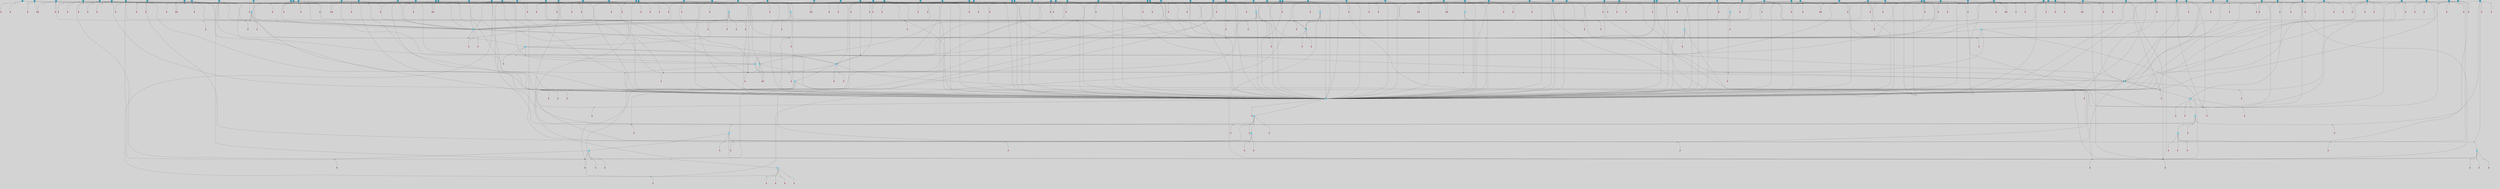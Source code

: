 digraph{
	graph[pad = "0.212, 0.055" bgcolor = lightgray]
	node[shape=circle style = filled label = ""]
		T263 [fillcolor="#66ddff"]
		T556 [fillcolor="#66ddff"]
		T618 [fillcolor="#66ddff"]
		T659 [fillcolor="#66ddff"]
		T789 [fillcolor="#66ddff"]
		T875 [fillcolor="#66ddff"]
		T1044 [fillcolor="#66ddff"]
		T1063 [fillcolor="#66ddff"]
		T1276 [fillcolor="#66ddff"]
		T1292 [fillcolor="#66ddff"]
		T1938 [fillcolor="#66ddff"]
		T2278 [fillcolor="#66ddff"]
		T2302 [fillcolor="#66ddff"]
		T2462 [fillcolor="#66ddff"]
		T2514 [fillcolor="#66ddff"]
		T2582 [fillcolor="#66ddff"]
		T2618 [fillcolor="#66ddff"]
		T2658 [fillcolor="#66ddff"]
		T2664 [fillcolor="#66ddff"]
		T2679 [fillcolor="#66ddff"]
		T2726 [fillcolor="#66ddff"]
		T2765 [fillcolor="#1199bb"]
		T1220 [fillcolor="#66ddff"]
		T2895 [fillcolor="#1199bb"]
		T2906 [fillcolor="#66ddff"]
		T2914 [fillcolor="#1199bb"]
		T2923 [fillcolor="#66ddff"]
		T2926 [fillcolor="#1199bb"]
		T2929 [fillcolor="#1199bb"]
		T2930 [fillcolor="#1199bb"]
		T2436 [fillcolor="#1199bb"]
		T2935 [fillcolor="#1199bb"]
		T2936 [fillcolor="#1199bb"]
		T2937 [fillcolor="#66ddff"]
		T2939 [fillcolor="#1199bb"]
		T2940 [fillcolor="#1199bb"]
		T2943 [fillcolor="#1199bb"]
		T2945 [fillcolor="#1199bb"]
		T2950 [fillcolor="#1199bb"]
		T2952 [fillcolor="#1199bb"]
		T2954 [fillcolor="#1199bb"]
		T2958 [fillcolor="#1199bb"]
		T2959 [fillcolor="#1199bb"]
		T2960 [fillcolor="#1199bb"]
		T2962 [fillcolor="#1199bb"]
		T2963 [fillcolor="#1199bb"]
		T2964 [fillcolor="#1199bb"]
		T2965 [fillcolor="#1199bb"]
		T740 [fillcolor="#1199bb"]
		T2968 [fillcolor="#1199bb"]
		T2969 [fillcolor="#1199bb"]
		T2970 [fillcolor="#1199bb"]
		T2972 [fillcolor="#1199bb"]
		T2974 [fillcolor="#1199bb"]
		T2979 [fillcolor="#1199bb"]
		T1323 [fillcolor="#1199bb"]
		T2984 [fillcolor="#1199bb"]
		T2987 [fillcolor="#1199bb"]
		T2988 [fillcolor="#1199bb"]
		T2991 [fillcolor="#1199bb"]
		T2992 [fillcolor="#1199bb"]
		T2994 [fillcolor="#1199bb"]
		T1748 [fillcolor="#1199bb"]
		T2995 [fillcolor="#1199bb"]
		T2996 [fillcolor="#1199bb"]
		T2997 [fillcolor="#1199bb"]
		T2998 [fillcolor="#1199bb"]
		T2999 [fillcolor="#1199bb"]
		T3000 [fillcolor="#1199bb"]
		T3003 [fillcolor="#1199bb"]
		T3007 [fillcolor="#1199bb"]
		T3008 [fillcolor="#1199bb"]
		T3009 [fillcolor="#1199bb"]
		T3010 [fillcolor="#1199bb"]
		T3011 [fillcolor="#1199bb"]
		T3012 [fillcolor="#1199bb"]
		T3013 [fillcolor="#1199bb"]
		T3014 [fillcolor="#1199bb"]
		T3015 [fillcolor="#1199bb"]
		T3016 [fillcolor="#1199bb"]
		T3017 [fillcolor="#1199bb"]
		T3019 [fillcolor="#1199bb"]
		T3021 [fillcolor="#1199bb"]
		T3022 [fillcolor="#1199bb"]
		T3066 [fillcolor="#1199bb"]
		T3067 [fillcolor="#1199bb"]
		T3111 [fillcolor="#1199bb"]
		T3113 [fillcolor="#1199bb"]
		T3183 [fillcolor="#66ddff"]
		T3348 [fillcolor="#1199bb"]
		T3366 [fillcolor="#1199bb"]
		T3373 [fillcolor="#1199bb"]
		T3380 [fillcolor="#1199bb"]
		T3384 [fillcolor="#1199bb"]
		T1537 [fillcolor="#1199bb"]
		T3395 [fillcolor="#1199bb"]
		T3397 [fillcolor="#1199bb"]
		T3401 [fillcolor="#1199bb"]
		T3403 [fillcolor="#1199bb"]
		T3421 [fillcolor="#1199bb"]
		T3424 [fillcolor="#1199bb"]
		T3427 [fillcolor="#1199bb"]
		T3430 [fillcolor="#1199bb"]
		T3431 [fillcolor="#66ddff"]
		T3432 [fillcolor="#1199bb"]
		T3433 [fillcolor="#1199bb"]
		T3434 [fillcolor="#1199bb"]
		T3435 [fillcolor="#1199bb"]
		T3438 [fillcolor="#1199bb"]
		T3441 [fillcolor="#1199bb"]
		T3444 [fillcolor="#1199bb"]
		T3446 [fillcolor="#1199bb"]
		T3448 [fillcolor="#1199bb"]
		T3449 [fillcolor="#1199bb"]
		T3451 [fillcolor="#1199bb"]
		T3456 [fillcolor="#1199bb"]
		T3458 [fillcolor="#1199bb"]
		T3459 [fillcolor="#1199bb"]
		T1980 [fillcolor="#1199bb"]
		T3472 [fillcolor="#1199bb"]
		T3473 [fillcolor="#1199bb"]
		T3474 [fillcolor="#1199bb"]
		T3475 [fillcolor="#1199bb"]
		T3476 [fillcolor="#1199bb"]
		T3477 [fillcolor="#1199bb"]
		T3478 [fillcolor="#1199bb"]
		T3479 [fillcolor="#1199bb"]
		T3480 [fillcolor="#1199bb"]
		T3481 [fillcolor="#1199bb"]
		T3482 [fillcolor="#1199bb"]
		T3483 [fillcolor="#1199bb"]
		T3484 [fillcolor="#1199bb"]
		T3485 [fillcolor="#1199bb"]
		T3486 [fillcolor="#1199bb"]
		T3487 [fillcolor="#1199bb"]
		P41752 [fillcolor="#cccccc" shape=point] //
		I41752 [shape=box style=invis label="12|0&0|393#1|567&#92;n2|1&1|907#1|813&#92;n6|7&0|922#0|436&#92;n12|3&0|281#1|15&#92;n5|2&1|187#1|958&#92;n5|7&1|782#1|331&#92;n3|3&1|208#1|683&#92;n6|4&0|557#0|740&#92;n"]
		P41752 -> I41752[style=invis]
		A27785 [fillcolor="#ff3366" shape=box margin=0.03 width=0 height=0 label="3"]
		T263 -> P41752 -> A27785
		P41753 [fillcolor="#cccccc" shape=point] //
		I41753 [shape=box style=invis label="1|5&1|637#1|609&#92;n12|7&0|717#0|905&#92;n0|0&1|343#1|975&#92;n0|5&1|592#1|443&#92;n4|0&1|169#1|62&#92;n3|1&1|798#1|460&#92;n1|7&1|837#1|147&#92;n7|1&0|397#0|257&#92;n11|3&0|188#1|6&#92;n7|3&0|919#0|6&#92;n8|0&0|592#0|683&#92;n6|3&0|791#0|916&#92;n9|0&0|669#0|264&#92;n10|7&0|292#0|460&#92;n4|2&1|514#1|471&#92;n"]
		P41753 -> I41753[style=invis]
		A27786 [fillcolor="#ff3366" shape=box margin=0.03 width=0 height=0 label="0"]
		T263 -> P41753 -> A27786
		P41754 [fillcolor="#cccccc" shape=point] //
		I41754 [shape=box style=invis label="8|0&0|418#0|398&#92;n1|6&1|607#1|444&#92;n5|7&1|38#1|711&#92;n2|1&1|16#1|373&#92;n10|3&0|660#0|689&#92;n2|2&1|1#1|391&#92;n3|7&1|441#1|311&#92;n12|2&0|0#0|937&#92;n12|0&0|688#0|252&#92;n4|7&1|127#0|673&#92;n4|6&1|346#0|536&#92;n2|6&1|277#1|576&#92;n3|5&1|9#1|380&#92;n"]
		P41754 -> I41754[style=invis]
		A27787 [fillcolor="#ff3366" shape=box margin=0.03 width=0 height=0 label="5"]
		T263 -> P41754 -> A27787
		P41755 [fillcolor="#cccccc" shape=point] //
		I41755 [shape=box style=invis label="10|2&0|13#0|56&#92;n5|5&1|680#0|318&#92;n0|4&1|793#1|916&#92;n2|4&1|909#1|539&#92;n7|0&0|541#0|911&#92;n1|6&1|808#1|934&#92;n5|4&1|327#0|354&#92;n5|2&1|148#0|897&#92;n5|2&1|816#0|282&#92;n3|5&1|951#1|50&#92;n12|7&0|412#1|797&#92;n11|5&0|972#0|548&#92;n7|1&0|988#0|282&#92;n2|5&1|269#1|138&#92;n5|1&1|160#1|111&#92;n"]
		P41755 -> I41755[style=invis]
		A27788 [fillcolor="#ff3366" shape=box margin=0.03 width=0 height=0 label="5"]
		T263 -> P41755 -> A27788
		P41756 [fillcolor="#cccccc" shape=point] //
		I41756 [shape=box style=invis label="1|5&1|637#1|609&#92;n4|0&1|169#1|694&#92;n1|7&1|1018#1|916&#92;n3|1&1|431#1|21&#92;n7|3&0|919#0|6&#92;n8|3&0|45#0|95&#92;n10|1&0|158#0|443&#92;n12|7&0|24#0|536&#92;n0|4&1|891#1|182&#92;n3|7&1|592#1|338&#92;n12|6&0|180#0|288&#92;n12|5&0|492#0|22&#92;n9|0&0|669#0|935&#92;n"]
		P41756 -> I41756[style=invis]
		A27789 [fillcolor="#ff3366" shape=box margin=0.03 width=0 height=0 label="0"]
		T263 -> P41756 -> A27789
		P41757 [fillcolor="#cccccc" shape=point] //
		I41757 [shape=box style=invis label="1|3&1|908#1|609&#92;n7|4&0|919#0|6&#92;n7|0&0|658#0|679&#92;n2|6&1|797#1|218&#92;n3|1&1|798#1|460&#92;n1|5&1|641#1|343&#92;n12|4&0|743#0|350&#92;n8|3&0|45#0|95&#92;n12|5&0|976#0|771&#92;n0|2&1|658#1|812&#92;n10|2&0|377#0|335&#92;n0|7&1|892#1|38&#92;n5|1&1|406#0|747&#92;n7|1&0|397#0|257&#92;n9|5&0|168#0|676&#92;n4|6&1|38#0|399&#92;n6|5&0|269#0|73&#92;n3|6&1|129#1|26&#92;n4|0&1|169#1|694&#92;n12|0&0|520#1|336&#92;n"]
		P41757 -> I41757[style=invis]
		A27790 [fillcolor="#ff3366" shape=box margin=0.03 width=0 height=0 label="0"]
		T556 -> P41757 -> A27790
		P41758 [fillcolor="#cccccc" shape=point] //
		I41758 [shape=box style=invis label="12|3&0|944#0|181&#92;n12|1&0|787#0|381&#92;n0|2&1|144#1|612&#92;n6|2&0|481#0|746&#92;n5|2&1|558#1|949&#92;n10|0&0|194#0|502&#92;n10|5&0|717#0|456&#92;n0|3&1|48#1|414&#92;n0|4&1|318#1|772&#92;n1|5&1|232#1|991&#92;n10|5&0|396#0|804&#92;n7|7&0|497#0|772&#92;n11|1&0|130#0|675&#92;n12|6&0|595#1|315&#92;n10|0&0|809#0|632&#92;n11|1&0|700#0|152&#92;n9|5&0|63#0|279&#92;n"]
		P41758 -> I41758[style=invis]
		A27791 [fillcolor="#ff3366" shape=box margin=0.03 width=0 height=0 label="5"]
		T556 -> P41758 -> A27791
		P41759 [fillcolor="#cccccc" shape=point] //
		I41759 [shape=box style=invis label="7|2&0|400#0|669&#92;n8|0&0|882#0|80&#92;n11|3&0|439#1|6&#92;n10|2&0|273#0|829&#92;n6|5&0|254#0|906&#92;n1|6&1|364#1|625&#92;n7|2&0|260#0|697&#92;n0|5&1|637#1|609&#92;n4|0&1|169#1|694&#92;n9|0&0|669#0|1000&#92;n3|1&1|620#1|344&#92;n12|7&0|873#0|579&#92;n3|1&1|85#1|460&#92;n8|0&0|45#0|95&#92;n0|1&1|397#1|257&#92;n4|6&1|38#0|7&#92;n"]
		P41759 -> I41759[style=invis]
		A27792 [fillcolor="#ff3366" shape=box margin=0.03 width=0 height=0 label="0"]
		T556 -> P41759 -> A27792
		P41760 [fillcolor="#cccccc" shape=point] //
		I41760 [shape=box style=invis label="12|0&0|953#1|168&#92;n7|0&0|460#0|822&#92;n6|4&0|679#0|165&#92;n0|2&1|303#1|554&#92;n8|2&0|868#0|984&#92;n1|1&1|907#1|7&#92;n12|0&0|940#1|603&#92;n8|5&0|841#0|1020&#92;n2|3&1|64#1|138&#92;n10|3&0|257#0|370&#92;n7|2&0|1009#0|867&#92;n4|7&1|752#1|9&#92;n11|5&0|117#0|783&#92;n10|3&0|428#0|303&#92;n5|1&1|515#1|796&#92;n1|6&1|760#1|774&#92;n1|3&1|903#1|957&#92;n"]
		P41760 -> I41760[style=invis]
		A27793 [fillcolor="#ff3366" shape=box margin=0.03 width=0 height=0 label="0"]
		T556 -> P41760 -> A27793
		P41761 [fillcolor="#cccccc" shape=point] //
		I41761 [shape=box style=invis label="3|7&1|795#1|497&#92;n12|7&0|717#0|695&#92;n1|7&1|1018#1|147&#92;n4|0&1|169#1|694&#92;n3|1&1|798#1|460&#92;n0|7&1|592#1|38&#92;n8|3&0|830#0|95&#92;n1|5&1|637#1|609&#92;n1|6&1|364#1|625&#92;n8|0&0|930#0|80&#92;n4|2&1|757#1|815&#92;n7|3&0|919#0|6&#92;n8|5&0|517#0|166&#92;n10|2&0|273#0|829&#92;n11|3&0|188#1|57&#92;n6|5&0|247#0|177&#92;n9|0&0|669#0|935&#92;n"]
		P41761 -> I41761[style=invis]
		A27794 [fillcolor="#ff3366" shape=box margin=0.03 width=0 height=0 label="0"]
		T618 -> P41761 -> A27794
		P41762 [fillcolor="#cccccc" shape=point] //
		I41762 [shape=box style=invis label="10|0&0|809#0|1009&#92;n12|1&0|787#0|381&#92;n0|2&1|144#1|612&#92;n4|2&1|898#0|112&#92;n6|2&0|481#0|746&#92;n5|2&1|558#1|949&#92;n9|6&0|627#0|582&#92;n10|0&0|194#0|502&#92;n12|0&0|944#0|181&#92;n0|4&1|318#1|772&#92;n11|1&0|700#0|152&#92;n11|1&0|130#0|674&#92;n9|0&0|248#0|143&#92;n7|7&0|497#0|772&#92;n12|6&0|595#1|315&#92;n10|5&0|717#0|456&#92;n10|5&0|396#0|804&#92;n9|5&0|63#0|279&#92;n"]
		P41762 -> I41762[style=invis]
		A27795 [fillcolor="#ff3366" shape=box margin=0.03 width=0 height=0 label="5"]
		T618 -> P41762 -> A27795
		P41763 [fillcolor="#cccccc" shape=point] //
		I41763 [shape=box style=invis label="12|7&0|717#0|331&#92;n1|6&1|364#1|625&#92;n0|7&1|592#1|38&#92;n3|1&1|798#1|460&#92;n1|5&1|637#1|609&#92;n1|7&1|1018#1|147&#92;n4|0&1|169#1|694&#92;n9|0&0|669#0|935&#92;n4|2&1|762#1|815&#92;n8|1&0|397#0|257&#92;n4|6&1|38#0|7&#92;n7|3&0|919#0|6&#92;n10|2&0|273#0|829&#92;n11|3&0|188#1|6&#92;n6|5&0|254#0|177&#92;n8|3&0|45#0|95&#92;n"]
		P41763 -> I41763[style=invis]
		A27796 [fillcolor="#ff3366" shape=box margin=0.03 width=0 height=0 label="0"]
		T618 -> P41763 -> A27796
		P41764 [fillcolor="#cccccc" shape=point] //
		I41764 [shape=box style=invis label="6|3&0|324#0|752&#92;n5|6&1|606#1|778&#92;n4|3&1|795#1|771&#92;n3|4&1|323#1|369&#92;n6|1&0|285#0|269&#92;n9|2&0|424#0|728&#92;n6|3&0|792#0|605&#92;n9|4&0|257#0|48&#92;n5|6&1|240#0|758&#92;n3|0&1|252#1|444&#92;n3|2&1|845#1|460&#92;n11|4&0|15#1|161&#92;n1|1&1|396#1|713&#92;n1|3&1|366#1|25&#92;n11|6&0|829#0|671&#92;n8|0&0|54#0|183&#92;n12|0&0|137#0|411&#92;n4|6&1|396#0|470&#92;n2|3&1|953#1|743&#92;n9|6&0|953#0|999&#92;n"]
		P41764 -> I41764[style=invis]
		A27797 [fillcolor="#ff3366" shape=box margin=0.03 width=0 height=0 label="5"]
		T618 -> P41764 -> A27797
		P41765 [fillcolor="#cccccc" shape=point] //
		I41765 [shape=box style=invis label="8|5&0|45#0|937&#92;n12|6&0|364#1|625&#92;n10|2&0|364#0|829&#92;n3|3&1|365#1|773&#92;n12|0&0|792#1|297&#92;n3|7&1|774#1|217&#92;n1|5&1|637#1|494&#92;n2|2&1|905#1|813&#92;n3|1&1|737#1|460&#92;n12|4&0|717#0|695&#92;n11|3&0|188#1|6&#92;n4|5&1|762#1|815&#92;n2|6&1|914#1|805&#92;n6|3&0|142#0|285&#92;n12|1&0|555#1|906&#92;n12|5&0|354#0|26&#92;n4|5&1|568#0|694&#92;n4|4&1|38#0|7&#92;n"]
		P41765 -> I41765[style=invis]
		A27798 [fillcolor="#ff3366" shape=box margin=0.03 width=0 height=0 label="0"]
		T618 -> P41765 -> A27798
		P41766 [fillcolor="#cccccc" shape=point] //
		I41766 [shape=box style=invis label="3|5&1|951#1|50&#92;n12|4&0|279#0|665&#92;n2|2&1|505#1|628&#92;n5|1&1|28#1|111&#92;n7|2&0|825#0|267&#92;n0|4&1|793#1|916&#92;n3|4&1|866#1|576&#92;n11|5&0|1012#0|855&#92;n7|0&0|541#0|911&#92;n1|6&1|808#1|934&#92;n5|4&1|327#0|807&#92;n5|2&1|148#0|897&#92;n2|5&1|883#1|138&#92;n10|2&0|13#0|56&#92;n11|5&0|972#0|548&#92;n7|1&0|944#0|282&#92;n5|5&1|680#0|318&#92;n"]
		P41766 -> I41766[style=invis]
		A27799 [fillcolor="#ff3366" shape=box margin=0.03 width=0 height=0 label="5"]
		T659 -> P41766 -> A27799
		P41767 [fillcolor="#cccccc" shape=point] //
		I41767 [shape=box style=invis label="9|6&0|432#0|987&#92;n12|3&0|517#0|181&#92;n12|1&0|787#0|51&#92;n10|0&0|409#0|482&#92;n11|4&0|700#0|152&#92;n10|5&0|717#0|983&#92;n0|3&1|48#1|420&#92;n9|5&0|102#0|279&#92;n1|5&1|728#1|991&#92;n10|5&0|396#0|804&#92;n5|2&1|558#1|949&#92;n2|6&1|595#1|315&#92;n6|1&0|206#0|704&#92;n9|7&0|374#0|652&#92;n6|2&0|481#0|746&#92;n0|2&1|144#1|612&#92;n"]
		P41767 -> I41767[style=invis]
		A27800 [fillcolor="#ff3366" shape=box margin=0.03 width=0 height=0 label="5"]
		T659 -> P41767 -> A27800
		P41768 [fillcolor="#cccccc" shape=point] //
		I41768 [shape=box style=invis label="0|5&1|11#1|388&#92;n7|1&0|739#0|502&#92;n5|2&1|294#0|807&#92;n4|6&1|79#0|141&#92;n6|6&0|730#0|231&#92;n1|5&1|787#1|888&#92;n7|4&0|701#0|32&#92;n2|1&1|533#1|860&#92;n0|6&1|363#1|121&#92;n9|6&0|184#0|15&#92;n7|4&0|959#0|151&#92;n5|1&1|186#0|972&#92;n3|0&1|893#1|956&#92;n0|7&1|726#1|263&#92;n11|1&0|345#1|349&#92;n2|0&1|183#1|403&#92;n8|5&0|690#0|964&#92;n6|0&0|858#0|677&#92;n"]
		P41768 -> I41768[style=invis]
		T659 -> P41768 -> T618
		P41769 [fillcolor="#cccccc" shape=point] //
		I41769 [shape=box style=invis label="4|1&1|430#0|817&#92;n6|1&0|619#0|418&#92;n6|6&0|737#0|635&#92;n4|6&1|542#0|992&#92;n0|6&1|14#1|380&#92;n6|2&0|916#0|51&#92;n5|7&1|313#1|971&#92;n11|1&0|720#1|123&#92;n3|7&1|441#1|311&#92;n11|3&0|546#0|692&#92;n4|3&1|254#1|219&#92;n12|0&0|893#0|752&#92;n11|2&0|26#0|40&#92;n4|2&1|804#0|99&#92;n3|5&1|59#1|44&#92;n"]
		P41769 -> I41769[style=invis]
		A27801 [fillcolor="#ff3366" shape=box margin=0.03 width=0 height=0 label="5"]
		T659 -> P41769 -> A27801
		P41770 [fillcolor="#cccccc" shape=point] //
		I41770 [shape=box style=invis label="1|5&1|637#1|609&#92;n8|0&0|592#0|683&#92;n0|0&1|343#1|975&#92;n0|5&1|592#1|443&#92;n4|0&1|169#1|62&#92;n3|1&1|798#1|460&#92;n1|6&1|837#1|147&#92;n7|1&0|397#0|257&#92;n11|3&0|188#1|6&#92;n7|3&0|919#0|6&#92;n12|7&0|717#0|905&#92;n6|3&0|791#0|916&#92;n9|0&0|669#0|264&#92;n10|7&0|292#0|460&#92;n4|2&1|514#1|471&#92;n"]
		P41770 -> I41770[style=invis]
		A27802 [fillcolor="#ff3366" shape=box margin=0.03 width=0 height=0 label="0"]
		T659 -> P41770 -> A27802
		P41771 [fillcolor="#cccccc" shape=point] //
		I41771 [shape=box style=invis label="9|3&0|91#0|441&#92;n4|2&1|344#0|682&#92;n4|6&1|566#0|660&#92;n3|4&1|371#1|76&#92;n8|6&0|521#0|639&#92;n12|2&0|482#1|958&#92;n9|0&0|683#0|786&#92;n5|1&1|430#0|1014&#92;n9|3&0|777#0|75&#92;n11|6&0|785#1|926&#92;n3|7&1|120#1|311&#92;n2|1&1|626#1|747&#92;n12|6&0|621#1|315&#92;n8|3&0|955#0|252&#92;n4|0&1|254#1|661&#92;n3|5&1|445#1|224&#92;n2|2&1|16#1|37&#92;n2|2&1|513#1|391&#92;n4|1&1|570#1|801&#92;n7|0&0|314#0|973&#92;n"]
		P41771 -> I41771[style=invis]
		A27803 [fillcolor="#ff3366" shape=box margin=0.03 width=0 height=0 label="5"]
		T789 -> P41771 -> A27803
		P41772 [fillcolor="#cccccc" shape=point] //
		I41772 [shape=box style=invis label="6|1&0|625#0|514&#92;n6|5&0|48#0|418&#92;n10|6&0|815#0|613&#92;n0|7&1|785#1|479&#92;n11|1&0|86#0|873&#92;n3|1&1|538#1|769&#92;n5|3&1|711#0|5&#92;n9|4&0|94#0|782&#92;n10|2&0|299#0|817&#92;n6|6&0|520#0|744&#92;n3|1&1|171#1|489&#92;n6|7&0|796#0|490&#92;n7|7&0|513#0|869&#92;n10|5&0|887#0|779&#92;n10|2&0|265#0|519&#92;n9|0&0|640#0|286&#92;n"]
		P41772 -> I41772[style=invis]
		A27804 [fillcolor="#ff3366" shape=box margin=0.03 width=0 height=0 label="3"]
		T789 -> P41772 -> A27804
		P41773 [fillcolor="#cccccc" shape=point] //
		I41773 [shape=box style=invis label="7|0&0|573#0|794&#92;n4|2&1|518#1|651&#92;n11|7&0|681#1|298&#92;n7|4&0|775#0|273&#92;n11|5&0|13#0|704&#92;n5|3&1|707#0|373&#92;n2|2&1|16#1|373&#92;n1|2&1|583#1|908&#92;n4|4&1|490#0|905&#92;n3|6&1|441#1|311&#92;n3|3&1|560#1|534&#92;n12|2&0|927#1|982&#92;n12|0&0|688#0|252&#92;n6|2&0|916#0|64&#92;n4|1&1|1016#0|1014&#92;n7|3&0|724#0|810&#92;n6|0&0|380#0|812&#92;n4|6&1|566#0|660&#92;n3|5&1|686#1|547&#92;n10|0&0|587#0|648&#92;n"]
		P41773 -> I41773[style=invis]
		T789 -> P41773 -> T263
		P41774 [fillcolor="#cccccc" shape=point] //
		I41774 [shape=box style=invis label="9|0&0|606#0|661&#92;n5|2&1|863#1|464&#92;n10|3&0|37#0|791&#92;n2|2&1|483#1|644&#92;n6|4&0|730#0|220&#92;n2|5&1|106#1|389&#92;n6|1&0|655#0|733&#92;n0|3&1|728#1|425&#92;n3|5&1|311#1|224&#92;n0|1&1|668#1|179&#92;n5|4&1|865#0|38&#92;n"]
		P41774 -> I41774[style=invis]
		A27805 [fillcolor="#ff3366" shape=box margin=0.03 width=0 height=0 label="0"]
		T789 -> P41774 -> A27805
		P41775 [fillcolor="#cccccc" shape=point] //
		I41775 [shape=box style=invis label="3|4&1|512#1|76&#92;n3|5&1|445#1|224&#92;n1|2&1|16#1|373&#92;n4|0&1|254#1|219&#92;n4|1&1|430#0|1014&#92;n4|0&1|683#1|786&#92;n11|2&0|1014#0|567&#92;n8|1&0|384#0|249&#92;n10|0&0|317#0|803&#92;n4|3&1|519#1|432&#92;n5|7&1|313#1|971&#92;n3|7&1|441#1|311&#92;n6|6&0|607#0|444&#92;n6|2&0|916#0|51&#92;n4|6&1|566#1|660&#92;n12|3&0|688#0|74&#92;n6|1&0|619#0|547&#92;n12|6&0|621#1|315&#92;n"]
		P41775 -> I41775[style=invis]
		A27806 [fillcolor="#ff3366" shape=box margin=0.03 width=0 height=0 label="5"]
		T789 -> P41775 -> A27806
		P41776 [fillcolor="#cccccc" shape=point] //
		I41776 [shape=box style=invis label="7|6&0|228#0|601&#92;n9|6&0|364#0|171&#92;n4|3&1|871#1|954&#92;n6|0&0|462#0|465&#92;n6|5&0|103#0|204&#92;n2|3&1|772#1|523&#92;n2|4&1|882#1|628&#92;n5|7&1|750#1|138&#92;n2|2&1|865#1|383&#92;n4|4&1|541#0|298&#92;n10|2&0|497#0|951&#92;n5|6&1|768#0|64&#92;n"]
		P41776 -> I41776[style=invis]
		T875 -> P41776 -> T659
		P41777 [fillcolor="#cccccc" shape=point] //
		I41777 [shape=box style=invis label="11|6&0|621#1|22&#92;n0|4&1|843#1|276&#92;n12|5&0|422#1|273&#92;n8|7&0|408#0|833&#92;n3|6&1|618#1|260&#92;n8|3&0|847#0|258&#92;n4|7&1|313#1|971&#92;n2|7&1|437#1|766&#92;n4|5&1|148#1|986&#92;n10|0&0|170#0|601&#92;n4|1&1|82#0|1014&#92;n6|3&0|406#0|668&#92;n6|3&0|376#0|702&#92;n8|1&0|738#0|462&#92;n6|2&0|654#0|547&#92;n11|0&0|212#0|393&#92;n"]
		P41777 -> I41777[style=invis]
		A27807 [fillcolor="#ff3366" shape=box margin=0.03 width=0 height=0 label="5"]
		T875 -> P41777 -> A27807
		P41778 [fillcolor="#cccccc" shape=point] //
		I41778 [shape=box style=invis label="11|2&0|533#0|904&#92;n2|2&1|16#1|373&#92;n3|7&1|441#1|584&#92;n4|5&1|474#1|896&#92;n2|4&1|921#1|514&#92;n9|5&0|658#0|237&#92;n2|1&1|555#1|589&#92;n6|1&0|619#0|503&#92;n6|6&0|56#0|836&#92;n11|5&0|61#0|533&#92;n1|4&1|770#1|61&#92;n10|5&0|685#0|64&#92;n8|0&0|15#0|287&#92;n"]
		P41778 -> I41778[style=invis]
		A27808 [fillcolor="#ff3366" shape=box margin=0.03 width=0 height=0 label="5"]
		T875 -> P41778 -> A27808
		P41779 [fillcolor="#cccccc" shape=point] //
		I41779 [shape=box style=invis label="11|3&0|562#0|453&#92;n5|5&1|680#0|318&#92;n7|2&0|825#0|658&#92;n7|7&0|824#0|263&#92;n0|4&1|793#1|916&#92;n2|4&1|909#1|251&#92;n11|5&0|1012#0|855&#92;n11|5&0|972#0|548&#92;n1|6&1|808#1|934&#92;n5|4&1|327#0|807&#92;n10|2&0|13#0|56&#92;n5|2&1|148#0|897&#92;n5|2&1|1001#0|282&#92;n3|5&1|951#1|50&#92;n7|0&0|541#0|911&#92;n2|5&1|269#1|138&#92;n5|1&1|160#1|111&#92;n"]
		P41779 -> I41779[style=invis]
		A27809 [fillcolor="#ff3366" shape=box margin=0.03 width=0 height=0 label="5"]
		T875 -> P41779 -> A27809
		P41780 [fillcolor="#cccccc" shape=point] //
		I41780 [shape=box style=invis label="8|0&0|418#0|398&#92;n4|7&1|127#0|673&#92;n5|7&1|38#1|711&#92;n2|1&1|16#1|373&#92;n3|5&1|9#1|380&#92;n2|2&1|1#1|391&#92;n6|2&0|460#0|856&#92;n3|7&1|269#1|311&#92;n12|2&0|0#0|937&#92;n12|0&0|688#0|252&#92;n1|6&1|607#1|444&#92;n10|2&0|660#0|689&#92;n2|6&1|277#1|576&#92;n4|6&1|346#0|536&#92;n"]
		P41780 -> I41780[style=invis]
		A27810 [fillcolor="#ff3366" shape=box margin=0.03 width=0 height=0 label="5"]
		T875 -> P41780 -> A27810
		T1044 -> P41765
		P41781 [fillcolor="#cccccc" shape=point] //
		I41781 [shape=box style=invis label="1|6&1|882#1|296&#92;n4|5&1|698#1|892&#92;n12|7&0|809#0|695&#92;n7|3&0|802#0|495&#92;n10|5&0|811#0|820&#92;n3|3&1|723#1|228&#92;n10|1&0|218#0|342&#92;n6|0&0|803#0|32&#92;n6|6&0|414#0|793&#92;n4|2&1|292#1|500&#92;n9|7&0|998#0|537&#92;n2|4&1|559#1|863&#92;n1|7&1|1018#1|129&#92;n"]
		P41781 -> I41781[style=invis]
		T1044 -> P41781 -> T789
		P41782 [fillcolor="#cccccc" shape=point] //
		I41782 [shape=box style=invis label="9|3&0|91#0|441&#92;n4|7&1|856#0|170&#92;n4|2&1|401#0|682&#92;n4|6&1|566#0|660&#92;n3|4&1|371#1|76&#92;n8|6&0|521#0|639&#92;n12|2&0|482#1|958&#92;n9|3&0|777#0|75&#92;n5|1&1|430#0|1014&#92;n2|1&1|626#1|235&#92;n3|3&1|955#1|252&#92;n12|6&0|621#1|315&#92;n3|7&1|120#1|311&#92;n4|0&1|254#1|661&#92;n3|5&1|445#1|224&#92;n2|2&1|16#1|37&#92;n2|2&1|513#1|391&#92;n4|1&1|570#1|801&#92;n7|0&0|314#0|973&#92;n"]
		P41782 -> I41782[style=invis]
		A27811 [fillcolor="#ff3366" shape=box margin=0.03 width=0 height=0 label="5"]
		T1044 -> P41782 -> A27811
		T1044 -> P41759
		P41783 [fillcolor="#cccccc" shape=point] //
		I41783 [shape=box style=invis label="4|1&1|430#0|817&#92;n6|6&0|737#0|635&#92;n4|6&1|542#0|992&#92;n0|6&1|14#1|380&#92;n6|2&0|916#0|51&#92;n5|7&1|313#1|971&#92;n11|3&0|546#0|692&#92;n3|7&1|441#1|311&#92;n11|1&0|720#1|123&#92;n12|0&0|893#0|690&#92;n4|2&1|804#0|570&#92;n11|2&0|26#0|40&#92;n3|5&1|59#1|44&#92;n"]
		P41783 -> I41783[style=invis]
		A27812 [fillcolor="#ff3366" shape=box margin=0.03 width=0 height=0 label="5"]
		T1044 -> P41783 -> A27812
		P41784 [fillcolor="#cccccc" shape=point] //
		I41784 [shape=box style=invis label="8|0&0|418#0|398&#92;n4|7&1|127#0|673&#92;n5|7&1|38#1|711&#92;n2|1&1|16#1|373&#92;n3|5&1|9#1|380&#92;n2|2&1|1#1|391&#92;n6|2&0|460#0|856&#92;n3|7&1|269#1|542&#92;n12|2&0|0#0|937&#92;n12|0&0|688#0|252&#92;n1|6&1|607#1|444&#92;n10|2&0|660#0|689&#92;n4|6&1|346#0|536&#92;n2|6&1|277#1|576&#92;n"]
		P41784 -> I41784[style=invis]
		A27813 [fillcolor="#ff3366" shape=box margin=0.03 width=0 height=0 label="5"]
		T1063 -> P41784 -> A27813
		P41785 [fillcolor="#cccccc" shape=point] //
		I41785 [shape=box style=invis label="4|1&1|430#0|817&#92;n6|1&0|619#0|418&#92;n6|6&0|737#0|635&#92;n4|6&1|542#0|992&#92;n12|5&0|911#1|632&#92;n5|7&1|313#1|971&#92;n6|2&0|916#0|51&#92;n0|6&1|14#1|380&#92;n11|1&0|720#1|123&#92;n3|7&1|441#1|311&#92;n11|3&0|546#0|692&#92;n4|3&1|254#1|219&#92;n12|0&0|893#0|752&#92;n4|2&1|804#0|99&#92;n3|5&1|59#1|177&#92;n"]
		P41785 -> I41785[style=invis]
		A27814 [fillcolor="#ff3366" shape=box margin=0.03 width=0 height=0 label="5"]
		T1063 -> P41785 -> A27814
		P41786 [fillcolor="#cccccc" shape=point] //
		I41786 [shape=box style=invis label="10|0&0|182#0|741&#92;n2|2&1|88#1|201&#92;n4|3&1|698#0|870&#92;n9|4&0|729#0|855&#92;n10|4&0|116#0|752&#92;n7|5&0|946#0|495&#92;n11|4&0|24#0|8&#92;n4|1&1|619#0|636&#92;n2|2&1|386#1|391&#92;n12|3&0|335#0|152&#92;n4|3&1|519#1|432&#92;n3|4&1|512#1|873&#92;n0|2&1|348#1|863&#92;n8|0&0|730#0|482&#92;n4|7&1|690#0|934&#92;n12|1&0|870#0|547&#92;n1|4&1|107#1|396&#92;n5|0&1|212#1|749&#92;n6|6&0|768#0|475&#92;n"]
		P41786 -> I41786[style=invis]
		A27815 [fillcolor="#ff3366" shape=box margin=0.03 width=0 height=0 label="5"]
		T1063 -> P41786 -> A27815
		P41787 [fillcolor="#cccccc" shape=point] //
		I41787 [shape=box style=invis label="6|1&0|625#0|514&#92;n6|5&0|48#0|418&#92;n10|6&0|815#0|140&#92;n6|6&0|520#0|744&#92;n11|1&0|86#0|873&#92;n3|1&1|538#1|769&#92;n0|7&1|785#1|479&#92;n9|4&0|94#0|782&#92;n5|3&1|711#0|270&#92;n3|1&1|171#1|489&#92;n6|7&0|796#0|490&#92;n1|1&1|548#1|152&#92;n7|7&0|513#0|869&#92;n10|5&0|887#0|779&#92;n10|2&0|265#0|519&#92;n9|0&0|640#0|286&#92;n"]
		P41787 -> I41787[style=invis]
		A27816 [fillcolor="#ff3366" shape=box margin=0.03 width=0 height=0 label="2"]
		T1063 -> P41787 -> A27816
		P41788 [fillcolor="#cccccc" shape=point] //
		I41788 [shape=box style=invis label="0|0&1|464#1|632&#92;n2|1&1|153#1|689&#92;n11|3&0|188#1|729&#92;n7|1&0|397#0|257&#92;n10|7&0|16#0|680&#92;n8|7&0|128#0|437&#92;n7|3&0|919#0|637&#92;n7|5&0|152#0|234&#92;n12|7&0|717#0|183&#92;n8|4&0|341#0|844&#92;n3|5&1|169#1|644&#92;n8|7&0|45#0|150&#92;n4|1&1|702#1|566&#92;n2|5&1|168#1|476&#92;n4|5&1|815#0|738&#92;n12|7&0|1018#1|600&#92;n1|5&1|869#1|565&#92;n4|7&1|169#1|694&#92;n8|4&0|645#0|680&#92;n12|4&0|1022#0|308&#92;n"]
		P41788 -> I41788[style=invis]
		T1063 -> P41788 -> T875
		P41789 [fillcolor="#cccccc" shape=point] //
		I41789 [shape=box style=invis label="5|7&1|560#0|1005&#92;n12|1&0|929#1|279&#92;n10|5&0|796#0|72&#92;n10|1&0|892#0|957&#92;n2|3&1|89#1|854&#92;n5|1&1|459#0|470&#92;n4|7&1|134#1|79&#92;n5|6&1|558#1|949&#92;n6|3&0|462#0|602&#92;n12|3&0|48#1|315&#92;n10|0&0|194#0|520&#92;n9|5&0|278#0|896&#92;n11|0&0|966#0|791&#92;n9|7&0|44#0|472&#92;n2|6&1|946#1|196&#92;n10|4&0|857#0|722&#92;n3|5&1|484#1|857&#92;n5|5&1|161#0|497&#92;n"]
		P41789 -> I41789[style=invis]
		T1276 -> P41789 -> T1044
		T1276 -> P41759
		P41790 [fillcolor="#cccccc" shape=point] //
		I41790 [shape=box style=invis label="8|0&0|418#0|398&#92;n2|6&1|607#1|444&#92;n5|7&1|38#1|711&#92;n2|1&1|16#1|373&#92;n3|5&1|9#1|380&#92;n2|2&1|1#1|391&#92;n4|2&1|743#1|291&#92;n3|7&1|441#1|311&#92;n12|2&0|0#0|937&#92;n2|6&1|277#1|576&#92;n4|7&1|127#0|673&#92;n4|6&1|346#0|536&#92;n12|0&0|688#0|252&#92;n10|5&0|551#0|687&#92;n10|2&0|660#0|689&#92;n"]
		P41790 -> I41790[style=invis]
		A27817 [fillcolor="#ff3366" shape=box margin=0.03 width=0 height=0 label="5"]
		T1276 -> P41790 -> A27817
		P41791 [fillcolor="#cccccc" shape=point] //
		I41791 [shape=box style=invis label="3|4&1|512#1|509&#92;n7|4&0|609#0|501&#92;n3|0&1|308#1|311&#92;n4|1&1|430#0|1014&#92;n4|6&1|566#0|661&#92;n4|6&1|674#0|790&#92;n10|7&0|217#0|416&#92;n6|1&0|600#0|886&#92;n10|1&0|28#0|167&#92;n6|7&0|550#0|63&#92;n6|3&0|16#0|364&#92;n1|6&1|607#1|444&#92;n2|4&1|190#1|579&#92;n4|7&1|38#0|1005&#92;n1|1&1|149#1|697&#92;n5|2&1|99#1|852&#92;n8|2&0|625#0|619&#92;n6|7&0|990#0|846&#92;n0|6&1|163#1|160&#92;n11|2&0|750#0|567&#92;n"]
		P41791 -> I41791[style=invis]
		T1276 -> P41791 -> T556
		P41792 [fillcolor="#cccccc" shape=point] //
		I41792 [shape=box style=invis label="12|3&0|177#0|181&#92;n12|1&0|787#0|381&#92;n0|2&1|144#1|612&#92;n6|2&0|481#0|746&#92;n5|2&1|558#1|949&#92;n11|1&0|130#0|675&#92;n10|5&0|717#0|456&#92;n0|3&1|48#1|414&#92;n9|5&0|63#0|279&#92;n1|5&1|306#1|991&#92;n10|5&0|396#0|804&#92;n10|0&0|279#0|1004&#92;n7|7&0|497#0|772&#92;n10|0&0|194#0|502&#92;n12|6&0|595#1|315&#92;n10|0&0|809#0|632&#92;n11|1&0|700#0|152&#92;n0|4&1|318#1|772&#92;n"]
		P41792 -> I41792[style=invis]
		A27818 [fillcolor="#ff3366" shape=box margin=0.03 width=0 height=0 label="5"]
		T1276 -> P41792 -> A27818
		P41793 [fillcolor="#cccccc" shape=point] //
		I41793 [shape=box style=invis label="0|0&1|464#1|632&#92;n2|1&1|153#1|689&#92;n11|3&0|188#1|729&#92;n7|1&0|397#0|257&#92;n10|7&0|16#0|680&#92;n4|7&1|169#1|694&#92;n8|4&0|645#0|680&#92;n4|1&1|702#1|566&#92;n12|7&0|717#0|183&#92;n8|4&0|341#0|844&#92;n3|5&1|169#1|644&#92;n8|6&0|45#0|150&#92;n7|5&0|152#0|234&#92;n2|5&1|168#1|476&#92;n4|5&1|815#0|738&#92;n12|7&0|1018#1|147&#92;n1|5&1|869#1|565&#92;n8|7&0|128#0|437&#92;n7|3&0|919#0|637&#92;n11|4&0|1022#0|308&#92;n"]
		P41793 -> I41793[style=invis]
		T1292 -> P41793 -> T1276
		P41794 [fillcolor="#cccccc" shape=point] //
		I41794 [shape=box style=invis label="6|3&0|324#0|752&#92;n4|6&1|396#0|470&#92;n4|3&1|795#1|771&#92;n3|2&1|845#1|460&#92;n6|1&0|704#0|269&#92;n9|2&0|424#0|728&#92;n6|3&0|792#0|605&#92;n9|4&0|257#0|48&#92;n3|0&1|252#1|444&#92;n5|6&1|606#1|778&#92;n11|3&0|15#1|161&#92;n1|1&1|396#1|713&#92;n1|3&1|366#1|25&#92;n11|6&0|829#0|671&#92;n8|0&0|54#0|183&#92;n12|0&0|137#0|411&#92;n3|4&1|323#1|369&#92;n2|3&1|953#1|743&#92;n9|6&0|953#0|999&#92;n"]
		P41794 -> I41794[style=invis]
		A27819 [fillcolor="#ff3366" shape=box margin=0.03 width=0 height=0 label="5"]
		T1292 -> P41794 -> A27819
		P41795 [fillcolor="#cccccc" shape=point] //
		I41795 [shape=box style=invis label="8|0&0|418#0|398&#92;n3|7&1|441#1|311&#92;n5|7&1|38#1|711&#92;n2|1&1|16#1|373&#92;n10|3&0|660#0|689&#92;n2|2&1|1#1|391&#92;n1|6&1|607#1|444&#92;n12|2&0|0#0|585&#92;n12|0&0|688#0|252&#92;n4|7&1|127#0|673&#92;n4|6&1|346#0|536&#92;n2|6&1|277#1|576&#92;n3|5&1|9#1|380&#92;n"]
		P41795 -> I41795[style=invis]
		A27820 [fillcolor="#ff3366" shape=box margin=0.03 width=0 height=0 label="5"]
		T1292 -> P41795 -> A27820
		P41796 [fillcolor="#cccccc" shape=point] //
		I41796 [shape=box style=invis label="12|7&0|717#0|695&#92;n4|2&1|214#1|815&#92;n1|7&1|1018#1|937&#92;n8|3&0|45#0|95&#92;n10|2&0|821#0|829&#92;n6|5&0|254#0|773&#92;n7|1&0|397#0|149&#92;n0|6&1|78#1|820&#92;n0|7&1|592#1|312&#92;n10|2&0|587#0|560&#92;n1|5&1|637#1|609&#92;n3|1&1|798#1|460&#92;n6|0&0|1023#0|538&#92;n8|0&0|128#0|80&#92;n11|3&0|188#0|352&#92;n"]
		P41796 -> I41796[style=invis]
		T1938 -> P41796 -> T1292
		T1938 -> P41765
		P41797 [fillcolor="#cccccc" shape=point] //
		I41797 [shape=box style=invis label="10|0&0|182#0|741&#92;n2|2&1|88#1|201&#92;n4|3&1|698#0|870&#92;n11|4&0|729#1|855&#92;n10|4&0|116#0|752&#92;n7|5&0|946#0|495&#92;n11|4&0|24#0|8&#92;n12|1&0|870#0|547&#92;n7|3&0|5#0|624&#92;n1|4&1|107#1|396&#92;n12|3&0|335#0|152&#92;n4|3&1|519#1|432&#92;n3|4&1|512#1|873&#92;n0|2&1|348#1|863&#92;n8|0&0|730#0|482&#92;n4|7&1|690#0|934&#92;n4|1&1|619#0|636&#92;n5|0&1|748#1|749&#92;n2|2&1|386#1|391&#92;n6|5&0|768#0|475&#92;n"]
		P41797 -> I41797[style=invis]
		A27821 [fillcolor="#ff3366" shape=box margin=0.03 width=0 height=0 label="5"]
		T1938 -> P41797 -> A27821
		P41798 [fillcolor="#cccccc" shape=point] //
		I41798 [shape=box style=invis label="8|7&0|835#0|257&#92;n1|2&1|983#1|130&#92;n2|1&1|226#1|752&#92;n1|6&1|361#1|256&#92;n11|3&0|188#1|6&#92;n1|7&1|698#1|147&#92;n9|0&0|731#0|698&#92;n0|2&1|644#1|914&#92;n8|0&0|806#0|243&#92;n3|3&1|642#1|199&#92;n7|3&0|919#0|6&#92;n3|5&1|10#1|609&#92;n"]
		P41798 -> I41798[style=invis]
		T1938 -> P41798 -> T1063
		P41799 [fillcolor="#cccccc" shape=point] //
		I41799 [shape=box style=invis label="0|3&1|318#1|772&#92;n0|0&1|184#1|750&#92;n12|1&0|787#0|381&#92;n10|0&0|810#0|632&#92;n5|2&1|558#1|949&#92;n10|5&0|717#0|456&#92;n12|3&0|944#0|181&#92;n1|5&1|232#1|991&#92;n12|6&0|587#1|315&#92;n11|1&0|130#0|675&#92;n6|2&0|481#0|746&#92;n10|5&0|346#0|121&#92;n0|2&1|144#1|839&#92;n11|1&0|700#0|152&#92;n9|5&0|63#0|279&#92;n7|1&0|265#0|550&#92;n"]
		P41799 -> I41799[style=invis]
		A27822 [fillcolor="#ff3366" shape=box margin=0.03 width=0 height=0 label="5"]
		T1938 -> P41799 -> A27822
		P41800 [fillcolor="#cccccc" shape=point] //
		I41800 [shape=box style=invis label="1|6&1|607#1|444&#92;n2|1&1|16#1|373&#92;n10|5&0|551#0|687&#92;n3|5&1|909#1|324&#92;n2|1&1|1#1|391&#92;n3|7&1|778#1|311&#92;n4|6&1|346#0|536&#92;n12|0&0|688#0|252&#92;n2|3&1|746#1|723&#92;n4|7&1|127#0|673&#92;n5|7&1|38#1|711&#92;n2|6&1|277#1|576&#92;n12|2&0|0#0|937&#92;n10|2&0|660#0|689&#92;n"]
		P41800 -> I41800[style=invis]
		A27823 [fillcolor="#ff3366" shape=box margin=0.03 width=0 height=0 label="5"]
		T2278 -> P41800 -> A27823
		P41801 [fillcolor="#cccccc" shape=point] //
		I41801 [shape=box style=invis label="12|7&0|717#0|695&#92;n4|2&1|214#1|815&#92;n1|7&1|1018#1|937&#92;n3|1&1|798#1|460&#92;n10|2&0|821#0|829&#92;n6|5&0|254#0|773&#92;n7|1&0|397#0|257&#92;n0|6&1|78#1|820&#92;n0|7&1|592#1|312&#92;n10|2&0|587#0|560&#92;n1|5&1|637#1|609&#92;n8|3&0|45#0|95&#92;n4|0&1|169#1|1013&#92;n6|0&0|1023#0|538&#92;n8|0&0|128#0|80&#92;n11|3&0|188#0|352&#92;n"]
		P41801 -> I41801[style=invis]
		T2278 -> P41801 -> T1292
		P41802 [fillcolor="#cccccc" shape=point] //
		I41802 [shape=box style=invis label="12|3&0|944#0|181&#92;n10|0&0|809#0|632&#92;n0|4&1|318#1|772&#92;n5|2&1|558#1|949&#92;n12|1&0|787#0|381&#92;n10|0&0|194#0|502&#92;n0|2&1|144#1|612&#92;n6|2&0|481#0|746&#92;n1|5&1|232#1|234&#92;n10|2&0|396#0|396&#92;n9|2&0|340#0|597&#92;n11|1&0|130#0|675&#92;n12|6&0|595#1|315&#92;n10|5&0|717#0|456&#92;n9|5&0|63#0|279&#92;n"]
		P41802 -> I41802[style=invis]
		A27824 [fillcolor="#ff3366" shape=box margin=0.03 width=0 height=0 label="5"]
		T2278 -> P41802 -> A27824
		P41803 [fillcolor="#cccccc" shape=point] //
		I41803 [shape=box style=invis label="8|5&0|45#0|937&#92;n12|6&0|364#1|625&#92;n10|2&0|364#0|829&#92;n3|3&1|365#1|773&#92;n12|0&0|792#1|297&#92;n3|7&1|774#1|217&#92;n1|5&1|637#1|494&#92;n2|2&1|905#1|813&#92;n3|1&1|737#1|460&#92;n12|4&0|717#0|695&#92;n4|4&1|38#0|7&#92;n4|5&1|762#1|815&#92;n2|6&1|914#1|805&#92;n6|3&0|142#0|285&#92;n12|1&0|555#1|906&#92;n4|7&1|314#0|284&#92;n12|5&0|354#0|26&#92;n4|5&1|568#0|694&#92;n11|3&0|188#1|6&#92;n"]
		P41803 -> I41803[style=invis]
		A27825 [fillcolor="#ff3366" shape=box margin=0.03 width=0 height=0 label="0"]
		T2278 -> P41803 -> A27825
		P41804 [fillcolor="#cccccc" shape=point] //
		I41804 [shape=box style=invis label="10|0&0|809#0|632&#92;n12|3&0|944#0|181&#92;n0|2&1|144#1|461&#92;n5|2&1|558#1|949&#92;n10|5&0|717#0|456&#92;n10|0&0|194#0|502&#92;n2|5&1|237#1|798&#92;n12|1&0|787#0|207&#92;n6|2&0|481#0|746&#92;n1|5&1|232#1|234&#92;n10|5&0|396#0|396&#92;n11|1&0|130#0|675&#92;n12|6&0|595#1|315&#92;n0|4&1|318#1|772&#92;n9|5&0|63#0|279&#92;n"]
		P41804 -> I41804[style=invis]
		A27826 [fillcolor="#ff3366" shape=box margin=0.03 width=0 height=0 label="5"]
		T2302 -> P41804 -> A27826
		P41805 [fillcolor="#cccccc" shape=point] //
		I41805 [shape=box style=invis label="6|6&0|379#0|216&#92;n1|7&1|990#1|180&#92;n8|7&0|356#0|80&#92;n7|3&0|802#0|495&#92;n1|2&1|882#1|296&#92;n12|7&0|717#0|695&#92;n9|7&0|51#0|537&#92;n9|0&0|73#0|935&#92;n4|5&1|698#0|870&#92;n6|4&0|938#0|722&#92;n6|5&0|588#0|177&#92;n4|2&1|169#1|592&#92;n2|2&1|762#1|533&#92;n5|3&1|919#0|699&#92;n11|6&0|537#0|476&#92;n2|7&1|834#1|322&#92;n3|3&1|116#1|895&#92;n"]
		P41805 -> I41805[style=invis]
		A27827 [fillcolor="#ff3366" shape=box margin=0.03 width=0 height=0 label="0"]
		T2302 -> P41805 -> A27827
		P41806 [fillcolor="#cccccc" shape=point] //
		I41806 [shape=box style=invis label="12|7&0|717#0|695&#92;n4|2&1|214#1|815&#92;n1|7&1|1018#1|937&#92;n3|1&1|798#1|460&#92;n1|5&1|637#1|609&#92;n6|5&0|254#0|773&#92;n7|1&0|397#0|257&#92;n0|7&1|592#1|312&#92;n10|2&0|587#0|204&#92;n10|2&0|284#0|829&#92;n8|3&0|45#0|95&#92;n4|0&1|169#1|1013&#92;n8|0&0|128#0|80&#92;n6|0&0|1023#0|538&#92;n11|3&0|188#0|352&#92;n3|7&1|105#1|273&#92;n"]
		P41806 -> I41806[style=invis]
		T2302 -> P41806 -> T1292
		P41807 [fillcolor="#cccccc" shape=point] //
		I41807 [shape=box style=invis label="12|7&0|717#0|695&#92;n4|0&1|169#1|1013&#92;n1|7&1|1018#1|937&#92;n3|1&1|798#1|460&#92;n10|2&0|821#0|829&#92;n6|5&0|254#0|773&#92;n7|1&0|397#0|257&#92;n0|6&1|78#1|820&#92;n0|7&1|592#1|312&#92;n10|2&0|253#0|560&#92;n1|5&1|637#1|609&#92;n8|3&0|45#0|95&#92;n4|2&1|214#1|815&#92;n6|0&0|1023#0|538&#92;n8|0&0|128#0|80&#92;n11|3&0|188#0|352&#92;n"]
		P41807 -> I41807[style=invis]
		T2462 -> P41807 -> T1292
		P41808 [fillcolor="#cccccc" shape=point] //
		I41808 [shape=box style=invis label="12|3&0|944#0|181&#92;n10|0&0|809#0|632&#92;n10|5&0|717#0|456&#92;n5|2&1|558#1|949&#92;n12|1&0|787#0|381&#92;n10|0&0|194#0|502&#92;n0|2&1|144#1|612&#92;n2|2&1|118#1|310&#92;n1|5&1|232#1|234&#92;n9|2&0|396#0|396&#92;n9|2&0|340#0|597&#92;n11|1&0|130#0|675&#92;n12|6&0|595#1|315&#92;n0|4&1|318#1|772&#92;n9|5&0|63#0|279&#92;n"]
		P41808 -> I41808[style=invis]
		A27828 [fillcolor="#ff3366" shape=box margin=0.03 width=0 height=0 label="5"]
		T2462 -> P41808 -> A27828
		T2462 -> P41783
		T2462 -> P41801
		P41809 [fillcolor="#cccccc" shape=point] //
		I41809 [shape=box style=invis label="4|2&1|762#1|815&#92;n8|0&0|806#0|243&#92;n1|6&1|361#1|930&#92;n11|3&0|188#1|6&#92;n2|1&1|834#1|728&#92;n7|3&0|919#0|1000&#92;n1|7&1|698#1|147&#92;n9|2&0|273#0|829&#92;n9|0&0|731#0|733&#92;n8|1&0|835#0|315&#92;n4|6&1|38#0|7&#92;n1|5&1|10#1|609&#92;n"]
		P41809 -> I41809[style=invis]
		T2514 -> P41809 -> T1938
		P41810 [fillcolor="#cccccc" shape=point] //
		I41810 [shape=box style=invis label="9|6&0|432#0|987&#92;n12|3&0|517#0|181&#92;n10|0&0|409#0|482&#92;n11|4&0|700#0|152&#92;n10|5&0|717#0|983&#92;n0|3&1|48#1|420&#92;n9|5&0|102#0|279&#92;n1|5&1|728#1|991&#92;n10|5&0|396#0|804&#92;n5|2&1|558#1|949&#92;n0|2&1|144#1|612&#92;n6|1&0|206#0|704&#92;n7|0&0|781#0|924&#92;n9|7&0|578#0|652&#92;n6|2&0|481#0|746&#92;n2|6&1|595#1|315&#92;n"]
		P41810 -> I41810[style=invis]
		A27829 [fillcolor="#ff3366" shape=box margin=0.03 width=0 height=0 label="5"]
		T2514 -> P41810 -> A27829
		P41811 [fillcolor="#cccccc" shape=point] //
		I41811 [shape=box style=invis label="1|6&1|364#1|625&#92;n8|0&0|882#0|80&#92;n11|3&0|439#1|6&#92;n10|2&0|29#0|829&#92;n12|7&0|873#0|579&#92;n0|6&1|679#1|609&#92;n7|2&0|260#0|697&#92;n7|2&0|910#0|77&#92;n9|0&0|669#0|1000&#92;n6|5&0|254#0|906&#92;n3|1&1|620#1|344&#92;n4|0&1|169#1|694&#92;n8|0&0|45#0|95&#92;n4|6&1|38#0|7&#92;n"]
		P41811 -> I41811[style=invis]
		A27830 [fillcolor="#ff3366" shape=box margin=0.03 width=0 height=0 label="0"]
		T2514 -> P41811 -> A27830
		P41812 [fillcolor="#cccccc" shape=point] //
		I41812 [shape=box style=invis label="9|3&0|1012#0|27&#92;n7|3&0|489#0|990&#92;n9|1&0|209#0|422&#92;n12|7&0|354#0|524&#92;n1|5&1|681#1|539&#92;n9|3&0|765#0|390&#92;n11|0&0|254#0|680&#92;n11|4&0|57#0|660&#92;n"]
		P41812 -> I41812[style=invis]
		A27831 [fillcolor="#ff3366" shape=box margin=0.03 width=0 height=0 label="5"]
		T2514 -> P41812 -> A27831
		P41813 [fillcolor="#cccccc" shape=point] //
		I41813 [shape=box style=invis label="8|5&0|45#0|937&#92;n12|6&0|364#1|625&#92;n10|2&0|364#0|829&#92;n3|3&1|365#1|773&#92;n12|0&0|792#1|297&#92;n3|7&1|774#1|217&#92;n1|5&1|637#1|494&#92;n2|2&1|905#1|813&#92;n3|1&1|737#1|460&#92;n12|4&0|717#0|695&#92;n4|5&1|762#1|815&#92;n12|1&0|555#1|906&#92;n6|3&0|142#0|285&#92;n2|6&1|914#1|805&#92;n12|5&0|354#0|26&#92;n4|5&1|568#0|694&#92;n4|4&1|38#0|7&#92;n"]
		P41813 -> I41813[style=invis]
		A27832 [fillcolor="#ff3366" shape=box margin=0.03 width=0 height=0 label="0"]
		T2582 -> P41813 -> A27832
		P41814 [fillcolor="#cccccc" shape=point] //
		I41814 [shape=box style=invis label="11|0&0|254#0|158&#92;n8|4&0|895#0|194&#92;n9|1&0|209#0|422&#92;n12|7&0|354#0|524&#92;n4|5&1|824#0|282&#92;n9|3&0|1012#0|27&#92;n9|3&0|765#0|390&#92;n11|0&0|456#1|222&#92;n7|3&0|274#0|990&#92;n"]
		P41814 -> I41814[style=invis]
		A27833 [fillcolor="#ff3366" shape=box margin=0.03 width=0 height=0 label="5"]
		T2582 -> P41814 -> A27833
		P41815 [fillcolor="#cccccc" shape=point] //
		I41815 [shape=box style=invis label="11|1&0|230#1|776&#92;n12|7&0|717#0|695&#92;n8|3&0|45#0|95&#92;n1|7&1|1018#1|937&#92;n3|1&1|798#1|460&#92;n6|5&0|254#0|773&#92;n7|1&0|143#0|257&#92;n0|6&1|78#1|820&#92;n0|7&1|592#1|312&#92;n10|2&0|587#0|560&#92;n1|5&1|637#1|609&#92;n4|2&1|214#1|815&#92;n4|0&1|169#1|1013&#92;n6|0&0|1023#0|538&#92;n8|0&0|128#0|80&#92;n11|3&0|188#0|352&#92;n"]
		P41815 -> I41815[style=invis]
		T2582 -> P41815 -> T1292
		P41816 [fillcolor="#cccccc" shape=point] //
		I41816 [shape=box style=invis label="8|3&0|700#0|1010&#92;n4|3&1|519#1|432&#92;n3|4&1|512#1|76&#92;n9|3&0|219#0|479&#92;n5|6&1|805#1|450&#92;n11|6&0|149#1|367&#92;n3|4&1|151#1|365&#92;n6|1&0|330#0|139&#92;n2|2&1|855#1|373&#92;n12|7&0|831#1|315&#92;n11|7&0|1014#0|469&#92;n4|1&1|166#0|1014&#92;n4|0&1|254#1|750&#92;n11|0&0|423#1|786&#92;n2|7&1|441#1|311&#92;n6|2&0|916#0|51&#92;n5|3&1|535#1|971&#92;n2|2&1|459#1|35&#92;n"]
		P41816 -> I41816[style=invis]
		A27834 [fillcolor="#ff3366" shape=box margin=0.03 width=0 height=0 label="5"]
		T2582 -> P41816 -> A27834
		P41817 [fillcolor="#cccccc" shape=point] //
		I41817 [shape=box style=invis label="12|3&0|944#0|181&#92;n10|0&0|809#0|632&#92;n9|5&0|63#0|279&#92;n5|2&1|558#1|949&#92;n12|1&0|787#0|381&#92;n10|0&0|194#0|502&#92;n0|2&1|437#1|612&#92;n6|2&0|481#0|746&#92;n1|5&1|232#1|234&#92;n10|2&0|396#0|396&#92;n9|2&0|340#0|597&#92;n12|6&0|595#1|315&#92;n10|5&0|717#0|456&#92;n0|2&1|238#1|360&#92;n0|4&1|318#1|772&#92;n"]
		P41817 -> I41817[style=invis]
		A27835 [fillcolor="#ff3366" shape=box margin=0.03 width=0 height=0 label="5"]
		T2582 -> P41817 -> A27835
		P41818 [fillcolor="#cccccc" shape=point] //
		I41818 [shape=box style=invis label="11|1&0|230#1|776&#92;n12|7&0|832#0|695&#92;n8|3&0|45#0|95&#92;n1|7&1|1018#1|937&#92;n3|1&1|798#1|460&#92;n6|5&0|254#0|773&#92;n7|1&0|143#0|257&#92;n0|6&1|78#1|820&#92;n0|7&1|592#1|312&#92;n10|2&0|587#0|560&#92;n1|5&1|637#1|609&#92;n4|2&1|214#1|815&#92;n4|0&1|169#1|1013&#92;n8|0&0|128#0|80&#92;n6|0&0|1023#0|538&#92;n11|3&0|188#0|352&#92;n"]
		P41818 -> I41818[style=invis]
		T2618 -> P41818 -> T1292
		P41819 [fillcolor="#cccccc" shape=point] //
		I41819 [shape=box style=invis label="6|3&0|324#0|752&#92;n12|6&0|185#1|907&#92;n8|6&0|557#0|318&#92;n3|4&1|323#1|369&#92;n4|3&1|795#1|771&#92;n4|6&1|396#0|470&#92;n6|1&0|704#0|269&#92;n9|2&0|424#0|728&#92;n6|3&0|792#0|605&#92;n9|4&0|257#0|48&#92;n5|3&1|798#0|758&#92;n5|6&1|606#1|778&#92;n1|1&1|396#1|713&#92;n1|3&1|366#1|25&#92;n11|6&0|829#0|671&#92;n11|4&0|15#1|161&#92;n12|0&0|137#0|197&#92;n3|2&1|845#1|460&#92;n2|3&1|953#1|743&#92;n9|6&0|953#0|999&#92;n"]
		P41819 -> I41819[style=invis]
		A27836 [fillcolor="#ff3366" shape=box margin=0.03 width=0 height=0 label="5"]
		T2618 -> P41819 -> A27836
		P41820 [fillcolor="#cccccc" shape=point] //
		I41820 [shape=box style=invis label="12|7&0|717#0|331&#92;n4|6&1|38#0|7&#92;n0|7&1|592#1|38&#92;n3|1&1|798#1|460&#92;n1|5&1|637#1|609&#92;n1|7&1|1018#1|147&#92;n4|0&1|169#1|694&#92;n9|0&0|669#0|935&#92;n8|1&0|397#0|257&#92;n1|6&1|364#1|625&#92;n7|3&0|110#0|6&#92;n10|2&0|273#0|829&#92;n11|3&0|188#1|6&#92;n6|5&0|254#0|177&#92;n7|7&0|355#0|690&#92;n8|3&0|45#0|95&#92;n"]
		P41820 -> I41820[style=invis]
		A27837 [fillcolor="#ff3366" shape=box margin=0.03 width=0 height=0 label="0"]
		T2618 -> P41820 -> A27837
		T2658 -> P41765
		P41821 [fillcolor="#cccccc" shape=point] //
		I41821 [shape=box style=invis label="12|7&0|717#0|695&#92;n4|2&1|214#1|815&#92;n1|7&1|1018#1|937&#92;n10|2&0|821#0|829&#92;n3|1&1|798#1|460&#92;n6|5&0|254#0|773&#92;n7|1&0|397#0|257&#92;n0|6&1|78#1|820&#92;n0|7&1|592#1|312&#92;n10|2&0|587#0|560&#92;n1|5&1|637#1|609&#92;n8|3&0|45#0|677&#92;n4|0&1|169#1|1013&#92;n6|0&0|1023#0|538&#92;n8|0&0|128#0|80&#92;n11|3&0|188#0|352&#92;n"]
		P41821 -> I41821[style=invis]
		T2658 -> P41821 -> T1292
		T2658 -> P41819
		P41822 [fillcolor="#cccccc" shape=point] //
		I41822 [shape=box style=invis label="7|5&0|946#0|495&#92;n12|3&0|335#0|152&#92;n7|3&0|5#0|624&#92;n11|4&0|729#1|39&#92;n10|4&0|116#0|752&#92;n10|0&0|182#0|741&#92;n3|4&1|24#1|8&#92;n12|1&0|870#0|547&#92;n0|2&1|348#1|863&#92;n4|1&1|619#0|480&#92;n4|3&1|698#0|870&#92;n5|0&1|748#0|749&#92;n3|4&1|512#1|873&#92;n2|2&1|88#1|201&#92;n8|0&0|730#0|543&#92;n4|7&1|690#0|934&#92;n1|4&1|107#1|396&#92;n4|3&1|519#1|432&#92;n2|2&1|386#1|759&#92;n6|5&0|768#0|475&#92;n"]
		P41822 -> I41822[style=invis]
		A27838 [fillcolor="#ff3366" shape=box margin=0.03 width=0 height=0 label="5"]
		T2658 -> P41822 -> A27838
		P41823 [fillcolor="#cccccc" shape=point] //
		I41823 [shape=box style=invis label="3|4&1|229#1|74&#92;n6|1&0|619#0|547&#92;n4|0&1|348#1|786&#92;n5|0&1|313#1|971&#92;n4|1&1|430#0|1014&#92;n11|2&0|1014#0|567&#92;n4|6&1|566#0|660&#92;n4|3&1|519#1|432&#92;n9|2&0|846#0|178&#92;n4|0&1|254#1|748&#92;n3|7&1|441#1|311&#92;n2|2&1|16#1|373&#92;n12|6&0|621#1|315&#92;n11|4&0|762#1|297&#92;n3|5&1|445#1|224&#92;n"]
		P41823 -> I41823[style=invis]
		A27839 [fillcolor="#ff3366" shape=box margin=0.03 width=0 height=0 label="5"]
		T2664 -> P41823 -> A27839
		T2664 -> P41796
		P41824 [fillcolor="#cccccc" shape=point] //
		I41824 [shape=box style=invis label="4|6&1|38#0|7&#92;n8|1&0|835#0|257&#92;n3|3&1|642#1|199&#92;n4|1&1|492#0|1013&#92;n1|6&1|361#1|930&#92;n3|3&1|854#1|1009&#92;n1|7&1|698#1|147&#92;n11|3&0|188#1|633&#92;n1|5&1|10#1|609&#92;n1|7&1|596#1|690&#92;n10|2&0|273#0|693&#92;n9|0&0|731#0|698&#92;n3|6&1|565#1|532&#92;n7|2&0|413#0|881&#92;n4|4&1|762#1|815&#92;n1|2&1|983#1|130&#92;n"]
		P41824 -> I41824[style=invis]
		T2664 -> P41824 -> T2582
		P41825 [fillcolor="#cccccc" shape=point] //
		I41825 [shape=box style=invis label="3|4&1|512#1|76&#92;n3|5&1|445#1|224&#92;n10|3&0|867#0|250&#92;n8|2&0|16#0|289&#92;n4|0&1|254#1|219&#92;n6|1&0|619#0|547&#92;n6|6&0|607#0|444&#92;n11|2&0|1014#0|567&#92;n8|1&0|384#0|249&#92;n12|3&0|648#0|557&#92;n4|1&1|430#0|1014&#92;n4|6&1|566#1|660&#92;n7|7&0|313#0|971&#92;n4|0&1|683#1|965&#92;n6|2&0|916#0|51&#92;n4|3&1|519#1|432&#92;n12|3&0|688#0|74&#92;n11|5&0|480#1|480&#92;n10|0&0|317#0|803&#92;n12|6&0|621#1|315&#92;n"]
		P41825 -> I41825[style=invis]
		A27840 [fillcolor="#ff3366" shape=box margin=0.03 width=0 height=0 label="5"]
		T2664 -> P41825 -> A27840
		P41826 [fillcolor="#cccccc" shape=point] //
		I41826 [shape=box style=invis label="2|6&1|277#1|396&#92;n10|3&0|660#0|689&#92;n5|7&1|38#1|711&#92;n2|4&1|16#1|255&#92;n3|7&1|441#1|311&#92;n2|2&1|1#1|646&#92;n12|2&0|0#0|937&#92;n3|5&1|9#1|380&#92;n3|6&1|511#1|319&#92;n4|7&1|10#0|400&#92;n8|0&0|418#0|398&#92;n1|6&1|440#1|444&#92;n"]
		P41826 -> I41826[style=invis]
		A27841 [fillcolor="#ff3366" shape=box margin=0.03 width=0 height=0 label="5"]
		T2664 -> P41826 -> A27841
		P41827 [fillcolor="#cccccc" shape=point] //
		I41827 [shape=box style=invis label="1|5&1|637#1|609&#92;n11|3&0|188#0|587&#92;n9|5&0|907#0|738&#92;n6|1&0|444#0|773&#92;n11|1&0|230#1|56&#92;n0|4&1|766#1|685&#92;n5|0&1|87#0|266&#92;n0|7&1|592#1|312&#92;n4|2&1|214#1|815&#92;n12|7&0|832#0|695&#92;n8|0&0|128#0|298&#92;n3|1&1|853#1|460&#92;n1|0&1|257#1|113&#92;n"]
		P41827 -> I41827[style=invis]
		T2679 -> P41827 -> T1292
		P41828 [fillcolor="#cccccc" shape=point] //
		I41828 [shape=box style=invis label="1|7&1|1018#1|937&#92;n0|7&1|454#1|312&#92;n12|7&0|717#0|695&#92;n3|1&1|798#1|460&#92;n1|5&1|244#1|609&#92;n1|5&1|532#1|222&#92;n7|1&0|397#0|257&#92;n0|6&1|78#1|820&#92;n11|3&0|188#0|352&#92;n10|2&0|587#0|560&#92;n8|2&0|373#0|829&#92;n8|3&0|45#0|95&#92;n4|0&1|169#1|1013&#92;n6|0&0|1023#0|538&#92;n8|0&0|128#0|80&#92;n4|2&1|214#1|815&#92;n2|5&1|564#1|569&#92;n"]
		P41828 -> I41828[style=invis]
		T2679 -> P41828 -> T2278
		P41829 [fillcolor="#cccccc" shape=point] //
		I41829 [shape=box style=invis label="6|7&0|519#0|51&#92;n4|3&1|80#1|432&#92;n1|2&1|531#1|913&#92;n4|0&1|683#1|425&#92;n5|4&1|191#0|212&#92;n5|7&1|313#1|971&#92;n12|6&0|621#1|392&#92;n5|3&1|813#0|86&#92;n6|6&0|607#0|718&#92;n3|6&1|441#1|311&#92;n11|2&0|1014#0|567&#92;n12|3&0|202#0|252&#92;n2|3&1|146#1|141&#92;n2|4&1|587#1|773&#92;n5|3&1|229#1|149&#92;n3|5&1|445#1|452&#92;n12|4&0|512#1|76&#92;n9|0&0|869#0|671&#92;n"]
		P41829 -> I41829[style=invis]
		A27842 [fillcolor="#ff3366" shape=box margin=0.03 width=0 height=0 label="5"]
		T2679 -> P41829 -> A27842
		P41830 [fillcolor="#cccccc" shape=point] //
		I41830 [shape=box style=invis label="6|1&0|625#0|514&#92;n6|5&0|48#0|418&#92;n9|0&0|640#0|156&#92;n0|7&1|785#1|479&#92;n11|1&0|86#0|873&#92;n3|1&1|538#1|769&#92;n5|3&1|711#0|5&#92;n9|4&0|94#0|782&#92;n10|2&0|299#0|817&#92;n6|6&0|520#0|744&#92;n3|1&1|171#1|489&#92;n10|6&0|815#0|613&#92;n7|7&0|513#0|869&#92;n11|5&0|887#1|779&#92;n10|2&0|265#0|519&#92;n6|7&0|796#0|490&#92;n"]
		P41830 -> I41830[style=invis]
		A27843 [fillcolor="#ff3366" shape=box margin=0.03 width=0 height=0 label="3"]
		T2679 -> P41830 -> A27843
		T2679 -> P41765
		P41831 [fillcolor="#cccccc" shape=point] //
		I41831 [shape=box style=invis label="10|0&0|182#0|741&#92;n2|2&1|88#1|201&#92;n4|3&1|903#0|870&#92;n11|4&0|729#1|855&#92;n10|4&0|116#0|752&#92;n12|3&0|335#0|152&#92;n11|4&0|24#0|8&#92;n12|1&0|870#0|547&#92;n7|3&0|5#0|624&#92;n1|4&1|107#1|396&#92;n7|5&0|946#0|495&#92;n4|3&1|519#1|432&#92;n3|4&1|512#1|873&#92;n0|2&1|348#1|863&#92;n8|0&0|730#0|482&#92;n4|7&1|690#0|934&#92;n4|1&1|619#0|636&#92;n5|0&1|748#1|749&#92;n2|2&1|386#1|391&#92;n6|5&0|768#0|475&#92;n"]
		P41831 -> I41831[style=invis]
		T2726 -> P41831 -> T2618
		P41832 [fillcolor="#cccccc" shape=point] //
		I41832 [shape=box style=invis label="12|7&0|717#0|695&#92;n4|2&1|214#1|815&#92;n3|2&1|798#1|460&#92;n10|2&0|821#0|829&#92;n7|1&0|397#0|257&#92;n0|6&1|78#1|820&#92;n0|7&1|592#1|312&#92;n10|2&0|587#0|560&#92;n1|5&1|637#1|609&#92;n8|0&0|128#0|80&#92;n11|3&0|188#0|352&#92;n10|0&0|169#0|1013&#92;n6|0&0|1023#0|538&#92;n8|3&0|45#0|95&#92;n9|3&0|138#0|828&#92;n"]
		P41832 -> I41832[style=invis]
		T2726 -> P41832 -> T2514
		P41833 [fillcolor="#cccccc" shape=point] //
		I41833 [shape=box style=invis label="12|3&0|517#0|181&#92;n12|1&0|787#0|51&#92;n0|2&1|144#1|612&#92;n11|4&0|700#0|152&#92;n10|5&0|849#0|983&#92;n0|3&1|48#1|420&#92;n9|5&0|102#0|279&#92;n1|5&1|728#1|991&#92;n10|5&0|396#0|470&#92;n5|2&1|558#1|949&#92;n10|0&0|409#0|482&#92;n6|1&0|206#0|704&#92;n6|2&0|481#0|746&#92;n2|6&1|595#1|315&#92;n"]
		P41833 -> I41833[style=invis]
		T2726 -> P41833 -> T2664
		P41834 [fillcolor="#cccccc" shape=point] //
		I41834 [shape=box style=invis label="6|3&0|324#0|752&#92;n3|2&1|845#1|460&#92;n4|3&1|795#1|771&#92;n9|4&0|257#0|48&#92;n6|1&0|704#0|269&#92;n9|2&0|424#0|120&#92;n6|3&0|792#0|605&#92;n4|6&1|396#0|470&#92;n5|3&1|240#0|758&#92;n3|0&1|252#1|208&#92;n5|6&1|606#1|778&#92;n11|4&0|15#1|161&#92;n1|1&1|396#1|713&#92;n11|6&0|829#0|671&#92;n1|3&1|366#1|25&#92;n8|0&0|54#0|183&#92;n12|0&0|137#0|411&#92;n3|4&1|323#1|369&#92;n"]
		P41834 -> I41834[style=invis]
		A27844 [fillcolor="#ff3366" shape=box margin=0.03 width=0 height=0 label="5"]
		T2726 -> P41834 -> A27844
		P41835 [fillcolor="#cccccc" shape=point] //
		I41835 [shape=box style=invis label="12|7&0|717#0|695&#92;n4|2&1|214#1|815&#92;n1|7&1|1018#1|937&#92;n3|1&1|798#1|460&#92;n10|2&0|821#0|829&#92;n7|1&0|397#0|257&#92;n0|6&1|78#1|820&#92;n0|7&1|592#1|312&#92;n10|2&0|587#0|560&#92;n1|5&1|637#1|609&#92;n8|3&0|45#0|95&#92;n11|3&0|188#0|352&#92;n10|0&0|169#0|1013&#92;n6|0&0|1023#0|538&#92;n8|0&0|128#0|80&#92;n9|3&0|138#0|828&#92;n"]
		P41835 -> I41835[style=invis]
		T2726 -> P41835 -> T1292
		P41836 [fillcolor="#cccccc" shape=point] //
		I41836 [shape=box style=invis label="4|2&1|762#1|815&#92;n1|7&1|698#1|147&#92;n1|6&1|361#1|930&#92;n8|0&0|806#0|243&#92;n9|0&0|731#0|698&#92;n11|3&0|188#1|6&#92;n7|3&0|919#0|471&#92;n9|4&0|496#0|549&#92;n10|2&0|273#0|829&#92;n1|2&1|983#1|130&#92;n1|5&1|305#1|609&#92;n1|2&1|965#1|1&#92;n3|3&1|642#1|199&#92;n8|1&0|835#0|315&#92;n"]
		P41836 -> I41836[style=invis]
		T2765 -> P41836 -> T1938
		P41837 [fillcolor="#cccccc" shape=point] //
		I41837 [shape=box style=invis label="6|3&0|700#0|1010&#92;n4|3&1|519#1|432&#92;n3|4&1|512#1|76&#92;n4|0&1|254#1|750&#92;n5|6&1|805#1|450&#92;n11|6&0|149#1|367&#92;n3|4&1|151#1|365&#92;n6|6&0|330#0|139&#92;n12|7&0|831#1|315&#92;n12|6&0|263#1|489&#92;n2|2&1|855#1|373&#92;n11|7&0|1014#0|469&#92;n9|3&0|219#0|479&#92;n11|0&0|423#1|786&#92;n2|7&1|441#1|311&#92;n6|2&0|916#0|51&#92;n5|3&1|535#1|971&#92;n2|2&1|459#1|35&#92;n"]
		P41837 -> I41837[style=invis]
		A27845 [fillcolor="#ff3366" shape=box margin=0.03 width=0 height=0 label="5"]
		T2765 -> P41837 -> A27845
		P41838 [fillcolor="#cccccc" shape=point] //
		I41838 [shape=box style=invis label="12|0&0|36#0|543&#92;n2|4&1|67#1|373&#92;n2|6&1|277#1|396&#92;n10|3&0|660#0|353&#92;n3|6&1|309#1|319&#92;n4|3&1|789#0|16&#92;n3|7&1|441#1|311&#92;n2|2&1|1#1|646&#92;n3|5&1|9#1|380&#92;n8|3&0|1000#0|528&#92;n5|7&1|38#1|711&#92;n6|4&0|994#0|967&#92;n4|7&1|10#0|673&#92;n1|6&1|440#1|444&#92;n1|6&1|849#1|793&#92;n1|6&1|570#1|136&#92;n"]
		P41838 -> I41838[style=invis]
		A27846 [fillcolor="#ff3366" shape=box margin=0.03 width=0 height=0 label="5"]
		T2765 -> P41838 -> A27846
		P41839 [fillcolor="#cccccc" shape=point] //
		I41839 [shape=box style=invis label="4|2&1|253#1|815&#92;n7|3&0|919#0|1000&#92;n1|6&1|361#1|930&#92;n8|0&0|806#0|243&#92;n11|3&0|188#1|6&#92;n1|7&1|698#1|147&#92;n3|3&1|642#1|199&#92;n10|2&0|273#0|829&#92;n1|2&1|983#1|130&#92;n4|6&1|38#0|7&#92;n9|0&0|731#0|698&#92;n1|5&1|10#1|609&#92;n"]
		P41839 -> I41839[style=invis]
		T2765 -> P41839 -> T1938
		P41840 [fillcolor="#cccccc" shape=point] //
		I41840 [shape=box style=invis label="11|5&0|1012#0|855&#92;n7|2&0|825#0|658&#92;n0|4&1|334#1|916&#92;n5|5&1|990#0|318&#92;n2|4&1|909#1|539&#92;n2|5&1|269#1|138&#92;n1|6&1|808#1|934&#92;n5|2&1|610#0|897&#92;n7|0&0|238#0|911&#92;n11|5&0|972#0|548&#92;n7|1&0|944#0|282&#92;n5|2&1|816#0|518&#92;n5|1&1|160#1|111&#92;n11|4&0|301#0|442&#92;n"]
		P41840 -> I41840[style=invis]
		A27847 [fillcolor="#ff3366" shape=box margin=0.03 width=0 height=0 label="5"]
		T1220 -> P41840 -> A27847
		P41841 [fillcolor="#cccccc" shape=point] //
		I41841 [shape=box style=invis label="12|3&0|717#0|695&#92;n4|2&1|214#1|815&#92;n10|2&0|821#0|829&#92;n8|3&0|45#0|95&#92;n1|7&1|1018#1|937&#92;n6|5&0|254#0|773&#92;n7|1&0|397#0|149&#92;n0|6&1|78#1|820&#92;n0|7&1|592#1|312&#92;n10|2&0|587#0|560&#92;n1|5&1|637#1|609&#92;n3|1&1|798#1|460&#92;n6|0&0|1023#0|538&#92;n8|0&0|128#0|80&#92;n11|3&0|188#0|352&#92;n"]
		P41841 -> I41841[style=invis]
		T1220 -> P41841 -> T1292
		P41842 [fillcolor="#cccccc" shape=point] //
		I41842 [shape=box style=invis label="9|2&0|424#0|728&#92;n3|2&1|845#1|460&#92;n4|3&1|795#1|771&#92;n3|1&1|698#1|45&#92;n4|6&1|396#0|470&#92;n6|1&0|704#0|269&#92;n3|0&1|252#1|208&#92;n6|3&0|792#0|605&#92;n9|4&0|257#0|48&#92;n5|3&1|240#0|758&#92;n6|3&0|324#0|752&#92;n5|6&1|606#1|778&#92;n11|4&0|15#1|161&#92;n1|1&1|396#1|713&#92;n11|6&0|829#0|671&#92;n1|3&1|366#1|25&#92;n8|0&0|54#0|183&#92;n12|0&0|137#0|411&#92;n3|4&1|323#1|98&#92;n2|3&1|953#1|743&#92;n"]
		P41842 -> I41842[style=invis]
		A27848 [fillcolor="#ff3366" shape=box margin=0.03 width=0 height=0 label="0"]
		T1220 -> P41842 -> A27848
		T2895 -> P41801
		P41843 [fillcolor="#cccccc" shape=point] //
		I41843 [shape=box style=invis label="8|4&0|656#0|619&#92;n8|5&0|45#0|937&#92;n12|6&0|364#1|625&#92;n10|2&0|364#0|829&#92;n12|0&0|792#1|297&#92;n3|3&1|365#1|773&#92;n3|7&1|774#1|217&#92;n2|2&1|905#1|813&#92;n3|1&1|737#1|460&#92;n12|4&0|717#0|695&#92;n4|5&1|568#0|694&#92;n4|5&1|762#1|815&#92;n2|6&1|914#1|805&#92;n6|3&0|142#0|285&#92;n12|1&0|555#1|906&#92;n12|5&0|354#0|456&#92;n11|3&0|188#1|6&#92;n4|4&1|38#0|7&#92;n"]
		P41843 -> I41843[style=invis]
		A27849 [fillcolor="#ff3366" shape=box margin=0.03 width=0 height=0 label="0"]
		T2895 -> P41843 -> A27849
		P41844 [fillcolor="#cccccc" shape=point] //
		I41844 [shape=box style=invis label="5|2&1|863#1|464&#92;n0|3&1|740#1|425&#92;n6|6&0|117#0|619&#92;n9|0&0|751#0|661&#92;n6|4&0|730#0|220&#92;n2|2&1|483#1|644&#92;n6|1&0|807#0|733&#92;n10|3&0|37#0|791&#92;n12|1&0|768#1|817&#92;n3|5&1|311#1|224&#92;n0|1&1|668#1|179&#92;n5|4&1|865#0|38&#92;n"]
		P41844 -> I41844[style=invis]
		A27850 [fillcolor="#ff3366" shape=box margin=0.03 width=0 height=0 label="0"]
		T2895 -> P41844 -> A27850
		P41845 [fillcolor="#cccccc" shape=point] //
		I41845 [shape=box style=invis label="7|1&0|563#0|658&#92;n10|3&0|660#0|689&#92;n2|4&1|16#1|373&#92;n3|7&1|441#1|311&#92;n12|2&0|0#0|937&#92;n5|7&1|38#1|231&#92;n8|0&0|418#0|478&#92;n3|6&1|511#1|319&#92;n4|7&1|10#0|673&#92;n2|3&1|104#1|1002&#92;n2|6&1|277#1|103&#92;n1|6&1|440#1|548&#92;n"]
		P41845 -> I41845[style=invis]
		A27851 [fillcolor="#ff3366" shape=box margin=0.03 width=0 height=0 label="5"]
		T2895 -> P41845 -> A27851
		T2895 -> P41785
		P41846 [fillcolor="#cccccc" shape=point] //
		I41846 [shape=box style=invis label="12|3&0|717#0|695&#92;n4|2&1|214#1|815&#92;n10|2&0|821#0|829&#92;n8|3&0|45#0|95&#92;n1|7&1|1018#1|937&#92;n0|7&1|592#1|312&#92;n7|1&0|397#0|165&#92;n0|6&1|78#1|820&#92;n6|5&0|254#0|773&#92;n10|2&0|587#0|560&#92;n1|5&1|637#1|609&#92;n3|1&1|798#1|460&#92;n6|0&0|1023#0|538&#92;n8|0&0|128#0|80&#92;n11|3&0|188#0|352&#92;n"]
		P41846 -> I41846[style=invis]
		T2906 -> P41846 -> T1292
		P41847 [fillcolor="#cccccc" shape=point] //
		I41847 [shape=box style=invis label="8|5&0|45#0|937&#92;n12|6&0|364#1|625&#92;n6|3&0|142#0|285&#92;n3|3&1|365#1|773&#92;n12|0&0|792#1|735&#92;n3|7&1|774#1|217&#92;n1|5&1|637#1|494&#92;n5|3&1|276#1|798&#92;n3|1&1|737#1|460&#92;n12|4&0|528#0|695&#92;n11|3&0|188#1|6&#92;n12|5&0|354#0|26&#92;n2|6&1|914#1|805&#92;n10|2&0|364#0|829&#92;n12|1&0|555#1|906&#92;n4|5&1|762#1|815&#92;n4|5&1|568#0|694&#92;n4|4&1|38#0|7&#92;n"]
		P41847 -> I41847[style=invis]
		A27852 [fillcolor="#ff3366" shape=box margin=0.03 width=0 height=0 label="0"]
		T2906 -> P41847 -> A27852
		T2906 -> P41826
		P41848 [fillcolor="#cccccc" shape=point] //
		I41848 [shape=box style=invis label="8|0&0|128#0|80&#92;n7|1&0|397#0|257&#92;n3|1&1|798#1|460&#92;n3|7&1|105#1|273&#92;n6|5&0|254#0|773&#92;n1|7&1|1018#1|937&#92;n1|4&1|230#1|1000&#92;n0|7&1|592#1|312&#92;n10|2&0|587#0|204&#92;n10|2&0|284#0|829&#92;n8|3&0|45#0|95&#92;n4|0&1|169#1|1013&#92;n4|2&1|214#1|815&#92;n1|5&1|637#1|277&#92;n10|5&0|301#0|181&#92;n11|0&0|188#0|352&#92;n"]
		P41848 -> I41848[style=invis]
		T2906 -> P41848 -> T1292
		P41849 [fillcolor="#cccccc" shape=point] //
		I41849 [shape=box style=invis label="6|3&0|700#0|1010&#92;n4|3&1|519#1|432&#92;n3|4&1|512#1|76&#92;n9|3&0|219#0|479&#92;n5|6&1|805#1|450&#92;n11|6&0|149#1|367&#92;n3|4&1|151#1|365&#92;n6|1&0|330#0|139&#92;n12|7&0|831#1|315&#92;n2|2&1|855#1|373&#92;n11|7&0|1014#0|469&#92;n4|1&1|166#0|1014&#92;n4|0&1|254#1|750&#92;n11|0&0|423#1|786&#92;n2|7&1|441#1|311&#92;n6|2&0|916#0|51&#92;n5|3&1|535#1|971&#92;n2|2&1|459#1|35&#92;n"]
		P41849 -> I41849[style=invis]
		A27853 [fillcolor="#ff3366" shape=box margin=0.03 width=0 height=0 label="5"]
		T2906 -> P41849 -> A27853
		P41850 [fillcolor="#cccccc" shape=point] //
		I41850 [shape=box style=invis label="7|4&0|693#0|725&#92;n12|6&0|750#1|790&#92;n10|7&0|227#0|311&#92;n11|7&0|496#1|786&#92;n4|0&1|254#1|750&#92;n8|1&0|842#0|125&#92;n6|7&0|226#0|296&#92;n1|0&1|98#1|532&#92;n9|3&0|296#0|210&#92;n4|2&1|576#0|691&#92;n3|4&1|764#1|365&#92;n1|7&1|524#1|212&#92;n12|5&0|966#1|165&#92;n3|7&1|984#1|846&#92;n3|0&1|939#1|997&#92;n"]
		P41850 -> I41850[style=invis]
		A27854 [fillcolor="#ff3366" shape=box margin=0.03 width=0 height=0 label="5"]
		T2914 -> P41850 -> A27854
		P41851 [fillcolor="#cccccc" shape=point] //
		I41851 [shape=box style=invis label="7|4&0|24#0|194&#92;n11|3&0|209#0|512&#92;n12|7&0|1018#1|937&#92;n0|2&1|1019#1|76&#92;n4|4&1|415#0|173&#92;n1|5&1|817#1|773&#92;n7|6&0|916#0|374&#92;n0|6&1|240#1|53&#92;n7|1&0|397#0|257&#92;n4|0&1|169#1|1013&#92;n11|0&0|346#1|740&#92;n8|3&0|45#0|95&#92;n3|7&1|570#1|252&#92;n3|2&1|667#1|179&#92;n6|3&0|475#0|237&#92;n11|4&0|783#0|352&#92;n1|7&1|129#1|238&#92;n"]
		P41851 -> I41851[style=invis]
		T2914 -> P41851 -> T1292
		T2914 -> P41783
		P41852 [fillcolor="#cccccc" shape=point] //
		I41852 [shape=box style=invis label="10|5&0|717#0|456&#92;n10|2&0|396#0|396&#92;n0|5&1|318#1|772&#92;n5|2&1|558#0|949&#92;n12|1&0|787#0|699&#92;n12|3&0|944#0|181&#92;n12|6&0|595#1|315&#92;n6|2&0|481#0|746&#92;n10|0&0|194#0|502&#92;n7|1&0|606#0|31&#92;n12|2&0|340#0|597&#92;n10|0&0|809#0|632&#92;n"]
		P41852 -> I41852[style=invis]
		A27855 [fillcolor="#ff3366" shape=box margin=0.03 width=0 height=0 label="5"]
		T2914 -> P41852 -> A27855
		P41853 [fillcolor="#cccccc" shape=point] //
		I41853 [shape=box style=invis label="0|6&1|816#1|1009&#92;n12|6&0|587#1|315&#92;n12|1&0|787#0|381&#92;n6|2&0|481#0|746&#92;n10|5&0|717#0|456&#92;n6|7&0|36#0|788&#92;n4|5&1|232#1|991&#92;n0|0&1|963#1|750&#92;n0|3&1|318#1|772&#92;n11|1&0|130#0|968&#92;n10|5&0|346#0|121&#92;n9|1&0|413#0|799&#92;n5|2&1|558#1|949&#92;n0|2&1|144#1|839&#92;n9|5&0|63#0|279&#92;n"]
		P41853 -> I41853[style=invis]
		A27856 [fillcolor="#ff3366" shape=box margin=0.03 width=0 height=0 label="5"]
		T2914 -> P41853 -> A27856
		P41854 [fillcolor="#cccccc" shape=point] //
		I41854 [shape=box style=invis label="12|7&0|717#0|695&#92;n8|3&0|45#0|95&#92;n1|7&1|1018#1|937&#92;n3|1&1|798#1|460&#92;n7|5&0|463#0|361&#92;n6|5&0|254#0|773&#92;n7|1&0|309#0|257&#92;n0|7&1|592#1|312&#92;n10|2&0|587#0|560&#92;n1|5&1|637#1|7&#92;n11|3&0|188#0|352&#92;n4|4&1|169#1|1013&#92;n7|2&0|49#0|1005&#92;n6|0&0|1023#0|538&#92;n4|2&1|214#1|815&#92;n8|0&0|128#0|80&#92;n"]
		P41854 -> I41854[style=invis]
		T2923 -> P41854 -> T1292
		P41855 [fillcolor="#cccccc" shape=point] //
		I41855 [shape=box style=invis label="12|3&0|944#0|181&#92;n12|1&0|787#0|381&#92;n0|2&1|144#1|612&#92;n10|5&0|396#0|804&#92;n5|2&1|558#1|949&#92;n7|7&0|497#0|772&#92;n0|3&1|48#1|414&#92;n0|4&1|318#1|772&#92;n1|5&1|232#1|754&#92;n11|1&0|755#0|152&#92;n12|0&0|1001#0|574&#92;n10|5&0|717#0|456&#92;n11|1&0|130#0|675&#92;n4|2&1|639#1|97&#92;n10|0&0|602#0|632&#92;n12|6&0|595#1|315&#92;n6|2&0|481#0|946&#92;n9|5&0|63#0|279&#92;n"]
		P41855 -> I41855[style=invis]
		A27857 [fillcolor="#ff3366" shape=box margin=0.03 width=0 height=0 label="5"]
		T2923 -> P41855 -> A27857
		T2923 -> P41809
		T2926 -> P41849
		P41856 [fillcolor="#cccccc" shape=point] //
		I41856 [shape=box style=invis label="12|7&0|717#0|695&#92;n4|2&1|214#1|419&#92;n3|2&1|798#1|460&#92;n7|1&0|397#0|257&#92;n0|6&1|78#1|820&#92;n0|7&1|592#1|312&#92;n9|3&0|932#0|828&#92;n1|5&1|637#1|609&#92;n10|2&0|587#0|560&#92;n11|3&0|188#0|352&#92;n8|0&0|901#0|703&#92;n10|0&0|169#0|1013&#92;n8|0&0|358#0|80&#92;n6|0&0|1023#0|538&#92;n"]
		P41856 -> I41856[style=invis]
		T2926 -> P41856 -> T2514
		P41857 [fillcolor="#cccccc" shape=point] //
		I41857 [shape=box style=invis label="5|2&1|1015#1|184&#92;n10|2&0|587#0|560&#92;n7|1&0|315#0|257&#92;n12|3&0|815#0|629&#92;n4|0&1|128#0|80&#92;n1|5&1|558#1|609&#92;n0|6&1|546#1|91&#92;n5|5&1|479#0|786&#92;n3|3&1|917#1|963&#92;n9|7&0|634#0|797&#92;n2|7&1|1005#1|481&#92;n1|7&1|1018#1|895&#92;n3|0&1|371#1|882&#92;n8|3&0|45#0|677&#92;n3|3&1|140#1|469&#92;n"]
		P41857 -> I41857[style=invis]
		T2926 -> P41857 -> T1292
		T2926 -> P41772
		P41858 [fillcolor="#cccccc" shape=point] //
		I41858 [shape=box style=invis label="12|7&0|717#0|695&#92;n4|2&1|214#1|815&#92;n1|7&1|1018#1|937&#92;n10|2&0|821#0|829&#92;n6|5&0|254#0|773&#92;n7|1&0|397#0|257&#92;n0|6&1|78#1|820&#92;n8|3&0|45#0|95&#92;n10|2&0|587#0|560&#92;n1|5&1|637#1|609&#92;n0|7&1|592#1|312&#92;n4|0&1|169#1|1013&#92;n6|0&0|974#0|538&#92;n8|0&0|128#0|80&#92;n11|3&0|188#0|352&#92;n"]
		P41858 -> I41858[style=invis]
		T2926 -> P41858 -> T1292
		P41859 [fillcolor="#cccccc" shape=point] //
		I41859 [shape=box style=invis label="10|5&0|849#0|850&#92;n12|1&0|787#0|51&#92;n0|2&1|144#1|612&#92;n11|4&0|700#0|152&#92;n12|3&0|847#0|966&#92;n12|3&0|517#0|181&#92;n0|3&1|48#1|420&#92;n9|5&0|102#0|279&#92;n1|5&1|728#1|991&#92;n10|5&0|396#0|470&#92;n5|2&1|558#1|949&#92;n6|1&0|206#0|704&#92;n6|2&0|481#0|746&#92;n2|6&1|595#1|315&#92;n"]
		P41859 -> I41859[style=invis]
		T2929 -> P41859 -> T2664
		P41860 [fillcolor="#cccccc" shape=point] //
		I41860 [shape=box style=invis label="6|3&0|324#0|752&#92;n3|2&1|279#1|460&#92;n4|3&1|795#1|771&#92;n9|4&0|257#0|48&#92;n6|3&0|792#0|605&#92;n9|2&0|424#0|120&#92;n6|1&0|704#0|269&#92;n4|6&1|396#0|470&#92;n3|0&1|252#1|208&#92;n5|6&1|606#1|778&#92;n11|4&0|15#1|161&#92;n1|1&1|396#1|713&#92;n11|6&0|829#0|671&#92;n1|3&1|366#1|25&#92;n8|0&0|54#0|183&#92;n12|0&0|137#0|411&#92;n3|4&1|323#1|369&#92;n"]
		P41860 -> I41860[style=invis]
		A27858 [fillcolor="#ff3366" shape=box margin=0.03 width=0 height=0 label="5"]
		T2929 -> P41860 -> A27858
		P41861 [fillcolor="#cccccc" shape=point] //
		I41861 [shape=box style=invis label="0|7&1|592#1|312&#92;n3|5&1|444#1|428&#92;n4|2&1|214#1|815&#92;n1|7&1|762#1|937&#92;n10|2&0|821#0|829&#92;n12|7&0|717#0|695&#92;n6|5&0|254#0|773&#92;n7|1&0|397#0|257&#92;n12|1&0|553#1|112&#92;n0|6&1|78#1|820&#92;n11|3&0|188#0|352&#92;n10|2&0|587#0|560&#92;n1|5&1|637#1|609&#92;n8|3&0|45#0|677&#92;n6|0&0|1023#0|538&#92;n8|0&0|128#0|80&#92;n3|1&1|340#1|460&#92;n"]
		P41861 -> I41861[style=invis]
		T2929 -> P41861 -> T1292
		P41862 [fillcolor="#cccccc" shape=point] //
		I41862 [shape=box style=invis label="2|0&1|242#1|310&#92;n10|3&0|228#0|303&#92;n7|7&0|938#0|57&#92;n11|0&0|117#0|783&#92;n6|4&0|679#0|165&#92;n8|5&0|841#0|1020&#92;n7|2&0|1009#0|435&#92;n1|7&1|75#1|995&#92;n2|3&1|999#1|138&#92;n1|3&1|903#1|957&#92;n12|0&0|940#1|603&#92;n12|0&0|953#1|168&#92;n9|6&0|117#0|165&#92;n"]
		P41862 -> I41862[style=invis]
		A27859 [fillcolor="#ff3366" shape=box margin=0.03 width=0 height=0 label="0"]
		T2929 -> P41862 -> A27859
		P41863 [fillcolor="#cccccc" shape=point] //
		I41863 [shape=box style=invis label="3|4&1|915#1|76&#92;n12|6&0|621#1|315&#92;n11|2&0|1014#0|567&#92;n4|0&1|254#1|219&#92;n3|5&1|445#1|224&#92;n8|1&0|189#0|207&#92;n4|0&1|683#1|613&#92;n4|1&1|430#0|1014&#92;n2|0&1|388#1|461&#92;n5|7&1|484#1|971&#92;n3|7&1|471#1|311&#92;n2|2&1|513#1|391&#92;n6|1&0|619#0|547&#92;n6|2&0|796#0|51&#92;n4|6&1|566#0|660&#92;n12|3&0|688#0|252&#92;n2|2&1|16#1|373&#92;n2|6&1|494#1|245&#92;n"]
		P41863 -> I41863[style=invis]
		A27860 [fillcolor="#ff3366" shape=box margin=0.03 width=0 height=0 label="5"]
		T2930 -> P41863 -> A27860
		P41864 [fillcolor="#cccccc" shape=point] //
		I41864 [shape=box style=invis label="5|2&1|558#1|949&#92;n12|6&0|587#1|315&#92;n12|1&0|787#0|381&#92;n10|0&0|810#0|632&#92;n6|2&0|481#0|746&#92;n10|5&0|717#0|456&#92;n4|6&1|40#1|333&#92;n6|7&0|36#0|788&#92;n12|3&0|944#0|181&#92;n4|5&1|232#1|991&#92;n0|0&1|605#1|750&#92;n11|1&0|130#0|675&#92;n0|3&1|318#1|772&#92;n10|5&0|346#0|121&#92;n0|2&1|144#1|839&#92;n9|5&0|63#0|279&#92;n"]
		P41864 -> I41864[style=invis]
		A27861 [fillcolor="#ff3366" shape=box margin=0.03 width=0 height=0 label="5"]
		T2930 -> P41864 -> A27861
		P41865 [fillcolor="#cccccc" shape=point] //
		I41865 [shape=box style=invis label="11|1&0|230#1|776&#92;n12|3&0|832#0|695&#92;n4|2&1|214#1|815&#92;n1|7&1|1018#1|937&#92;n3|1&1|798#1|460&#92;n6|5&0|254#0|773&#92;n7|1&0|143#0|257&#92;n0|6&1|78#1|820&#92;n0|7&1|592#1|312&#92;n10|2&0|587#0|219&#92;n1|5&1|637#1|609&#92;n8|3&0|45#0|95&#92;n11|6&0|630#0|853&#92;n4|0&1|169#1|1013&#92;n8|0&0|128#0|80&#92;n6|0&0|1023#0|538&#92;n11|3&0|188#0|554&#92;n"]
		P41865 -> I41865[style=invis]
		T2930 -> P41865 -> T1292
		P41866 [fillcolor="#cccccc" shape=point] //
		I41866 [shape=box style=invis label="3|7&1|441#1|311&#92;n12|6&0|621#1|315&#92;n4|3&1|519#1|432&#92;n2|2&1|513#1|391&#92;n4|0&1|254#1|521&#92;n4|1&1|430#0|1014&#92;n6|6&0|607#0|684&#92;n4|6&1|566#0|660&#92;n10|7&0|932#0|773&#92;n3|4&1|229#1|76&#92;n2|2&1|16#1|373&#92;n11|2&0|1014#0|567&#92;n6|1&0|619#0|547&#92;n5|0&1|363#1|269&#92;n3|5&1|445#1|797&#92;n"]
		P41866 -> I41866[style=invis]
		A27862 [fillcolor="#ff3366" shape=box margin=0.03 width=0 height=0 label="5"]
		T2930 -> P41866 -> A27862
		T2436 -> P41850
		T2436 -> P41801
		P41867 [fillcolor="#cccccc" shape=point] //
		I41867 [shape=box style=invis label="4|1&1|430#0|817&#92;n6|6&0|737#0|635&#92;n4|6&1|542#0|992&#92;n5|7&1|313#1|971&#92;n6|2&0|916#0|51&#92;n0|6&1|14#1|380&#92;n11|3&0|546#0|692&#92;n3|7&1|37#1|311&#92;n11|1&0|720#1|123&#92;n12|0&0|893#0|690&#92;n4|2&1|804#0|570&#92;n11|2&0|26#0|40&#92;n3|5&1|59#1|44&#92;n"]
		P41867 -> I41867[style=invis]
		A27863 [fillcolor="#ff3366" shape=box margin=0.03 width=0 height=0 label="5"]
		T2436 -> P41867 -> A27863
		P41868 [fillcolor="#cccccc" shape=point] //
		I41868 [shape=box style=invis label="12|7&0|717#0|695&#92;n10|2&0|821#0|829&#92;n1|7&1|1018#1|937&#92;n4|2&1|214#1|815&#92;n3|1&1|798#1|460&#92;n6|5&0|254#0|773&#92;n7|1&0|397#0|257&#92;n4|2&1|611#0|654&#92;n6|6&0|78#0|820&#92;n0|7&1|592#1|312&#92;n10|2&0|587#0|560&#92;n11|3&0|188#0|352&#92;n8|3&0|45#0|677&#92;n4|0&1|169#1|1013&#92;n6|0&0|1023#0|538&#92;n0|0&1|29#1|944&#92;n8|0&0|128#0|80&#92;n1|5&1|637#1|378&#92;n"]
		P41868 -> I41868[style=invis]
		T2436 -> P41868 -> T1292
		P41869 [fillcolor="#cccccc" shape=point] //
		I41869 [shape=box style=invis label="12|7&0|717#0|695&#92;n4|2&1|214#1|815&#92;n1|7&1|1018#1|937&#92;n8|0&0|128#0|80&#92;n3|1&1|798#1|460&#92;n7|1&0|397#0|257&#92;n0|6&1|78#1|820&#92;n0|7&1|592#1|312&#92;n10|2&0|587#0|560&#92;n1|5&1|637#1|609&#92;n8|3&0|45#0|677&#92;n4|0&1|169#1|1013&#92;n6|0&0|1023#0|538&#92;n1|2&1|821#1|829&#92;n11|3&0|188#0|352&#92;n"]
		P41869 -> I41869[style=invis]
		T2436 -> P41869 -> T1292
		P41870 [fillcolor="#cccccc" shape=point] //
		I41870 [shape=box style=invis label="3|7&1|984#1|846&#92;n4|2&1|576#0|691&#92;n11|7&0|496#1|786&#92;n4|0&1|254#1|750&#92;n8|1&0|842#0|125&#92;n6|7&0|226#0|296&#92;n1|0&1|98#1|532&#92;n9|3&0|774#0|210&#92;n3|4&1|764#1|365&#92;n1|7&1|524#1|212&#92;n3|0&1|28#1|997&#92;n10|7&0|227#0|593&#92;n"]
		P41870 -> I41870[style=invis]
		A27864 [fillcolor="#ff3366" shape=box margin=0.03 width=0 height=0 label="5"]
		T2935 -> P41870 -> A27864
		T2935 -> P41784
		P41871 [fillcolor="#cccccc" shape=point] //
		I41871 [shape=box style=invis label="1|6&1|361#1|930&#92;n8|0&0|806#0|243&#92;n8|7&0|828#0|492&#92;n1|5&1|10#1|609&#92;n11|3&0|188#1|6&#92;n2|1&1|834#1|728&#92;n7|3&0|919#0|1000&#92;n9|2&0|273#0|829&#92;n12|3&0|646#0|209&#92;n9|0&0|731#0|308&#92;n8|1&0|835#0|732&#92;n4|6&1|38#0|7&#92;n4|2&1|762#1|815&#92;n"]
		P41871 -> I41871[style=invis]
		T2935 -> P41871 -> T1938
		P41872 [fillcolor="#cccccc" shape=point] //
		I41872 [shape=box style=invis label="3|1&1|50#1|299&#92;n10|2&0|821#0|829&#92;n1|7&1|1018#1|937&#92;n8|0&0|128#0|80&#92;n3|1&1|798#1|460&#92;n0|6&1|78#1|820&#92;n8|7&0|45#0|95&#92;n7|4&0|770#0|889&#92;n10|2&0|587#0|560&#92;n12|7&0|717#0|695&#92;n0|7&1|592#1|771&#92;n7|1&0|397#0|257&#92;n1|5&1|637#1|609&#92;n11|3&0|188#0|352&#92;n4|0&1|169#1|1013&#92;n6|0&0|1023#0|538&#92;n10|6&0|412#0|1007&#92;n6|5&0|1003#0|773&#92;n"]
		P41872 -> I41872[style=invis]
		T2935 -> P41872 -> T2658
		P41873 [fillcolor="#cccccc" shape=point] //
		I41873 [shape=box style=invis label="10|2&0|587#0|560&#92;n1|7&1|1018#1|937&#92;n3|1&1|798#1|460&#92;n10|2&0|821#0|829&#92;n6|5&0|254#0|773&#92;n7|1&0|397#0|257&#92;n0|6&1|78#1|820&#92;n0|7&1|592#1|312&#92;n12|7&0|717#0|695&#92;n5|6&1|371#1|779&#92;n1|5&1|637#1|609&#92;n8|1&0|45#0|95&#92;n4|0&1|169#1|1013&#92;n6|0&0|1023#0|538&#92;n8|0&0|128#0|80&#92;n11|3&0|188#0|352&#92;n"]
		P41873 -> I41873[style=invis]
		T2935 -> P41873 -> T1292
		P41874 [fillcolor="#cccccc" shape=point] //
		I41874 [shape=box style=invis label="12|7&0|717#0|695&#92;n4|2&1|214#1|419&#92;n3|2&1|798#1|460&#92;n7|1&0|397#0|257&#92;n0|6&1|78#1|820&#92;n0|7&1|592#1|312&#92;n8|0&0|128#0|80&#92;n1|5&1|637#1|609&#92;n10|2&0|587#0|560&#92;n11|3&0|188#0|352&#92;n10|0&0|169#0|1013&#92;n6|0&0|1023#0|538&#92;n8|3&0|45#0|95&#92;n9|3&0|138#0|828&#92;n"]
		P41874 -> I41874[style=invis]
		T2936 -> P41874 -> T2514
		P41875 [fillcolor="#cccccc" shape=point] //
		I41875 [shape=box style=invis label="12|6&0|737#0|635&#92;n4|6&1|542#0|992&#92;n0|4&1|300#1|541&#92;n0|6&1|14#1|380&#92;n6|2&0|916#0|51&#92;n11|3&0|546#0|995&#92;n5|7&1|313#1|971&#92;n12|0&0|893#0|690&#92;n11|1&0|720#1|123&#92;n3|7&1|441#1|311&#92;n4|2&1|804#0|570&#92;n11|2&0|26#0|40&#92;n"]
		P41875 -> I41875[style=invis]
		A27865 [fillcolor="#ff3366" shape=box margin=0.03 width=0 height=0 label="5"]
		T2936 -> P41875 -> A27865
		T2936 -> P41769
		P41876 [fillcolor="#cccccc" shape=point] //
		I41876 [shape=box style=invis label="1|7&1|1018#1|937&#92;n4|2&1|214#1|971&#92;n12|7&0|717#0|695&#92;n3|1&1|798#1|460&#92;n10|2&0|821#0|829&#92;n6|5&0|254#0|773&#92;n6|0&0|1023#0|538&#92;n0|6&1|78#1|820&#92;n0|7&1|592#1|312&#92;n10|2&0|587#0|560&#92;n1|5&1|630#1|609&#92;n8|3&0|45#0|95&#92;n7|1&0|397#0|257&#92;n11|3&0|62#1|323&#92;n8|0&0|128#0|80&#92;n0|1&1|278#1|146&#92;n11|3&0|188#0|352&#92;n"]
		P41876 -> I41876[style=invis]
		T2936 -> P41876 -> T1292
		T2936 -> P41811
		P41877 [fillcolor="#cccccc" shape=point] //
		I41877 [shape=box style=invis label="0|4&1|819#1|772&#92;n5|0&1|558#1|949&#92;n10|5&0|717#0|456&#92;n4|7&1|477#0|532&#92;n12|3&0|767#0|181&#92;n10|0&0|809#0|602&#92;n6|2&0|481#0|162&#92;n1|2&1|636#1|456&#92;n2|2&1|144#1|461&#92;n9|5&0|63#0|279&#92;n0|7&1|931#1|671&#92;n12|1&0|787#0|100&#92;n3|4&1|770#1|88&#92;n"]
		P41877 -> I41877[style=invis]
		A27866 [fillcolor="#ff3366" shape=box margin=0.03 width=0 height=0 label="5"]
		T2937 -> P41877 -> A27866
		P41878 [fillcolor="#cccccc" shape=point] //
		I41878 [shape=box style=invis label="4|1&1|430#0|817&#92;n6|6&0|737#0|635&#92;n4|6&1|542#0|992&#92;n0|4&1|300#1|541&#92;n0|6&1|14#1|380&#92;n6|2&0|916#0|51&#92;n11|3&0|546#0|995&#92;n5|7&1|313#1|971&#92;n3|7&1|441#1|311&#92;n11|1&0|720#1|123&#92;n12|0&0|893#0|690&#92;n4|2&1|804#0|570&#92;n11|2&0|26#0|40&#92;n"]
		P41878 -> I41878[style=invis]
		A27867 [fillcolor="#ff3366" shape=box margin=0.03 width=0 height=0 label="5"]
		T2937 -> P41878 -> A27867
		P41879 [fillcolor="#cccccc" shape=point] //
		I41879 [shape=box style=invis label="6|3&0|422#0|1010&#92;n4|4&1|41#0|144&#92;n3|4&1|512#1|76&#92;n11|6&0|149#1|367&#92;n5|6&1|805#1|450&#92;n4|1&1|166#0|1014&#92;n9|3&0|219#0|479&#92;n2|3&1|987#1|481&#92;n3|4&1|151#1|365&#92;n6|1&0|330#0|139&#92;n12|7&0|831#1|315&#92;n2|2&1|855#1|373&#92;n11|7&0|1014#0|469&#92;n4|3&1|519#1|432&#92;n4|5&1|254#1|750&#92;n11|0&0|423#1|786&#92;n2|7&1|441#1|311&#92;n6|2&0|916#0|51&#92;n5|3&1|535#1|700&#92;n2|2&1|459#1|35&#92;n"]
		P41879 -> I41879[style=invis]
		T2937 -> P41879 -> T2726
		P41880 [fillcolor="#cccccc" shape=point] //
		I41880 [shape=box style=invis label="12|3&0|37#0|181&#92;n12|6&0|595#1|315&#92;n1|4&1|209#1|451&#92;n10|0&0|809#0|632&#92;n10|2&0|396#0|396&#92;n12|1&0|787#0|381&#92;n10|0&0|194#0|502&#92;n0|2&1|144#1|612&#92;n6|2&0|481#0|173&#92;n1|5&1|232#1|234&#92;n9|2&0|795#0|597&#92;n11|2&0|558#1|949&#92;n11|2&0|753#0|120&#92;n2|3&1|37#1|833&#92;n11|1&0|130#0|675&#92;n0|4&1|318#1|772&#92;n9|5&0|63#0|279&#92;n"]
		P41880 -> I41880[style=invis]
		A27868 [fillcolor="#ff3366" shape=box margin=0.03 width=0 height=0 label="5"]
		T2937 -> P41880 -> A27868
		P41881 [fillcolor="#cccccc" shape=point] //
		I41881 [shape=box style=invis label="4|2&1|762#1|815&#92;n8|0&0|806#0|243&#92;n1|6&1|361#1|930&#92;n11|3&0|188#1|6&#92;n2|1&1|834#1|728&#92;n7|3&0|919#0|1000&#92;n1|7&1|698#1|147&#92;n8|1&0|835#0|315&#92;n8|7&0|168#0|896&#92;n9|2&0|273#0|829&#92;n4|6&1|419#0|7&#92;n1|5&1|10#1|609&#92;n"]
		P41881 -> I41881[style=invis]
		A27869 [fillcolor="#ff3366" shape=box margin=0.03 width=0 height=0 label="4"]
		T2937 -> P41881 -> A27869
		P41882 [fillcolor="#cccccc" shape=point] //
		I41882 [shape=box style=invis label="10|2&0|13#0|56&#92;n5|5&1|680#0|318&#92;n0|4&1|793#1|916&#92;n2|4&1|909#1|539&#92;n7|0&0|541#0|911&#92;n5|1&1|327#0|354&#92;n5|2&1|148#0|897&#92;n5|1&1|160#1|111&#92;n3|5&1|951#1|50&#92;n12|7&0|412#1|797&#92;n11|5&0|972#0|548&#92;n7|1&0|988#0|282&#92;n9|3&0|220#0|36&#92;n2|5&1|269#1|138&#92;n5|2&1|816#0|282&#92;n"]
		P41882 -> I41882[style=invis]
		A27870 [fillcolor="#ff3366" shape=box margin=0.03 width=0 height=0 label="5"]
		T2939 -> P41882 -> A27870
		P41883 [fillcolor="#cccccc" shape=point] //
		I41883 [shape=box style=invis label="7|4&0|693#0|725&#92;n12|6&0|750#1|790&#92;n4|2&1|576#0|691&#92;n4|0&1|254#1|750&#92;n8|1&0|842#0|125&#92;n6|7&0|226#0|296&#92;n1|6&1|98#1|532&#92;n9|3&0|296#0|210&#92;n3|7&1|984#1|846&#92;n3|4&1|764#1|365&#92;n1|7&1|524#1|212&#92;n10|7&0|227#0|311&#92;n3|0&1|368#1|997&#92;n"]
		P41883 -> I41883[style=invis]
		T2939 -> P41883 -> T2302
		P41884 [fillcolor="#cccccc" shape=point] //
		I41884 [shape=box style=invis label="12|7&0|717#0|695&#92;n4|2&1|214#1|815&#92;n1|7&1|1018#1|937&#92;n3|1&1|798#1|460&#92;n6|0&0|1023#0|538&#92;n7|1&0|397#0|257&#92;n0|6&1|78#1|820&#92;n0|7&1|592#1|312&#92;n10|2&0|587#0|969&#92;n1|5&1|637#1|609&#92;n8|3&0|45#0|95&#92;n11|3&0|188#0|352&#92;n10|0&0|169#0|1013&#92;n10|2&0|821#0|829&#92;n8|0&0|128#0|80&#92;n9|3&0|138#0|828&#92;n"]
		P41884 -> I41884[style=invis]
		T2939 -> P41884 -> T1292
		P41885 [fillcolor="#cccccc" shape=point] //
		I41885 [shape=box style=invis label="8|0&0|418#0|398&#92;n4|7&1|127#0|673&#92;n5|7&1|38#1|711&#92;n2|1&1|16#1|373&#92;n3|5&1|9#1|380&#92;n2|2&1|1#1|391&#92;n3|7&1|269#1|542&#92;n4|2&1|0#0|937&#92;n12|0&0|688#0|252&#92;n1|6&1|607#1|444&#92;n4|6&1|346#0|536&#92;n10|2&0|660#0|689&#92;n2|6&1|277#1|576&#92;n"]
		P41885 -> I41885[style=invis]
		A27871 [fillcolor="#ff3366" shape=box margin=0.03 width=0 height=0 label="5"]
		T2939 -> P41885 -> A27871
		T2939 -> P41801
		P41886 [fillcolor="#cccccc" shape=point] //
		I41886 [shape=box style=invis label="12|0&0|36#0|543&#92;n2|4&1|67#1|373&#92;n2|6&1|277#1|396&#92;n3|6&1|309#1|319&#92;n4|4&1|789#0|16&#92;n3|5&1|9#1|380&#92;n2|2&1|1#1|646&#92;n3|7&1|441#1|311&#92;n8|3&0|1000#0|528&#92;n5|7&1|38#1|711&#92;n6|4&0|994#0|967&#92;n4|7&1|10#0|673&#92;n1|6&1|440#1|444&#92;n1|6&1|849#1|793&#92;n1|6&1|570#1|136&#92;n"]
		P41886 -> I41886[style=invis]
		A27872 [fillcolor="#ff3366" shape=box margin=0.03 width=0 height=0 label="5"]
		T2940 -> P41886 -> A27872
		P41887 [fillcolor="#cccccc" shape=point] //
		I41887 [shape=box style=invis label="4|0&1|169#1|1013&#92;n1|7&1|1018#1|937&#92;n3|1&1|798#1|460&#92;n10|2&0|821#0|829&#92;n6|5&0|254#0|773&#92;n7|1&0|242#0|257&#92;n0|6&1|78#1|820&#92;n0|7&1|592#1|312&#92;n12|7&0|717#0|695&#92;n5|6&1|371#1|779&#92;n1|5&1|637#1|609&#92;n8|1&0|45#0|95&#92;n10|2&0|587#0|560&#92;n6|0&0|1023#0|538&#92;n8|0&0|128#0|80&#92;n11|3&0|188#0|352&#92;n"]
		P41887 -> I41887[style=invis]
		T2940 -> P41887 -> T1292
		P41888 [fillcolor="#cccccc" shape=point] //
		I41888 [shape=box style=invis label="10|3&0|660#0|689&#92;n5|7&1|38#1|711&#92;n2|4&1|16#1|235&#92;n3|7&1|441#1|311&#92;n2|2&1|1#1|646&#92;n12|2&0|0#0|937&#92;n4|7&1|10#0|673&#92;n2|5&1|66#1|815&#92;n3|6&1|511#1|319&#92;n3|5&1|9#1|380&#92;n8|0&0|418#0|398&#92;n1|6&1|440#1|444&#92;n"]
		P41888 -> I41888[style=invis]
		A27873 [fillcolor="#ff3366" shape=box margin=0.03 width=0 height=0 label="5"]
		T2940 -> P41888 -> A27873
		P41889 [fillcolor="#cccccc" shape=point] //
		I41889 [shape=box style=invis label="4|1&1|430#0|817&#92;n6|1&0|619#0|418&#92;n6|6&0|737#0|635&#92;n12|0&0|893#0|752&#92;n11|2&0|916#0|51&#92;n5|7&1|313#1|971&#92;n11|1&0|720#1|123&#92;n3|7&1|441#1|311&#92;n11|3&0|546#0|692&#92;n4|3&1|254#1|219&#92;n0|6&1|14#1|380&#92;n11|2&0|26#0|40&#92;n4|2&1|804#0|99&#92;n3|5&1|59#1|44&#92;n"]
		P41889 -> I41889[style=invis]
		A27874 [fillcolor="#ff3366" shape=box margin=0.03 width=0 height=0 label="5"]
		T2940 -> P41889 -> A27874
		P41890 [fillcolor="#cccccc" shape=point] //
		I41890 [shape=box style=invis label="12|7&0|717#0|695&#92;n6|0&0|1023#0|538&#92;n1|7&1|1018#1|937&#92;n3|1&1|798#1|460&#92;n10|2&0|821#0|829&#92;n7|1&0|397#0|257&#92;n0|6&1|78#1|820&#92;n0|7&1|592#1|312&#92;n10|2&0|587#0|560&#92;n1|5&1|637#1|609&#92;n8|3&0|45#0|95&#92;n11|3&0|188#0|352&#92;n10|0&0|169#0|1013&#92;n4|2&1|214#1|815&#92;n8|0&0|128#0|80&#92;n9|3&0|138#0|828&#92;n7|3&0|138#0|369&#92;n"]
		P41890 -> I41890[style=invis]
		T2943 -> P41890 -> T1292
		P41891 [fillcolor="#cccccc" shape=point] //
		I41891 [shape=box style=invis label="12|3&0|944#0|181&#92;n6|2&0|481#0|946&#92;n0|2&1|144#1|612&#92;n12|1&0|787#0|381&#92;n5|2&1|558#1|949&#92;n7|7&0|497#0|772&#92;n12|5&0|486#0|321&#92;n0|3&1|48#1|414&#92;n0|4&1|318#1|772&#92;n1|5&1|232#1|754&#92;n11|1&0|700#0|152&#92;n10|5&0|717#0|166&#92;n11|1&0|130#0|675&#92;n12|6&0|595#1|315&#92;n10|0&0|809#0|632&#92;n10|5&0|396#0|804&#92;n9|5&0|63#0|279&#92;n"]
		P41891 -> I41891[style=invis]
		A27875 [fillcolor="#ff3366" shape=box margin=0.03 width=0 height=0 label="5"]
		T2943 -> P41891 -> A27875
		T2943 -> P41829
		T2943 -> P41829
		P41892 [fillcolor="#cccccc" shape=point] //
		I41892 [shape=box style=invis label="6|1&0|625#0|514&#92;n6|5&0|48#0|418&#92;n9|0&0|640#0|156&#92;n0|7&1|785#1|479&#92;n11|1&0|86#0|873&#92;n3|1&1|538#1|769&#92;n5|3&1|711#0|5&#92;n6|7&0|796#0|490&#92;n10|2&0|299#0|817&#92;n6|6&0|520#0|744&#92;n3|1&1|171#1|489&#92;n10|6&0|815#0|613&#92;n7|7&0|513#0|869&#92;n11|5&0|887#1|779&#92;n10|2&0|265#0|519&#92;n9|4&0|94#0|782&#92;n"]
		P41892 -> I41892[style=invis]
		A27876 [fillcolor="#ff3366" shape=box margin=0.03 width=0 height=0 label="0"]
		T2943 -> P41892 -> A27876
		P41893 [fillcolor="#cccccc" shape=point] //
		I41893 [shape=box style=invis label="4|2&1|762#1|815&#92;n8|0&0|806#0|243&#92;n1|6&1|361#1|930&#92;n9|2&0|273#0|829&#92;n2|1&1|834#1|728&#92;n7|3&0|919#0|1000&#92;n4|5&1|38#0|7&#92;n11|3&0|188#1|6&#92;n9|0&0|731#0|733&#92;n8|1&0|835#0|315&#92;n1|7&1|934#1|147&#92;n1|5&1|10#1|609&#92;n"]
		P41893 -> I41893[style=invis]
		T2945 -> P41893 -> T1938
		P41894 [fillcolor="#cccccc" shape=point] //
		I41894 [shape=box style=invis label="10|0&0|182#0|741&#92;n11|4&0|24#0|8&#92;n4|3&1|698#0|870&#92;n11|4&0|729#1|191&#92;n7|5&0|946#0|495&#92;n2|2&1|88#1|201&#92;n12|1&0|870#0|547&#92;n12|3&0|335#0|152&#92;n1|4&1|216#1|396&#92;n4|7&1|690#0|934&#92;n4|3&1|519#1|432&#92;n6|1&0|581#0|337&#92;n3|4&1|512#1|873&#92;n0|2&1|348#1|863&#92;n8|0&0|730#0|482&#92;n7|3&0|5#0|624&#92;n4|1&1|619#0|636&#92;n5|0&1|748#1|749&#92;n2|2&1|588#1|391&#92;n6|5&0|768#0|475&#92;n"]
		P41894 -> I41894[style=invis]
		A27877 [fillcolor="#ff3366" shape=box margin=0.03 width=0 height=0 label="5"]
		T2945 -> P41894 -> A27877
		T2945 -> P41865
		P41895 [fillcolor="#cccccc" shape=point] //
		I41895 [shape=box style=invis label="12|0&0|688#0|252&#92;n12|3&0|267#0|610&#92;n10|2&0|660#0|689&#92;n3|5&1|9#1|469&#92;n2|5&1|1#1|391&#92;n3|7&1|778#1|311&#92;n2|1&1|16#1|373&#92;n10|5&0|551#0|687&#92;n4|7&1|127#0|673&#92;n5|7&1|481#1|711&#92;n12|2&0|0#0|937&#92;n2|6&1|277#1|576&#92;n"]
		P41895 -> I41895[style=invis]
		A27878 [fillcolor="#ff3366" shape=box margin=0.03 width=0 height=0 label="3"]
		T2945 -> P41895 -> A27878
		P41896 [fillcolor="#cccccc" shape=point] //
		I41896 [shape=box style=invis label="2|5&1|304#1|764&#92;n12|3&0|944#0|181&#92;n12|1&0|787#0|381&#92;n0|2&1|144#1|612&#92;n5|2&1|558#1|949&#92;n10|0&0|809#0|632&#92;n0|4&1|318#1|772&#92;n6|2&0|481#0|746&#92;n1|5&1|232#1|234&#92;n10|2&0|396#0|396&#92;n9|2&0|340#0|726&#92;n9|5&0|63#0|279&#92;n12|6&0|595#1|315&#92;n10|5&0|717#0|456&#92;n11|1&0|130#0|675&#92;n"]
		P41896 -> I41896[style=invis]
		A27879 [fillcolor="#ff3366" shape=box margin=0.03 width=0 height=0 label="5"]
		T2945 -> P41896 -> A27879
		P41897 [fillcolor="#cccccc" shape=point] //
		I41897 [shape=box style=invis label="12|7&0|717#0|695&#92;n6|0&0|1023#0|538&#92;n1|7&1|1018#1|937&#92;n3|1&1|798#1|460&#92;n10|2&0|821#0|829&#92;n7|1&0|397#0|257&#92;n0|6&1|78#1|525&#92;n0|3&1|531#1|118&#92;n0|7&1|592#1|312&#92;n10|2&0|587#0|560&#92;n1|5&1|637#1|609&#92;n8|3&0|45#0|95&#92;n11|3&0|188#0|352&#92;n10|0&0|169#0|1013&#92;n4|2&1|214#1|815&#92;n8|0&0|128#0|80&#92;n9|3&0|138#0|828&#92;n"]
		P41897 -> I41897[style=invis]
		T2950 -> P41897 -> T1292
		P41898 [fillcolor="#cccccc" shape=point] //
		I41898 [shape=box style=invis label="4|1&1|430#0|817&#92;n6|6&0|737#0|924&#92;n3|5&1|59#1|44&#92;n3|7&1|441#1|311&#92;n6|2&0|916#0|837&#92;n5|7&1|313#1|971&#92;n11|2&0|26#0|40&#92;n0|6&1|14#1|380&#92;n11|1&0|720#1|123&#92;n12|0&0|893#0|690&#92;n4|2&1|804#0|570&#92;n11|3&0|546#0|692&#92;n4|6&1|542#0|992&#92;n"]
		P41898 -> I41898[style=invis]
		A27880 [fillcolor="#ff3366" shape=box margin=0.03 width=0 height=0 label="5"]
		T2950 -> P41898 -> A27880
		T2950 -> P41785
		P41899 [fillcolor="#cccccc" shape=point] //
		I41899 [shape=box style=invis label="4|3&1|315#0|40&#92;n3|5&1|9#1|469&#92;n12|3&0|267#0|610&#92;n10|2&0|59#0|689&#92;n12|0&0|688#0|252&#92;n2|2&1|1#1|391&#92;n3|7&1|778#1|311&#92;n2|1&1|16#1|373&#92;n10|5&0|551#0|687&#92;n4|7&1|127#0|673&#92;n2|6&1|277#1|576&#92;n12|2&0|0#0|937&#92;n5|7&1|481#1|711&#92;n"]
		P41899 -> I41899[style=invis]
		A27881 [fillcolor="#ff3366" shape=box margin=0.03 width=0 height=0 label="3"]
		T2950 -> P41899 -> A27881
		P41900 [fillcolor="#cccccc" shape=point] //
		I41900 [shape=box style=invis label="7|4&0|693#0|112&#92;n12|6&0|750#1|790&#92;n4|2&1|576#0|691&#92;n11|7&0|496#1|786&#92;n10|7&0|227#0|311&#92;n8|1&0|842#0|125&#92;n6|7&0|226#0|296&#92;n1|0&1|98#1|532&#92;n9|3&0|296#0|210&#92;n4|0&1|254#1|750&#92;n3|4&1|764#1|365&#92;n1|7&1|524#1|212&#92;n3|7&1|984#1|846&#92;n3|0&1|368#1|997&#92;n"]
		P41900 -> I41900[style=invis]
		A27882 [fillcolor="#ff3366" shape=box margin=0.03 width=0 height=0 label="5"]
		T2952 -> P41900 -> A27882
		P41901 [fillcolor="#cccccc" shape=point] //
		I41901 [shape=box style=invis label="4|0&1|169#1|1013&#92;n3|1&1|798#1|460&#92;n9|2&0|587#0|445&#92;n10|2&0|821#0|437&#92;n6|5&0|254#0|773&#92;n11|3&0|188#0|352&#92;n7|1&0|397#0|257&#92;n0|7&1|592#1|312&#92;n10|2&0|1022#0|560&#92;n8|6&0|222#0|155&#92;n1|1&1|637#1|609&#92;n12|7&0|717#0|695&#92;n8|3&0|45#0|95&#92;n6|0&0|1023#0|538&#92;n0|6&1|78#1|820&#92;n8|0&0|432#0|80&#92;n4|2&1|214#1|815&#92;n"]
		P41901 -> I41901[style=invis]
		T2952 -> P41901 -> T1292
		P41902 [fillcolor="#cccccc" shape=point] //
		I41902 [shape=box style=invis label="11|2&0|1014#0|453&#92;n6|1&0|619#0|628&#92;n3|1&1|1006#1|806&#92;n1|2&1|916#1|51&#92;n9|0&0|232#0|271&#92;n9|6&0|707#0|613&#92;n1|0&1|683#1|212&#92;n4|0&1|683#1|54&#92;n3|3&1|474#1|759&#92;n0|7&1|56#1|404&#92;n3|7&1|369#1|195&#92;n2|5&1|119#1|831&#92;n7|2&0|261#0|123&#92;n11|0&0|401#0|585&#92;n1|0&1|893#1|967&#92;n12|7&0|398#0|389&#92;n11|4&0|999#1|444&#92;n"]
		P41902 -> I41902[style=invis]
		A27883 [fillcolor="#ff3366" shape=box margin=0.03 width=0 height=0 label="5"]
		T2952 -> P41902 -> A27883
		P41903 [fillcolor="#cccccc" shape=point] //
		I41903 [shape=box style=invis label="0|7&1|454#1|312&#92;n3|1&1|798#1|460&#92;n4|0&1|169#1|1013&#92;n1|5&1|532#1|222&#92;n7|1&0|397#0|257&#92;n8|3&0|778#0|909&#92;n0|6&1|78#1|820&#92;n11|3&0|188#0|352&#92;n10|2&0|587#0|560&#92;n1|5&1|637#1|609&#92;n8|2&0|373#0|829&#92;n4|7&1|57#1|445&#92;n8|3&0|45#0|95&#92;n6|0&0|1023#0|538&#92;n8|0&0|128#0|80&#92;n4|2&1|214#1|815&#92;n"]
		P41903 -> I41903[style=invis]
		T2952 -> P41903 -> T2278
		P41904 [fillcolor="#cccccc" shape=point] //
		I41904 [shape=box style=invis label="8|5&0|45#0|937&#92;n12|6&0|364#1|625&#92;n10|2&0|364#0|829&#92;n3|3&1|365#1|773&#92;n12|0&0|792#1|297&#92;n3|7&1|774#1|217&#92;n1|5&1|637#1|617&#92;n2|2&1|905#1|813&#92;n3|1&1|737#1|460&#92;n12|4&0|717#0|695&#92;n4|5&1|568#0|694&#92;n4|5&1|762#1|815&#92;n2|6&1|914#1|805&#92;n6|3&0|142#0|285&#92;n12|1&0|555#1|906&#92;n12|5&0|354#0|26&#92;n11|3&0|188#1|6&#92;n4|4&1|38#0|7&#92;n"]
		P41904 -> I41904[style=invis]
		A27884 [fillcolor="#ff3366" shape=box margin=0.03 width=0 height=0 label="0"]
		T2952 -> P41904 -> A27884
		P41905 [fillcolor="#cccccc" shape=point] //
		I41905 [shape=box style=invis label="10|2&0|587#0|560&#92;n4|2&1|214#1|815&#92;n1|7&1|1018#1|937&#92;n3|1&1|360#1|460&#92;n6|5&0|254#0|773&#92;n7|1&0|397#0|486&#92;n0|6&1|78#1|820&#92;n0|7&1|592#1|312&#92;n12|7&0|717#0|695&#92;n1|5&1|637#1|609&#92;n11|3&0|188#0|352&#92;n4|0&1|169#1|1013&#92;n6|0&0|1023#0|538&#92;n8|0&0|128#0|80&#92;n8|3&0|45#0|95&#92;n"]
		P41905 -> I41905[style=invis]
		T2954 -> P41905 -> T1292
		T2954 -> P41763
		P41906 [fillcolor="#cccccc" shape=point] //
		I41906 [shape=box style=invis label="9|2&0|424#0|728&#92;n3|2&1|845#1|460&#92;n4|3&1|795#1|771&#92;n3|1&1|698#1|45&#92;n4|6&1|396#0|470&#92;n6|1&0|704#0|269&#92;n6|3&0|324#0|752&#92;n6|3&0|792#0|605&#92;n9|4&0|257#0|48&#92;n5|3&1|240#0|758&#92;n3|0&1|252#1|208&#92;n5|6&1|606#1|778&#92;n11|4&0|15#1|161&#92;n1|1&1|396#1|713&#92;n11|6&0|829#0|671&#92;n1|3&1|366#1|25&#92;n8|0&0|54#0|183&#92;n12|0&0|137#0|411&#92;n3|4&1|323#1|369&#92;n2|3&1|953#1|743&#92;n"]
		P41906 -> I41906[style=invis]
		A27885 [fillcolor="#ff3366" shape=box margin=0.03 width=0 height=0 label="0"]
		T2954 -> P41906 -> A27885
		T2954 -> P41797
		T2954 -> P41801
		T2958 -> P41801
		P41907 [fillcolor="#cccccc" shape=point] //
		I41907 [shape=box style=invis label="8|4&0|656#0|619&#92;n7|3&0|860#0|851&#92;n8|5&0|45#0|937&#92;n12|6&0|364#1|625&#92;n10|2&0|364#0|829&#92;n12|0&0|792#1|297&#92;n3|3&1|365#1|773&#92;n3|7&1|774#1|217&#92;n2|2&1|905#1|813&#92;n3|1&1|737#1|460&#92;n12|4&0|717#0|695&#92;n4|5&1|568#0|694&#92;n4|5&1|762#1|815&#92;n12|5&0|354#0|456&#92;n6|3&0|142#0|285&#92;n12|1&0|555#1|906&#92;n2|6&1|914#1|356&#92;n11|3&0|188#1|6&#92;n4|4&1|38#0|7&#92;n"]
		P41907 -> I41907[style=invis]
		A27886 [fillcolor="#ff3366" shape=box margin=0.03 width=0 height=0 label="0"]
		T2958 -> P41907 -> A27886
		T2958 -> P41845
		T2958 -> P41785
		P41908 [fillcolor="#cccccc" shape=point] //
		I41908 [shape=box style=invis label="7|3&0|431#0|6&#92;n1|5&1|1#1|449&#92;n8|0&0|806#0|243&#92;n9|0&0|731#0|698&#92;n1|7&1|698#1|147&#92;n3|3&1|642#1|199&#92;n11|3&0|188#1|6&#92;n10|2&0|273#0|855&#92;n1|2&1|983#1|130&#92;n8|1&0|835#0|257&#92;n4|2&1|28#1|815&#92;n4|6&1|38#0|7&#92;n1|5&1|10#1|609&#92;n"]
		P41908 -> I41908[style=invis]
		T2958 -> P41908 -> T1063
		P41909 [fillcolor="#cccccc" shape=point] //
		I41909 [shape=box style=invis label="12|7&0|717#0|331&#92;n4|6&1|38#0|7&#92;n1|6&1|364#1|625&#92;n3|1&1|798#1|460&#92;n1|5&1|637#1|609&#92;n1|7&1|1018#1|147&#92;n4|0&1|169#1|694&#92;n9|0&0|669#0|935&#92;n8|1&0|397#0|257&#92;n0|7&1|592#1|38&#92;n7|3&0|110#0|6&#92;n9|6&0|437#0|327&#92;n9|2&0|273#0|829&#92;n11|3&0|188#1|6&#92;n6|5&0|254#0|177&#92;n7|7&0|355#0|690&#92;n8|3&0|45#0|95&#92;n"]
		P41909 -> I41909[style=invis]
		A27887 [fillcolor="#ff3366" shape=box margin=0.03 width=0 height=0 label="5"]
		T2959 -> P41909 -> A27887
		T2959 -> P41821
		P41910 [fillcolor="#cccccc" shape=point] //
		I41910 [shape=box style=invis label="10|2&0|13#0|873&#92;n5|5&1|680#0|318&#92;n0|4&1|793#1|916&#92;n12|7&0|412#1|797&#92;n2|4&1|909#1|539&#92;n1|6&1|1011#1|934&#92;n7|1&0|988#0|282&#92;n5|2&1|148#0|897&#92;n5|4&1|327#0|354&#92;n7|0&0|541#0|911&#92;n11|5&0|804#0|548&#92;n5|2&1|816#0|282&#92;n2|5&1|269#1|138&#92;n5|1&1|160#1|324&#92;n0|3&1|265#1|475&#92;n"]
		P41910 -> I41910[style=invis]
		A27888 [fillcolor="#ff3366" shape=box margin=0.03 width=0 height=0 label="5"]
		T2959 -> P41910 -> A27888
		T2959 -> P41801
		P41911 [fillcolor="#cccccc" shape=point] //
		I41911 [shape=box style=invis label="1|7&1|1018#1|937&#92;n4|2&1|214#1|971&#92;n12|7&0|717#0|695&#92;n3|1&1|798#1|460&#92;n0|1&1|278#1|146&#92;n6|5&0|254#0|773&#92;n6|0&0|1023#0|538&#92;n0|6&1|78#1|820&#92;n0|7&1|592#1|312&#92;n10|2&0|587#0|560&#92;n1|5&1|450#1|609&#92;n8|3&0|45#0|95&#92;n7|1&0|397#0|257&#92;n11|3&0|62#1|323&#92;n8|0&0|128#0|80&#92;n10|2&0|821#0|829&#92;n11|3&0|188#0|352&#92;n"]
		P41911 -> I41911[style=invis]
		T2959 -> P41911 -> T1292
		T2960 -> P41890
		T2960 -> P41891
		T2960 -> P41829
		P41912 [fillcolor="#cccccc" shape=point] //
		I41912 [shape=box style=invis label="10|3&0|660#0|689&#92;n5|7&1|38#1|711&#92;n2|4&1|16#1|235&#92;n0|7&1|153#1|749&#92;n2|2&1|1#1|646&#92;n12|2&0|0#0|937&#92;n4|7&1|10#0|673&#92;n2|5&1|66#1|815&#92;n3|6&1|511#1|614&#92;n3|5&1|9#1|380&#92;n3|7&1|441#1|311&#92;n8|0&0|418#0|398&#92;n1|6&1|440#1|444&#92;n"]
		P41912 -> I41912[style=invis]
		A27889 [fillcolor="#ff3366" shape=box margin=0.03 width=0 height=0 label="5"]
		T2960 -> P41912 -> A27889
		P41913 [fillcolor="#cccccc" shape=point] //
		I41913 [shape=box style=invis label="12|3&0|517#0|181&#92;n12|1&0|787#0|51&#92;n0|7&1|144#1|612&#92;n11|4&0|700#0|152&#92;n10|5&0|849#0|983&#92;n0|3&1|48#1|420&#92;n11|0&0|631#1|618&#92;n1|5&1|728#1|991&#92;n5|2&1|558#1|949&#92;n10|0&0|409#0|482&#92;n6|1&0|206#0|704&#92;n9|5&0|102#0|279&#92;n6|2&0|481#0|746&#92;n2|6&1|595#1|315&#92;n"]
		P41913 -> I41913[style=invis]
		T2960 -> P41913 -> T2664
		T2962 -> P41851
		T2962 -> P41852
		T2962 -> P41763
		P41914 [fillcolor="#cccccc" shape=point] //
		I41914 [shape=box style=invis label="1|3&1|894#1|25&#92;n2|3&1|953#1|743&#92;n1|5&1|982#1|239&#92;n11|4&0|764#1|137&#92;n4|2&1|396#0|470&#92;n6|1&0|704#0|269&#92;n5|6&1|685#1|778&#92;n3|3&1|792#1|605&#92;n9|6&0|691#0|999&#92;n9|4&0|257#0|48&#92;n12|5&0|174#1|54&#92;n3|0&1|479#1|444&#92;n5|3&1|240#0|758&#92;n9|0&0|424#0|728&#92;n1|1&1|396#1|713&#92;n2|3&1|945#1|713&#92;n4|3&1|795#1|771&#92;n12|0&0|137#0|411&#92;n3|2&1|845#1|460&#92;n10|6&0|227#0|882&#92;n"]
		P41914 -> I41914[style=invis]
		A27890 [fillcolor="#ff3366" shape=box margin=0.03 width=0 height=0 label="5"]
		T2962 -> P41914 -> A27890
		T2963 -> P41849
		T2963 -> P41857
		T2963 -> P41858
		P41915 [fillcolor="#cccccc" shape=point] //
		I41915 [shape=box style=invis label="12|7&0|717#0|695&#92;n4|2&1|214#1|815&#92;n1|7&1|1018#1|937&#92;n3|1&1|798#1|460&#92;n7|1&0|397#0|257&#92;n0|6&1|78#1|820&#92;n0|7&1|592#1|312&#92;n8|0&0|474#0|80&#92;n1|5&1|637#1|609&#92;n8|3&0|45#0|95&#92;n11|3&0|188#0|352&#92;n10|0&0|169#0|1013&#92;n6|0&0|1023#0|538&#92;n10|2&0|587#0|560&#92;n9|3&0|138#0|828&#92;n"]
		P41915 -> I41915[style=invis]
		T2963 -> P41915 -> T1292
		P41916 [fillcolor="#cccccc" shape=point] //
		I41916 [shape=box style=invis label="4|2&1|762#1|815&#92;n1|7&1|733#1|147&#92;n1|6&1|361#1|930&#92;n8|0&0|806#0|243&#92;n9|0&0|731#0|698&#92;n8|1&0|835#0|315&#92;n7|3&0|919#0|471&#92;n9|4&0|496#0|12&#92;n10|2&0|273#0|829&#92;n1|2&1|983#1|130&#92;n11|3&0|188#1|6&#92;n3|3&1|642#1|199&#92;n1|5&1|305#1|609&#92;n"]
		P41916 -> I41916[style=invis]
		T2963 -> P41916 -> T1938
		T2964 -> P41886
		T2964 -> P41887
		T2964 -> P41833
		T2964 -> P41772
		P41917 [fillcolor="#cccccc" shape=point] //
		I41917 [shape=box style=invis label="8|5&0|45#0|937&#92;n12|6&0|364#1|625&#92;n10|2&0|364#0|829&#92;n4|4&1|38#0|7&#92;n12|0&0|792#1|297&#92;n3|7&1|774#1|217&#92;n1|5&1|637#1|494&#92;n2|2&1|905#1|813&#92;n3|1&1|737#1|460&#92;n12|4&0|717#0|695&#92;n11|3&0|188#1|6&#92;n2|6&1|249#1|805&#92;n10|7&0|738#0|534&#92;n6|3&0|142#0|285&#92;n12|1&0|555#1|906&#92;n12|5&0|354#0|26&#92;n4|5&1|568#0|694&#92;n3|3&1|365#1|773&#92;n"]
		P41917 -> I41917[style=invis]
		A27891 [fillcolor="#ff3366" shape=box margin=0.03 width=0 height=0 label="0"]
		T2964 -> P41917 -> A27891
		T2965 -> P41882
		T2965 -> P41884
		T2965 -> P41885
		P41918 [fillcolor="#cccccc" shape=point] //
		I41918 [shape=box style=invis label="12|7&0|717#0|695&#92;n4|2&1|214#1|815&#92;n6|0&0|1023#0|538&#92;n3|1&1|798#1|460&#92;n10|2&0|821#0|829&#92;n6|5&0|254#0|773&#92;n7|1&0|663#0|257&#92;n0|6&1|78#1|820&#92;n0|7&1|592#1|305&#92;n10|2&0|587#0|560&#92;n8|3&0|45#0|95&#92;n4|0&1|169#1|1013&#92;n1|7&1|1018#1|937&#92;n0|0&1|378#1|204&#92;n11|3&0|188#0|352&#92;n8|0&0|128#0|80&#92;n"]
		P41918 -> I41918[style=invis]
		T2965 -> P41918 -> T1292
		T2965 -> P41754
		P41919 [fillcolor="#cccccc" shape=point] //
		I41919 [shape=box style=invis label="12|0&0|36#0|543&#92;n2|4&1|67#1|373&#92;n2|6&1|277#1|396&#92;n10|3&0|660#0|353&#92;n3|0&1|309#1|319&#92;n4|3&1|789#0|16&#92;n3|7&1|441#1|311&#92;n1|6&1|570#1|136&#92;n3|5&1|9#1|380&#92;n8|3&0|1000#0|528&#92;n5|7&1|38#1|711&#92;n6|4&0|994#0|967&#92;n4|7&1|10#0|673&#92;n1|6&1|440#1|444&#92;n1|6&1|849#1|793&#92;n2|2&1|1#1|646&#92;n"]
		P41919 -> I41919[style=invis]
		T740 -> P41919 -> T2923
		P41920 [fillcolor="#cccccc" shape=point] //
		I41920 [shape=box style=invis label="12|7&0|717#0|695&#92;n6|0&0|962#0|971&#92;n8|3&0|45#0|95&#92;n1|7&1|1018#1|937&#92;n1|1&1|637#1|7&#92;n8|0&0|128#0|80&#92;n6|5&0|254#0|773&#92;n7|1&0|397#0|257&#92;n10|6&0|124#0|858&#92;n0|7&1|592#1|312&#92;n10|2&0|587#0|560&#92;n3|1&1|798#1|460&#92;n4|2&1|985#1|815&#92;n4|4&1|169#1|1013&#92;n6|0&0|311#0|538&#92;n11|3&0|188#0|352&#92;n7|5&0|463#0|361&#92;n"]
		P41920 -> I41920[style=invis]
		A27892 [fillcolor="#ff3366" shape=box margin=0.03 width=0 height=0 label="0"]
		T740 -> P41920 -> A27892
		T740 -> P41903
		P41921 [fillcolor="#cccccc" shape=point] //
		I41921 [shape=box style=invis label="12|7&0|717#0|695&#92;n8|3&0|45#0|95&#92;n1|7&1|1018#1|937&#92;n3|1&1|798#1|460&#92;n1|5&1|637#1|7&#92;n10|2&0|821#0|829&#92;n6|5&0|254#0|424&#92;n7|5&0|463#0|361&#92;n2|0&1|91#1|887&#92;n8|0&0|128#0|80&#92;n2|4&1|953#1|780&#92;n10|2&0|587#0|292&#92;n7|1&0|397#0|257&#92;n4|2&1|214#1|815&#92;n4|0&1|169#1|1013&#92;n6|0&0|1023#0|538&#92;n0|7&1|592#1|312&#92;n11|3&0|188#0|352&#92;n"]
		P41921 -> I41921[style=invis]
		T740 -> P41921 -> T1292
		T740 -> P41887
		T2968 -> P41801
		P41922 [fillcolor="#cccccc" shape=point] //
		I41922 [shape=box style=invis label="10|0&0|182#0|741&#92;n11|4&0|24#0|8&#92;n4|3&1|698#0|870&#92;n11|4&0|729#1|191&#92;n8|0&0|730#0|482&#92;n2|2&1|841#1|201&#92;n12|1&0|870#0|547&#92;n12|3&0|335#0|152&#92;n1|4&1|216#1|396&#92;n4|7&1|690#0|934&#92;n4|3&1|519#1|432&#92;n6|1&0|581#0|337&#92;n3|4&1|512#1|873&#92;n0|2&1|348#1|863&#92;n7|5&0|946#0|495&#92;n7|3&0|5#0|624&#92;n4|1&1|619#0|636&#92;n5|0&1|748#1|749&#92;n2|2&1|588#1|391&#92;n6|5&0|768#0|475&#92;n"]
		P41922 -> I41922[style=invis]
		A27893 [fillcolor="#ff3366" shape=box margin=0.03 width=0 height=0 label="5"]
		T2968 -> P41922 -> A27893
		T2968 -> P41861
		T2968 -> P41830
		P41923 [fillcolor="#cccccc" shape=point] //
		I41923 [shape=box style=invis label="12|7&0|717#0|695&#92;n6|0&0|1023#0|538&#92;n1|7&1|1018#1|937&#92;n7|1&0|397#0|827&#92;n10|2&0|821#0|829&#92;n3|1&1|798#1|460&#92;n0|6&1|78#1|820&#92;n0|7&1|592#1|312&#92;n10|2&0|587#0|560&#92;n1|5&1|637#1|609&#92;n8|3&0|45#0|95&#92;n11|3&0|188#0|352&#92;n10|0&0|169#0|1013&#92;n8|0&0|128#0|80&#92;n9|3&0|138#0|828&#92;n7|3&0|138#0|369&#92;n"]
		P41923 -> I41923[style=invis]
		T2969 -> P41923 -> T1292
		T2969 -> P41891
		T2969 -> P41829
		P41924 [fillcolor="#cccccc" shape=point] //
		I41924 [shape=box style=invis label="6|1&0|625#0|514&#92;n6|5&0|48#0|418&#92;n9|0&0|640#0|156&#92;n0|7&1|785#1|479&#92;n11|1&0|86#0|873&#92;n3|1&1|171#1|489&#92;n5|3&1|711#0|341&#92;n6|7&0|796#0|490&#92;n10|2&0|299#0|817&#92;n6|6&0|520#0|744&#92;n3|1&1|538#1|769&#92;n10|6&0|815#0|613&#92;n7|7&0|513#0|869&#92;n11|5&0|887#1|779&#92;n10|2&0|265#0|519&#92;n9|4&0|94#0|782&#92;n"]
		P41924 -> I41924[style=invis]
		A27894 [fillcolor="#ff3366" shape=box margin=0.03 width=0 height=0 label="0"]
		T2969 -> P41924 -> A27894
		T2969 -> P41849
		P41925 [fillcolor="#cccccc" shape=point] //
		I41925 [shape=box style=invis label="1|3&1|894#1|25&#92;n2|3&1|953#1|743&#92;n11|4&0|764#1|137&#92;n4|2&1|396#0|470&#92;n6|1&0|704#0|269&#92;n5|6&1|685#1|778&#92;n3|3&1|792#1|605&#92;n9|6&0|953#0|999&#92;n9|4&0|257#0|48&#92;n10|6&0|227#0|882&#92;n3|0&1|479#1|444&#92;n5|3&1|240#0|758&#92;n9|0&0|424#0|728&#92;n1|1&1|396#1|713&#92;n2|3&1|945#1|713&#92;n4|3&1|795#1|771&#92;n12|0&0|137#0|411&#92;n8|0&0|54#0|183&#92;n3|2&1|845#1|460&#92;n12|5&0|174#1|54&#92;n"]
		P41925 -> I41925[style=invis]
		A27895 [fillcolor="#ff3366" shape=box margin=0.03 width=0 height=0 label="5"]
		T2970 -> P41925 -> A27895
		P41926 [fillcolor="#cccccc" shape=point] //
		I41926 [shape=box style=invis label="12|4&0|193#1|718&#92;n9|0&0|601#0|458&#92;n1|7&1|1018#1|937&#92;n12|7&0|832#0|695&#92;n8|3&0|45#0|95&#92;n8|3&0|871#0|337&#92;n3|1&1|798#1|460&#92;n11|1&0|304#1|267&#92;n0|7&1|592#1|312&#92;n7|1&0|73#0|257&#92;n0|6&1|78#1|820&#92;n11|1&0|230#1|776&#92;n6|5&0|254#0|773&#92;n4|1&1|214#1|815&#92;n8|0&0|128#0|80&#92;n4|0&1|169#1|1013&#92;n6|0&0|1023#0|996&#92;n11|3&0|188#0|352&#92;n"]
		P41926 -> I41926[style=invis]
		T2970 -> P41926 -> T1292
		P41927 [fillcolor="#cccccc" shape=point] //
		I41927 [shape=box style=invis label="3|4&1|229#1|74&#92;n6|1&0|619#0|547&#92;n4|3&1|519#1|432&#92;n2|2&1|513#1|391&#92;n4|1&1|430#0|1014&#92;n11|4&0|785#1|297&#92;n4|6&1|566#0|660&#92;n4|0&1|348#1|786&#92;n9|2&0|846#0|178&#92;n5|0&1|313#1|971&#92;n3|7&1|441#1|311&#92;n2|2&1|16#1|373&#92;n6|6&0|678#0|444&#92;n12|6&0|621#1|315&#92;n11|2&0|1014#0|567&#92;n3|5&1|445#1|224&#92;n"]
		P41927 -> I41927[style=invis]
		A27896 [fillcolor="#ff3366" shape=box margin=0.03 width=0 height=0 label="5"]
		T2970 -> P41927 -> A27896
		T2970 -> P41785
		P41928 [fillcolor="#cccccc" shape=point] //
		I41928 [shape=box style=invis label="12|7&0|717#0|695&#92;n8|3&0|45#0|95&#92;n1|7&1|1018#1|937&#92;n3|1&1|798#1|460&#92;n7|5&0|463#0|361&#92;n6|5&0|254#0|773&#92;n7|1&0|397#0|257&#92;n0|7&1|592#1|312&#92;n10|2&0|587#0|560&#92;n1|5&1|637#1|7&#92;n4|2&1|214#1|815&#92;n4|4&1|169#1|1013&#92;n6|0&0|1023#0|538&#92;n11|3&0|188#0|352&#92;n8|0&0|128#0|80&#92;n"]
		P41928 -> I41928[style=invis]
		T2970 -> P41928 -> T1292
		P41929 [fillcolor="#cccccc" shape=point] //
		I41929 [shape=box style=invis label="4|6&1|695#0|361&#92;n0|6&1|364#1|625&#92;n6|3&0|142#0|285&#92;n3|3&1|365#1|773&#92;n12|0&0|792#1|735&#92;n4|5&1|762#1|815&#92;n1|5&1|637#1|494&#92;n3|1&1|737#1|460&#92;n12|4&0|717#0|695&#92;n11|3&0|188#1|6&#92;n8|5&0|45#0|766&#92;n3|7&1|774#1|217&#92;n2|6&1|914#1|805&#92;n9|6&0|105#0|527&#92;n10|2&0|364#0|829&#92;n12|1&0|555#1|906&#92;n12|5&0|354#0|26&#92;n4|4&1|38#0|7&#92;n"]
		P41929 -> I41929[style=invis]
		A27897 [fillcolor="#ff3366" shape=box margin=0.03 width=0 height=0 label="0"]
		T2972 -> P41929 -> A27897
		T2972 -> P41801
		T2972 -> P41826
		P41930 [fillcolor="#cccccc" shape=point] //
		I41930 [shape=box style=invis label="1|5&1|637#1|484&#92;n4|2&1|214#1|815&#92;n1|7&1|1018#1|937&#92;n3|3&1|638#1|14&#92;n10|2&0|821#0|829&#92;n6|5&0|254#0|773&#92;n3|1&1|798#1|460&#92;n0|6&1|78#1|820&#92;n0|7&1|592#1|312&#92;n11|3&0|188#0|306&#92;n12|7&0|717#0|695&#92;n8|3&0|45#0|95&#92;n4|0&1|169#1|1013&#92;n7|2&0|833#0|551&#92;n6|0&0|1023#0|432&#92;n10|2&0|587#0|560&#92;n"]
		P41930 -> I41930[style=invis]
		T2974 -> P41930 -> T1292
		T2974 -> P41845
		P41931 [fillcolor="#cccccc" shape=point] //
		I41931 [shape=box style=invis label="10|6&0|227#0|882&#92;n2|3&1|953#1|743&#92;n1|3&1|894#1|25&#92;n4|2&1|396#0|470&#92;n6|1&0|704#0|269&#92;n5|6&1|685#1|778&#92;n6|3&0|792#0|605&#92;n9|6&0|953#0|999&#92;n9|4&0|257#0|48&#92;n11|7&0|764#1|137&#92;n3|0&1|479#1|444&#92;n5|3&1|240#0|758&#92;n9|0&0|424#0|728&#92;n1|1&1|396#1|713&#92;n3|2&1|845#1|460&#92;n4|3&1|795#1|771&#92;n12|0&0|137#0|411&#92;n8|0&0|54#0|183&#92;n2|3&1|945#1|713&#92;n12|5&0|58#1|54&#92;n"]
		P41931 -> I41931[style=invis]
		A27898 [fillcolor="#ff3366" shape=box margin=0.03 width=0 height=0 label="5"]
		T2974 -> P41931 -> A27898
		T2979 -> P41801
		T2979 -> P41844
		P41932 [fillcolor="#cccccc" shape=point] //
		I41932 [shape=box style=invis label="10|3&0|700#0|444&#92;n9|2&0|623#0|365&#92;n0|4&1|791#1|793&#92;n7|3&0|83#0|964&#92;n12|3&0|745#1|915&#92;n9|3&0|833#0|366&#92;n9|3&0|219#0|479&#92;n11|7&0|905#0|469&#92;n3|4&1|512#1|76&#92;n5|6&1|805#1|450&#92;n1|4&1|123#1|497&#92;n11|0&0|423#1|786&#92;n4|7&1|679#1|679&#92;n7|7&0|770#0|1006&#92;n4|1&1|166#0|938&#92;n9|2&0|477#0|110&#92;n"]
		P41932 -> I41932[style=invis]
		A27899 [fillcolor="#ff3366" shape=box margin=0.03 width=0 height=0 label="5"]
		T2979 -> P41932 -> A27899
		T2979 -> P41763
		P41933 [fillcolor="#cccccc" shape=point] //
		I41933 [shape=box style=invis label="11|1&0|230#1|776&#92;n12|7&0|717#0|695&#92;n8|3&0|45#0|95&#92;n10|2&0|587#0|560&#92;n0|6&1|78#1|820&#92;n7|1&0|143#0|257&#92;n6|5&0|254#0|773&#92;n0|7&1|592#1|312&#92;n1|5&1|637#1|609&#92;n6|2&0|352#0|923&#92;n4|0&1|169#1|1013&#92;n6|0&0|707#0|538&#92;n8|0&0|258#0|80&#92;n11|3&0|965#0|352&#92;n"]
		P41933 -> I41933[style=invis]
		T1323 -> P41933 -> T1292
		P41934 [fillcolor="#cccccc" shape=point] //
		I41934 [shape=box style=invis label="11|1&0|720#1|123&#92;n2|0&1|526#1|327&#92;n6|6&0|737#0|274&#92;n3|5&1|59#1|44&#92;n0|6&1|14#1|380&#92;n6|2&0|916#0|51&#92;n5|7&1|313#1|971&#92;n11|3&0|546#0|692&#92;n3|7&1|441#1|311&#92;n4|1&1|430#0|817&#92;n12|0&0|893#0|193&#92;n4|2&1|804#0|570&#92;n11|2&0|26#0|40&#92;n4|6&1|542#0|992&#92;n"]
		P41934 -> I41934[style=invis]
		A27900 [fillcolor="#ff3366" shape=box margin=0.03 width=0 height=0 label="5"]
		T1323 -> P41934 -> A27900
		P41935 [fillcolor="#cccccc" shape=point] //
		I41935 [shape=box style=invis label="5|2&1|1015#1|184&#92;n10|2&0|587#0|560&#92;n7|1&0|315#0|257&#92;n12|7&0|815#0|629&#92;n4|0&1|128#0|80&#92;n4|2&1|614#1|8&#92;n3|0&1|371#1|882&#92;n0|6&1|546#1|91&#92;n5|5&1|479#0|786&#92;n9|7&0|634#0|797&#92;n2|7&1|1005#1|481&#92;n1|7&1|1018#1|895&#92;n1|5&1|558#1|609&#92;n8|3&0|45#0|677&#92;n3|3&1|140#1|469&#92;n"]
		P41935 -> I41935[style=invis]
		T1323 -> P41935 -> T1292
		T1323 -> P41816
		T1323 -> P41763
		P41936 [fillcolor="#cccccc" shape=point] //
		I41936 [shape=box style=invis label="12|7&0|717#0|426&#92;n11|3&0|653#0|352&#92;n1|7&1|1018#1|937&#92;n3|1&1|798#1|460&#92;n10|2&0|821#0|829&#92;n4|0&1|169#1|1013&#92;n7|1&0|397#0|257&#92;n0|6&1|78#1|820&#92;n6|0&0|972#0|167&#92;n0|7&1|592#1|312&#92;n10|2&0|587#0|560&#92;n1|5&1|637#1|609&#92;n4|2&1|1022#1|185&#92;n8|3&0|45#0|95&#92;n6|5&0|254#0|773&#92;n6|0&0|1023#0|538&#92;n8|0&0|128#0|80&#92;n"]
		P41936 -> I41936[style=invis]
		T2984 -> P41936 -> T1292
		T2984 -> P41784
		P41937 [fillcolor="#cccccc" shape=point] //
		I41937 [shape=box style=invis label="4|2&1|762#1|815&#92;n8|0&0|806#0|243&#92;n8|7&0|828#0|492&#92;n1|5&1|10#1|609&#92;n11|3&0|188#1|6&#92;n2|1&1|834#1|728&#92;n7|3&0|919#0|1000&#92;n1|7&1|698#1|147&#92;n9|2&0|273#0|829&#92;n9|0&0|731#0|308&#92;n8|1&0|835#0|315&#92;n4|6&1|38#0|7&#92;n1|6&1|361#1|930&#92;n"]
		P41937 -> I41937[style=invis]
		T2984 -> P41937 -> T1938
		P41938 [fillcolor="#cccccc" shape=point] //
		I41938 [shape=box style=invis label="12|7&0|717#0|695&#92;n4|2&1|214#1|815&#92;n1|7&1|1018#1|937&#92;n3|1&1|798#1|460&#92;n10|2&0|821#0|829&#92;n6|5&0|254#0|773&#92;n4|0&1|169#1|1013&#92;n0|6&1|78#1|820&#92;n0|7&1|592#1|312&#92;n10|2&0|587#0|560&#92;n1|5&1|637#1|609&#92;n8|3&0|45#0|95&#92;n7|1&0|397#0|257&#92;n6|0&0|1023#0|538&#92;n8|0&0|128#0|878&#92;n11|3&0|188#0|352&#92;n9|3&0|977#0|469&#92;n"]
		P41938 -> I41938[style=invis]
		T2984 -> P41938 -> T1292
		T2987 -> P41887
		T2987 -> P41888
		T2987 -> P41889
		P41939 [fillcolor="#cccccc" shape=point] //
		I41939 [shape=box style=invis label="12|4&0|717#0|695&#92;n12|6&0|364#1|625&#92;n10|2&0|364#0|829&#92;n12|1&0|555#1|906&#92;n12|0&0|792#1|297&#92;n3|7&1|774#1|217&#92;n0|5&1|637#1|494&#92;n2|2&1|905#1|813&#92;n3|1&1|737#1|460&#92;n8|5&0|45#0|937&#92;n11|3&0|188#1|6&#92;n4|5&1|762#1|1013&#92;n2|6&1|914#1|805&#92;n6|3&0|142#0|285&#92;n12|3&0|725#0|382&#92;n3|3&1|365#1|773&#92;n4|5&1|568#0|694&#92;n4|4&1|38#0|7&#92;n"]
		P41939 -> I41939[style=invis]
		A27901 [fillcolor="#ff3366" shape=box margin=0.03 width=0 height=0 label="0"]
		T2987 -> P41939 -> A27901
		P41940 [fillcolor="#cccccc" shape=point] //
		I41940 [shape=box style=invis label="10|3&0|324#0|752&#92;n11|6&0|829#0|671&#92;n4|3&1|795#1|771&#92;n3|2&1|845#1|460&#92;n6|1&0|704#0|269&#92;n9|2&0|424#0|728&#92;n11|3&0|15#1|161&#92;n9|4&0|257#0|48&#92;n3|0&1|252#1|444&#92;n5|6&1|606#1|778&#92;n6|3&0|792#0|605&#92;n1|1&1|396#1|713&#92;n1|3&1|366#1|25&#92;n4|6&1|396#0|470&#92;n12|0&0|137#0|411&#92;n3|4&1|323#1|369&#92;n2|3&1|953#1|743&#92;n9|6&0|953#0|999&#92;n"]
		P41940 -> I41940[style=invis]
		A27902 [fillcolor="#ff3366" shape=box margin=0.03 width=0 height=0 label="5"]
		T2987 -> P41940 -> A27902
		T2988 -> P41890
		T2988 -> P41829
		P41941 [fillcolor="#cccccc" shape=point] //
		I41941 [shape=box style=invis label="9|3&0|91#0|441&#92;n4|7&1|856#0|170&#92;n4|2&1|401#0|682&#92;n4|6&1|566#0|660&#92;n2|1&1|626#1|235&#92;n8|6&0|521#0|639&#92;n12|2&0|482#1|958&#92;n9|3&0|777#0|75&#92;n5|1&1|430#0|1014&#92;n3|4&1|371#1|76&#92;n3|3&1|955#1|252&#92;n12|6&0|621#1|315&#92;n3|7&1|120#1|311&#92;n4|0&1|254#1|661&#92;n3|5&1|445#1|647&#92;n2|2&1|16#1|37&#92;n2|2&1|513#1|391&#92;n4|1&1|570#1|801&#92;n7|0&0|314#0|973&#92;n"]
		P41941 -> I41941[style=invis]
		A27903 [fillcolor="#ff3366" shape=box margin=0.03 width=0 height=0 label="5"]
		T2988 -> P41941 -> A27903
		T2988 -> P41767
		P41942 [fillcolor="#cccccc" shape=point] //
		I41942 [shape=box style=invis label="3|3&1|84#1|776&#92;n6|1&0|193#0|386&#92;n4|0&1|521#1|259&#92;n3|7&1|441#1|311&#92;n3|4&1|512#1|100&#92;n2|0&1|358#1|645&#92;n4|4&1|430#0|1014&#92;n2|2&1|722#1|960&#92;n1|6&1|852#1|731&#92;n0|6&1|89#1|752&#92;n3|5&1|445#1|224&#92;n11|5&0|733#0|855&#92;n5|7&1|857#1|234&#92;n1|0&1|408#1|257&#92;n6|3&0|217#0|160&#92;n6|1&0|771#0|77&#92;n3|7&1|364#1|270&#92;n"]
		P41942 -> I41942[style=invis]
		A27904 [fillcolor="#ff3366" shape=box margin=0.03 width=0 height=0 label="5"]
		T2988 -> P41942 -> A27904
		T2991 -> P41926
		P41943 [fillcolor="#cccccc" shape=point] //
		I41943 [shape=box style=invis label="3|4&1|229#1|789&#92;n6|1&0|619#0|547&#92;n4|3&1|519#1|432&#92;n2|2&1|513#1|391&#92;n4|1&1|430#0|1014&#92;n11|2&0|1014#0|567&#92;n4|0&1|348#1|786&#92;n9|2&0|846#0|178&#92;n5|0&1|313#1|971&#92;n3|7&1|441#1|311&#92;n2|2&1|16#1|373&#92;n6|6&0|678#0|444&#92;n12|6&0|621#1|315&#92;n11|4&0|785#1|297&#92;n3|5&1|445#1|224&#92;n"]
		P41943 -> I41943[style=invis]
		A27905 [fillcolor="#ff3366" shape=box margin=0.03 width=0 height=0 label="5"]
		T2991 -> P41943 -> A27905
		T2991 -> P41838
		T2991 -> P41779
		P41944 [fillcolor="#cccccc" shape=point] //
		I41944 [shape=box style=invis label="3|0&1|939#1|997&#92;n12|6&0|750#1|790&#92;n10|7&0|227#0|311&#92;n11|7&0|496#1|786&#92;n4|0&1|254#1|750&#92;n8|1&0|842#0|125&#92;n6|7&0|226#0|296&#92;n1|0&1|532#1|532&#92;n9|3&0|296#0|210&#92;n4|2&1|576#0|691&#92;n3|4&1|764#1|365&#92;n1|7&1|524#1|212&#92;n12|5&0|966#1|165&#92;n3|7&1|984#1|846&#92;n7|4&0|693#0|725&#92;n"]
		P41944 -> I41944[style=invis]
		A27906 [fillcolor="#ff3366" shape=box margin=0.03 width=0 height=0 label="5"]
		T2992 -> P41944 -> A27906
		T2992 -> P41868
		T2992 -> P41869
		P41945 [fillcolor="#cccccc" shape=point] //
		I41945 [shape=box style=invis label="9|3&0|1012#0|27&#92;n11|0&0|254#0|680&#92;n12|0&0|388#1|367&#92;n9|1&0|209#0|422&#92;n12|7&0|354#0|524&#92;n1|5&1|681#1|539&#92;n9|3&0|765#0|390&#92;n12|3&0|489#0|990&#92;n11|4&0|57#0|660&#92;n"]
		P41945 -> I41945[style=invis]
		A27907 [fillcolor="#ff3366" shape=box margin=0.03 width=0 height=0 label="5"]
		T2992 -> P41945 -> A27907
		T2992 -> P41928
		P41946 [fillcolor="#cccccc" shape=point] //
		I41946 [shape=box style=invis label="8|5&0|45#0|937&#92;n12|6&0|364#1|625&#92;n0|7&1|627#1|791&#92;n10|2&0|364#0|829&#92;n3|3&1|365#1|773&#92;n12|0&0|792#1|297&#92;n3|7&1|774#1|217&#92;n1|5&1|637#1|494&#92;n3|1&1|737#1|460&#92;n12|4&0|717#0|695&#92;n11|3&0|188#1|6&#92;n4|5&1|568#0|694&#92;n12|5&0|354#0|26&#92;n6|3&0|142#0|285&#92;n4|4&1|38#0|7&#92;n2|6&1|914#1|419&#92;n4|5&1|762#1|815&#92;n12|1&0|555#1|906&#92;n"]
		P41946 -> I41946[style=invis]
		A27908 [fillcolor="#ff3366" shape=box margin=0.03 width=0 height=0 label="0"]
		T2994 -> P41946 -> A27908
		P41947 [fillcolor="#cccccc" shape=point] //
		I41947 [shape=box style=invis label="12|7&0|717#0|695&#92;n4|0&1|169#1|1013&#92;n1|7&1|1018#1|937&#92;n6|0&0|1023#0|538&#92;n10|2&0|821#0|829&#92;n6|5&0|254#0|773&#92;n8|6&0|146#0|776&#92;n7|1&0|567#0|257&#92;n6|7&0|592#0|312&#92;n10|2&0|587#0|560&#92;n8|3&0|45#0|95&#92;n4|2&1|214#1|815&#92;n3|1&1|798#1|460&#92;n11|3&0|188#0|872&#92;n8|0&0|128#0|80&#92;n"]
		P41947 -> I41947[style=invis]
		T2994 -> P41947 -> T1292
		T2994 -> P41780
		P41948 [fillcolor="#cccccc" shape=point] //
		I41948 [shape=box style=invis label="1|0&1|182#1|741&#92;n2|2&1|88#1|201&#92;n4|3&1|903#0|870&#92;n11|4&0|729#1|855&#92;n10|4&0|116#0|752&#92;n12|3&0|335#0|152&#92;n0|2&1|348#1|863&#92;n12|1&0|870#0|547&#92;n7|3&0|5#0|624&#92;n1|4&1|107#1|396&#92;n7|5&0|946#0|495&#92;n4|3&1|519#1|432&#92;n3|4&1|512#1|873&#92;n11|4&0|24#0|8&#92;n8|0&0|730#0|482&#92;n4|7&1|690#0|934&#92;n4|1&1|619#0|636&#92;n5|0&1|748#1|749&#92;n2|2&1|386#1|391&#92;n6|5&0|768#0|475&#92;n"]
		P41948 -> I41948[style=invis]
		T2994 -> P41948 -> T2618
		P41949 [fillcolor="#cccccc" shape=point] //
		I41949 [shape=box style=invis label="8|5&0|45#0|937&#92;n12|6&0|364#1|625&#92;n10|2&0|364#0|829&#92;n3|3&1|365#1|773&#92;n12|0&0|677#1|297&#92;n1|5&1|637#1|617&#92;n2|2&1|905#1|813&#92;n6|3&0|142#0|285&#92;n12|4&0|717#0|695&#92;n4|5&1|568#0|694&#92;n4|5&1|762#1|815&#92;n2|6&1|914#1|805&#92;n3|1&1|737#1|460&#92;n12|1&0|555#1|906&#92;n12|5&0|354#0|26&#92;n11|3&0|188#1|6&#92;n4|4&1|38#0|7&#92;n"]
		P41949 -> I41949[style=invis]
		A27909 [fillcolor="#ff3366" shape=box margin=0.03 width=0 height=0 label="0"]
		T2994 -> P41949 -> A27909
		P41950 [fillcolor="#cccccc" shape=point] //
		I41950 [shape=box style=invis label="12|7&0|717#0|695&#92;n4|2&1|214#1|815&#92;n11|3&0|188#0|352&#92;n3|1&1|798#1|460&#92;n10|2&0|821#0|829&#92;n6|5&0|254#0|773&#92;n7|1&0|397#0|257&#92;n0|6&1|78#1|820&#92;n0|7&1|592#1|639&#92;n10|2&0|587#0|560&#92;n1|5&1|637#1|609&#92;n4|0&1|169#1|1013&#92;n6|0&0|1023#0|538&#92;n8|0&0|128#0|80&#92;n1|7&1|1018#1|937&#92;n"]
		P41950 -> I41950[style=invis]
		T1748 -> P41950 -> T1292
		P41951 [fillcolor="#cccccc" shape=point] //
		I41951 [shape=box style=invis label="1|4&1|210#1|131&#92;n12|7&0|400#1|315&#92;n7|2&0|530#0|670&#92;n0|2&1|144#1|207&#92;n9|7&0|451#0|621&#92;n9|2&0|981#0|11&#92;n5|0&1|810#0|940&#92;n4|7&1|168#0|904&#92;n5|1&1|130#0|380&#92;n8|5&0|41#0|343&#92;n"]
		P41951 -> I41951[style=invis]
		A27910 [fillcolor="#ff3366" shape=box margin=0.03 width=0 height=0 label="5"]
		T1748 -> P41951 -> A27910
		P41952 [fillcolor="#cccccc" shape=point] //
		I41952 [shape=box style=invis label="10|2&0|587#0|502&#92;n0|7&1|454#1|3&#92;n4|0&1|169#1|1013&#92;n4|2&1|214#1|815&#92;n7|1&0|397#0|257&#92;n8|3&0|778#0|909&#92;n0|6&1|78#1|820&#92;n11|3&0|188#0|352&#92;n3|1&1|798#1|460&#92;n1|5&1|637#1|609&#92;n8|2&0|373#0|829&#92;n4|7&1|57#1|750&#92;n6|0&0|1023#0|538&#92;n8|0&0|128#0|80&#92;n1|5&1|532#1|222&#92;n6|0&0|346#0|417&#92;n"]
		P41952 -> I41952[style=invis]
		T1748 -> P41952 -> T2278
		P41953 [fillcolor="#cccccc" shape=point] //
		I41953 [shape=box style=invis label="12|0&0|688#0|252&#92;n12|3&0|267#0|610&#92;n10|2&0|660#0|689&#92;n3|5&1|9#1|469&#92;n2|2&1|1#1|391&#92;n3|7&1|778#1|311&#92;n2|1&1|16#1|373&#92;n10|2&0|556#0|696&#92;n10|5&0|551#0|226&#92;n4|7&1|127#0|673&#92;n12|2&0|0#0|937&#92;n2|6&1|277#1|576&#92;n5|7&1|481#1|711&#92;n"]
		P41953 -> I41953[style=invis]
		T1748 -> P41953 -> T2679
		T1748 -> P41754
		T2995 -> P41801
		P41954 [fillcolor="#cccccc" shape=point] //
		I41954 [shape=box style=invis label="8|4&0|656#0|619&#92;n7|3&0|860#0|851&#92;n8|5&0|45#0|937&#92;n2|2&1|905#1|813&#92;n10|2&0|364#0|829&#92;n12|0&0|792#1|297&#92;n3|3&1|365#1|773&#92;n3|7&1|774#1|217&#92;n12|6&0|364#1|625&#92;n3|1&1|737#1|460&#92;n12|4&0|717#0|695&#92;n4|5&1|568#0|694&#92;n4|5&1|762#1|815&#92;n12|5&0|354#0|456&#92;n6|3&0|142#0|285&#92;n12|1&0|555#1|906&#92;n2|6&1|914#1|356&#92;n11|3&0|188#1|6&#92;n4|7&1|38#0|7&#92;n"]
		P41954 -> I41954[style=invis]
		A27911 [fillcolor="#ff3366" shape=box margin=0.03 width=0 height=0 label="0"]
		T2995 -> P41954 -> A27911
		P41955 [fillcolor="#cccccc" shape=point] //
		I41955 [shape=box style=invis label="4|1&1|430#0|817&#92;n6|1&0|619#0|418&#92;n6|6&0|737#0|635&#92;n4|6&1|542#0|992&#92;n12|5&0|911#1|632&#92;n5|7&1|313#1|971&#92;n6|2&0|916#0|51&#92;n0|6&1|14#1|397&#92;n12|4&0|731#0|91&#92;n11|3&0|546#0|692&#92;n3|7&1|441#1|311&#92;n4|3&1|254#1|219&#92;n12|0&0|893#0|752&#92;n4|2&1|804#0|99&#92;n3|5&1|59#1|177&#92;n"]
		P41955 -> I41955[style=invis]
		A27912 [fillcolor="#ff3366" shape=box margin=0.03 width=0 height=0 label="5"]
		T2995 -> P41955 -> A27912
		P41956 [fillcolor="#cccccc" shape=point] //
		I41956 [shape=box style=invis label="10|2&0|587#0|560&#92;n2|7&1|717#1|695&#92;n0|7&1|592#1|39&#92;n3|5&1|456#1|91&#92;n0|6&1|78#1|820&#92;n3|2&1|875#1|427&#92;n7|1&0|143#0|257&#92;n4|0&1|169#1|1013&#92;n8|0&0|258#0|80&#92;n1|5&1|618#1|609&#92;n1|4&1|107#1|348&#92;n6|5&0|334#0|105&#92;n7|6&0|384#0|855&#92;n2|0&1|751#1|415&#92;n6|5&0|254#0|773&#92;n6|0&0|707#0|538&#92;n7|3&0|937#0|352&#92;n3|6&1|382#1|155&#92;n"]
		P41956 -> I41956[style=invis]
		T2995 -> P41956 -> T1292
		T2995 -> P41785
		P41957 [fillcolor="#cccccc" shape=point] //
		I41957 [shape=box style=invis label="12|7&0|717#0|695&#92;n4|2&1|214#1|815&#92;n1|7&1|1018#1|937&#92;n10|2&0|821#0|829&#92;n3|1&1|798#1|460&#92;n7|1&0|397#0|257&#92;n0|6&1|78#1|820&#92;n0|7&1|974#1|312&#92;n10|2&0|587#0|560&#92;n1|5&1|637#1|609&#92;n8|3&0|45#0|95&#92;n11|3&0|188#0|352&#92;n10|0&0|169#0|1013&#92;n6|0&0|1023#0|538&#92;n8|0&0|128#0|80&#92;n9|3&0|138#0|828&#92;n"]
		P41957 -> I41957[style=invis]
		T2996 -> P41957 -> T1292
		P41958 [fillcolor="#cccccc" shape=point] //
		I41958 [shape=box style=invis label="8|5&0|45#0|937&#92;n12|6&0|364#1|625&#92;n0|7&1|627#1|791&#92;n10|2&0|364#0|829&#92;n3|3&1|365#1|773&#92;n12|0&0|792#1|297&#92;n2|6&1|914#1|419&#92;n1|5&1|637#1|494&#92;n3|1&1|737#1|460&#92;n12|4&0|717#0|695&#92;n4|5&1|568#0|694&#92;n12|5&0|354#0|26&#92;n6|3&0|142#0|285&#92;n4|4&1|38#0|7&#92;n3|7&1|774#1|217&#92;n4|5&1|762#1|815&#92;n12|1&0|555#1|906&#92;n"]
		P41958 -> I41958[style=invis]
		A27913 [fillcolor="#ff3366" shape=box margin=0.03 width=0 height=0 label="0"]
		T2996 -> P41958 -> A27913
		T2996 -> P41829
		P41959 [fillcolor="#cccccc" shape=point] //
		I41959 [shape=box style=invis label="11|1&0|230#1|776&#92;n12|3&0|832#0|695&#92;n8|3&0|45#0|95&#92;n1|7&1|1018#1|937&#92;n3|1&1|798#1|460&#92;n6|5&0|254#0|773&#92;n7|1&0|143#0|257&#92;n0|6&1|78#1|820&#92;n0|7&1|592#1|312&#92;n10|2&0|587#0|560&#92;n1|5&1|637#1|609&#92;n4|2&1|214#1|815&#92;n4|0&1|169#1|1013&#92;n8|0&0|128#0|80&#92;n6|0&0|1023#0|538&#92;n11|3&0|188#0|554&#92;n"]
		P41959 -> I41959[style=invis]
		T2996 -> P41959 -> T1292
		T2996 -> P41839
		T2997 -> P41897
		P41960 [fillcolor="#cccccc" shape=point] //
		I41960 [shape=box style=invis label="6|2&0|916#0|837&#92;n6|6&0|737#0|924&#92;n3|5&1|59#1|44&#92;n3|7&1|441#1|311&#92;n4|1&1|430#0|817&#92;n11|2&0|26#0|40&#92;n0|6&1|14#1|380&#92;n11|1&0|58#1|123&#92;n11|4&0|254#0|37&#92;n12|0&0|893#0|690&#92;n4|2&1|804#0|570&#92;n11|3&0|546#0|692&#92;n4|6&1|542#0|992&#92;n"]
		P41960 -> I41960[style=invis]
		A27914 [fillcolor="#ff3366" shape=box margin=0.03 width=0 height=0 label="5"]
		T2997 -> P41960 -> A27914
		T2997 -> P41785
		P41961 [fillcolor="#cccccc" shape=point] //
		I41961 [shape=box style=invis label="3|0&1|939#1|997&#92;n12|6&0|750#1|790&#92;n10|7&0|227#0|748&#92;n11|7&0|496#1|786&#92;n4|0&1|254#1|750&#92;n8|1&0|842#0|125&#92;n6|7&0|226#0|296&#92;n1|0&1|532#1|532&#92;n8|5&0|826#0|293&#92;n12|5&0|966#1|165&#92;n4|2&1|576#0|691&#92;n3|4&1|764#1|365&#92;n1|7&1|524#1|212&#92;n9|3&0|296#0|210&#92;n3|7&1|984#1|846&#92;n7|4&0|693#0|725&#92;n"]
		P41961 -> I41961[style=invis]
		A27915 [fillcolor="#ff3366" shape=box margin=0.03 width=0 height=0 label="5"]
		T2997 -> P41961 -> A27915
		T2997 -> P41833
		P41962 [fillcolor="#cccccc" shape=point] //
		I41962 [shape=box style=invis label="3|7&1|984#1|846&#92;n8|3&0|750#0|674&#92;n4|2&1|576#0|691&#92;n11|7&0|496#1|786&#92;n4|0&1|254#1|750&#92;n3|0&1|28#1|997&#92;n6|7&0|226#0|296&#92;n1|0&1|98#1|532&#92;n9|3&0|250#0|210&#92;n3|4&1|764#1|365&#92;n1|7&1|524#1|212&#92;n8|1&0|842#0|125&#92;n10|7&0|227#0|593&#92;n"]
		P41962 -> I41962[style=invis]
		A27916 [fillcolor="#ff3366" shape=box margin=0.03 width=0 height=0 label="2"]
		T2998 -> P41962 -> A27916
		T2998 -> P41873
		P41963 [fillcolor="#cccccc" shape=point] //
		I41963 [shape=box style=invis label="12|7&0|717#0|695&#92;n4|2&1|214#1|815&#92;n8|0&0|128#0|80&#92;n3|1&1|798#1|460&#92;n10|2&0|637#0|829&#92;n6|5&0|254#0|773&#92;n7|1&0|397#0|257&#92;n0|6&1|78#1|820&#92;n0|7&1|592#1|312&#92;n10|2&0|587#0|560&#92;n1|5&1|637#1|609&#92;n8|3&0|45#0|95&#92;n4|0&1|169#1|1013&#92;n6|0&0|1023#0|538&#92;n1|7&1|1018#1|937&#92;n11|3&0|188#0|352&#92;n"]
		P41963 -> I41963[style=invis]
		T2998 -> P41963 -> T1220
		P41964 [fillcolor="#cccccc" shape=point] //
		I41964 [shape=box style=invis label="4|1&1|430#0|817&#92;n6|1&0|619#0|418&#92;n6|2&0|804#0|99&#92;n4|6&1|542#0|992&#92;n0|6&1|14#1|380&#92;n6|2&0|916#0|51&#92;n5|7&1|313#1|971&#92;n12|0&0|893#0|752&#92;n3|7&1|441#1|311&#92;n11|3&0|546#0|692&#92;n4|3&1|254#1|219&#92;n11|1&0|720#1|784&#92;n11|2&0|26#0|40&#92;n3|5&1|59#1|44&#92;n"]
		P41964 -> I41964[style=invis]
		A27917 [fillcolor="#ff3366" shape=box margin=0.03 width=0 height=0 label="5"]
		T2999 -> P41964 -> A27917
		P41965 [fillcolor="#cccccc" shape=point] //
		I41965 [shape=box style=invis label="12|7&0|683#0|426&#92;n11|3&0|653#0|352&#92;n0|7&1|592#1|312&#92;n3|1&1|798#1|460&#92;n10|2&0|821#0|829&#92;n4|0&1|169#1|1013&#92;n7|1&0|397#0|257&#92;n0|6&1|78#1|820&#92;n6|0&0|972#0|167&#92;n1|7&1|1018#1|937&#92;n10|2&0|587#0|560&#92;n6|4&0|420#0|256&#92;n6|5&0|901#0|773&#92;n4|2&1|1022#1|185&#92;n8|3&0|45#0|95&#92;n1|5&1|637#1|609&#92;n6|0&0|1023#0|538&#92;n8|0&0|128#0|80&#92;n"]
		P41965 -> I41965[style=invis]
		T2999 -> P41965 -> T1292
		T2999 -> P41820
		T3000 -> P41801
		P41966 [fillcolor="#cccccc" shape=point] //
		I41966 [shape=box style=invis label="12|0&0|688#0|252&#92;n10|2&0|660#0|689&#92;n2|1&1|16#1|373&#92;n5|6&1|734#0|956&#92;n3|5&1|909#1|324&#92;n4|7&1|127#0|673&#92;n3|7&1|778#1|311&#92;n4|6&1|346#0|536&#92;n4|3&1|479#1|205&#92;n2|3&1|1#1|391&#92;n8|2&0|296#0|720&#92;n5|7&1|38#1|711&#92;n2|6&1|277#1|576&#92;n12|2&0|0#0|937&#92;n1|6&1|607#1|444&#92;n"]
		P41966 -> I41966[style=invis]
		A27918 [fillcolor="#ff3366" shape=box margin=0.03 width=0 height=0 label="5"]
		T3000 -> P41966 -> A27918
		P41967 [fillcolor="#cccccc" shape=point] //
		I41967 [shape=box style=invis label="12|7&0|717#0|695&#92;n4|2&1|214#1|815&#92;n1|7&1|1018#1|937&#92;n10|2&0|587#0|560&#92;n10|2&0|821#0|829&#92;n7|1&0|397#0|257&#92;n0|6&1|78#1|820&#92;n0|7&1|592#1|312&#92;n3|1&1|798#1|460&#92;n1|5&1|637#1|609&#92;n0|7&1|249#1|911&#92;n8|3&0|45#0|95&#92;n11|3&0|595#0|934&#92;n10|0&0|169#0|1013&#92;n6|0&0|1023#0|538&#92;n8|0&0|128#0|80&#92;n9|3&0|121#0|828&#92;n"]
		P41967 -> I41967[style=invis]
		T3000 -> P41967 -> T1292
		P41968 [fillcolor="#cccccc" shape=point] //
		I41968 [shape=box style=invis label="0|1&1|279#1|513&#92;n7|4&0|76#0|66&#92;n11|0&0|876#0|774&#92;n12|0&0|443#1|162&#92;n4|4&1|138#0|362&#92;n"]
		P41968 -> I41968[style=invis]
		A27919 [fillcolor="#ff3366" shape=box margin=0.03 width=0 height=0 label="5"]
		T3000 -> P41968 -> A27919
		T3003 -> P41851
		P41969 [fillcolor="#cccccc" shape=point] //
		I41969 [shape=box style=invis label="0|6&1|816#1|1009&#92;n9|1&0|413#0|284&#92;n10|5&0|346#0|121&#92;n12|6&0|587#1|315&#92;n6|2&0|481#0|746&#92;n10|5&0|717#0|456&#92;n4|5&1|232#1|323&#92;n0|0&1|963#1|750&#92;n0|3&1|318#1|772&#92;n11|1&0|130#0|968&#92;n8|7&0|261#0|697&#92;n12|0&0|322#1|482&#92;n5|2&1|558#1|949&#92;n0|2&1|144#1|839&#92;n9|5&0|63#0|279&#92;n"]
		P41969 -> I41969[style=invis]
		A27920 [fillcolor="#ff3366" shape=box margin=0.03 width=0 height=0 label="5"]
		T3003 -> P41969 -> A27920
		T3003 -> P41857
		T3003 -> P41912
		P41970 [fillcolor="#cccccc" shape=point] //
		I41970 [shape=box style=invis label="0|7&1|454#1|312&#92;n12|7&0|717#0|695&#92;n3|1&1|798#1|460&#92;n4|0&1|169#1|1013&#92;n0|6&1|78#1|820&#92;n7|1&0|397#0|257&#92;n8|3&0|778#0|941&#92;n1|5&1|532#1|222&#92;n9|3&0|188#0|352&#92;n10|2&0|267#0|560&#92;n1|5&1|637#1|609&#92;n8|2&0|373#0|829&#92;n8|3&0|45#0|95&#92;n6|0&0|1023#0|538&#92;n8|0&0|128#0|80&#92;n4|2&1|468#0|951&#92;n4|2&1|214#1|815&#92;n"]
		P41970 -> I41970[style=invis]
		T3007 -> P41970 -> T2906
		P41971 [fillcolor="#cccccc" shape=point] //
		I41971 [shape=box style=invis label="3|4&1|915#1|76&#92;n12|6&0|621#1|315&#92;n4|0&1|683#1|613&#92;n4|0&1|254#1|219&#92;n2|2&1|513#1|391&#92;n11|2&0|1014#0|567&#92;n4|1&1|430#0|1014&#92;n6|3&0|382#0|49&#92;n2|0&1|388#1|461&#92;n5|7&1|484#1|971&#92;n3|7&1|471#1|311&#92;n5|5&1|348#1|799&#92;n8|1&0|189#0|207&#92;n6|1&0|619#0|547&#92;n6|2&0|249#0|51&#92;n4|6&1|566#0|660&#92;n12|3&0|688#0|252&#92;n2|2&1|16#1|291&#92;n2|6&1|494#1|245&#92;n"]
		P41971 -> I41971[style=invis]
		A27921 [fillcolor="#ff3366" shape=box margin=0.03 width=0 height=0 label="5"]
		T3007 -> P41971 -> A27921
		T3007 -> P41801
		P41972 [fillcolor="#cccccc" shape=point] //
		I41972 [shape=box style=invis label="9|2&0|846#0|178&#92;n5|0&1|313#1|971&#92;n2|2&1|513#1|391&#92;n4|0&1|254#1|219&#92;n4|1&1|430#0|1014&#92;n11|2&0|1014#0|567&#92;n4|7&1|566#0|660&#92;n4|0&1|348#1|786&#92;n3|4&1|229#1|74&#92;n12|6&0|621#1|315&#92;n3|7&1|441#1|311&#92;n2|2&1|16#1|373&#92;n12|0&0|127#1|77&#92;n6|6&0|607#0|444&#92;n4|3&1|519#1|321&#92;n11|4&0|785#1|297&#92;n3|5&1|445#1|224&#92;n"]
		P41972 -> I41972[style=invis]
		A27922 [fillcolor="#ff3366" shape=box margin=0.03 width=0 height=0 label="5"]
		T3008 -> P41972 -> A27922
		P41973 [fillcolor="#cccccc" shape=point] //
		I41973 [shape=box style=invis label="1|6&1|361#1|930&#92;n1|2&1|983#1|130&#92;n10|0&0|806#0|243&#92;n1|7&1|698#1|147&#92;n12|5&0|580#0|270&#92;n3|3&1|333#1|199&#92;n10|2&0|273#0|829&#92;n7|3&0|919#0|1000&#92;n4|2&1|253#1|815&#92;n9|6&0|731#0|698&#92;n"]
		P41973 -> I41973[style=invis]
		T3008 -> P41973 -> T2937
		P41974 [fillcolor="#cccccc" shape=point] //
		I41974 [shape=box style=invis label="12|7&0|717#0|695&#92;n4|3&1|214#1|815&#92;n1|7&1|1018#1|937&#92;n3|1&1|798#1|460&#92;n7|1&0|397#0|257&#92;n10|2&0|821#0|829&#92;n10|0&0|169#0|1013&#92;n0|7&1|592#1|312&#92;n10|2&0|587#0|560&#92;n1|6&1|637#1|609&#92;n8|3&0|45#0|95&#92;n11|3&0|188#0|352&#92;n0|6&1|78#1|820&#92;n6|0&0|1023#0|538&#92;n8|0&0|128#0|80&#92;n9|3&0|138#0|828&#92;n"]
		P41974 -> I41974[style=invis]
		T3008 -> P41974 -> T1292
		T3008 -> P41801
		T3009 -> P41800
		T3009 -> P41865
		P41975 [fillcolor="#cccccc" shape=point] //
		I41975 [shape=box style=invis label="12|3&0|445#0|695&#92;n1|7&1|1018#1|598&#92;n4|2&1|214#1|815&#92;n7|1&0|397#0|149&#92;n8|3&0|45#0|95&#92;n6|0&0|1023#0|804&#92;n6|5&0|254#0|773&#92;n10|2&0|821#0|829&#92;n0|6&1|78#1|820&#92;n0|7&1|592#1|312&#92;n10|2&0|587#0|560&#92;n7|1&0|798#0|460&#92;n11|4&0|529#1|995&#92;n8|0&0|128#0|80&#92;n11|3&0|188#0|352&#92;n"]
		P41975 -> I41975[style=invis]
		T3009 -> P41975 -> T1292
		T3010 -> P41821
		P41976 [fillcolor="#cccccc" shape=point] //
		I41976 [shape=box style=invis label="10|2&0|13#0|426&#92;n5|5&1|680#0|318&#92;n0|3&1|265#1|475&#92;n12|7&0|412#1|797&#92;n2|4&1|909#1|539&#92;n1|6&1|1011#1|934&#92;n7|1&0|988#0|282&#92;n5|2&1|148#0|897&#92;n5|4&1|327#0|354&#92;n11|2&0|840#0|661&#92;n7|0&0|541#0|911&#92;n11|5&0|804#0|548&#92;n5|2&1|816#0|282&#92;n2|5&1|269#1|138&#92;n5|1&1|160#1|324&#92;n0|4&1|793#1|916&#92;n"]
		P41976 -> I41976[style=invis]
		A27923 [fillcolor="#ff3366" shape=box margin=0.03 width=0 height=0 label="5"]
		T3010 -> P41976 -> A27923
		P41977 [fillcolor="#cccccc" shape=point] //
		I41977 [shape=box style=invis label="10|6&0|815#0|613&#92;n6|5&0|48#0|770&#92;n11|7&0|247#0|906&#92;n6|6&0|520#0|744&#92;n9|0&0|640#0|329&#92;n10|5&0|778#0|779&#92;n3|1&1|171#1|489&#92;n9|4&0|94#0|782&#92;n10|2&0|299#0|817&#92;n5|3&1|711#0|280&#92;n10|7&0|785#0|479&#92;n10|2&0|826#0|519&#92;n2|1&1|92#1|750&#92;n11|1&0|86#0|992&#92;n"]
		P41977 -> I41977[style=invis]
		A27924 [fillcolor="#ff3366" shape=box margin=0.03 width=0 height=0 label="3"]
		T3010 -> P41977 -> A27924
		P41978 [fillcolor="#cccccc" shape=point] //
		I41978 [shape=box style=invis label="2|7&1|983#1|422&#92;n12|3&0|717#0|695&#92;n10|2&0|821#0|829&#92;n0|7&1|592#1|312&#92;n1|1&1|1018#1|937&#92;n6|5&0|254#0|335&#92;n7|1&0|397#0|149&#92;n0|6&1|78#1|820&#92;n10|2&0|587#0|560&#92;n8|3&0|45#0|95&#92;n0|1&1|765#1|167&#92;n6|0&0|1023#0|538&#92;n3|5&1|637#1|609&#92;n11|3&0|188#0|352&#92;n8|0&0|128#0|553&#92;n"]
		P41978 -> I41978[style=invis]
		T3010 -> P41978 -> T1292
		P41979 [fillcolor="#cccccc" shape=point] //
		I41979 [shape=box style=invis label="9|6&0|200#0|565&#92;n10|2&0|821#0|558&#92;n12|6&0|948#1|293&#92;n5|5&1|111#0|500&#92;n1|2&1|471#1|560&#92;n12|7&0|717#0|92&#92;n4|3&1|730#1|404&#92;n8|2&0|716#0|404&#92;n5|5&1|364#0|912&#92;n12|5&0|588#1|978&#92;n0|4&1|886#1|180&#92;n7|0&0|1009#0|180&#92;n4|2&1|984#1|567&#92;n12|3&0|283#0|752&#92;n5|1&1|27#0|144&#92;n0|4&1|420#1|288&#92;n"]
		P41979 -> I41979[style=invis]
		T3010 -> P41979 -> T1292
		T3011 -> P41944
		T3011 -> P41868
		P41980 [fillcolor="#cccccc" shape=point] //
		I41980 [shape=box style=invis label="6|3&0|324#0|752&#92;n3|2&1|279#1|460&#92;n9|2&0|516#0|928&#92;n4|3&1|795#1|771&#92;n9|4&0|257#0|48&#92;n6|3&0|128#0|605&#92;n9|2&0|424#0|120&#92;n6|1&0|704#0|269&#92;n4|6&1|396#0|470&#92;n1|1&1|396#1|713&#92;n5|6&1|606#1|778&#92;n3|0&1|252#1|208&#92;n11|6&0|829#0|671&#92;n1|3&1|366#1|25&#92;n8|0&0|54#0|183&#92;n12|0&0|137#0|411&#92;n3|4&1|323#1|369&#92;n"]
		P41980 -> I41980[style=invis]
		A27925 [fillcolor="#ff3366" shape=box margin=0.03 width=0 height=0 label="5"]
		T3011 -> P41980 -> A27925
		T3011 -> P41833
		T3012 -> P41865
		T3012 -> P41895
		T3012 -> P41892
		P41981 [fillcolor="#cccccc" shape=point] //
		I41981 [shape=box style=invis label="12|0&0|36#0|543&#92;n7|4&0|67#0|373&#92;n2|6&1|277#1|396&#92;n3|6&1|309#1|319&#92;n4|4&1|789#0|16&#92;n5|7&1|38#1|711&#92;n2|2&1|1#1|646&#92;n3|7&1|441#1|311&#92;n8|3&0|1000#0|528&#92;n3|5&1|9#1|380&#92;n6|4&0|994#0|967&#92;n4|7&1|10#0|673&#92;n1|6&1|440#1|444&#92;n1|6&1|849#1|793&#92;n1|6&1|570#1|136&#92;n"]
		P41981 -> I41981[style=invis]
		A27926 [fillcolor="#ff3366" shape=box margin=0.03 width=0 height=0 label="1"]
		T3012 -> P41981 -> A27926
		P41982 [fillcolor="#cccccc" shape=point] //
		I41982 [shape=box style=invis label="12|3&0|318#1|772&#92;n0|2&1|608#1|510&#92;n6|2&0|481#0|746&#92;n0|6&1|184#1|750&#92;n5|2&1|558#1|949&#92;n10|0&0|810#0|632&#92;n12|1&0|787#0|254&#92;n12|6&0|587#1|315&#92;n12|3&0|944#0|181&#92;n1|5&1|232#1|991&#92;n9|5&0|796#0|279&#92;n11|1&0|130#0|675&#92;n2|2&1|639#1|968&#92;n10|5&0|346#0|121&#92;n0|2&1|144#1|839&#92;n10|5&0|717#0|456&#92;n7|1&0|265#0|633&#92;n"]
		P41982 -> I41982[style=invis]
		A27927 [fillcolor="#ff3366" shape=box margin=0.03 width=0 height=0 label="5"]
		T3012 -> P41982 -> A27927
		P41983 [fillcolor="#cccccc" shape=point] //
		I41983 [shape=box style=invis label="10|2&0|587#0|560&#92;n4|2&1|214#1|815&#92;n8|3&0|45#0|95&#92;n3|1&1|360#1|460&#92;n9|5&0|254#0|773&#92;n7|1&0|397#0|486&#92;n0|6&1|78#1|820&#92;n0|7&1|592#1|312&#92;n12|7&0|717#0|695&#92;n1|5&1|637#1|609&#92;n11|3&0|188#0|352&#92;n4|0&1|169#1|1013&#92;n6|0&0|1023#0|538&#92;n8|0&0|128#0|80&#92;n1|7&1|1018#1|937&#92;n"]
		P41983 -> I41983[style=invis]
		T3013 -> P41983 -> T1292
		P41984 [fillcolor="#cccccc" shape=point] //
		I41984 [shape=box style=invis label="1|7&1|1018#1|147&#92;n1|6&1|364#1|625&#92;n0|7&1|592#1|38&#92;n3|1&1|798#1|460&#92;n1|5&1|637#1|609&#92;n12|7&0|717#0|331&#92;n9|0&0|669#0|935&#92;n4|2&1|762#1|815&#92;n8|1&0|397#0|257&#92;n4|6&1|38#0|7&#92;n7|3&0|919#0|423&#92;n10|2&0|273#0|829&#92;n11|3&0|188#1|6&#92;n6|5&0|254#0|177&#92;n8|3&0|45#0|95&#92;n"]
		P41984 -> I41984[style=invis]
		A27928 [fillcolor="#ff3366" shape=box margin=0.03 width=0 height=0 label="0"]
		T3013 -> P41984 -> A27928
		T3013 -> P41906
		T3013 -> P41801
		P41985 [fillcolor="#cccccc" shape=point] //
		I41985 [shape=box style=invis label="10|2&0|13#0|56&#92;n5|5&1|680#0|318&#92;n0|4&1|793#1|916&#92;n2|4&1|909#1|539&#92;n7|0&0|541#0|911&#92;n1|6&1|808#1|934&#92;n5|4&1|327#0|354&#92;n5|2&1|148#0|897&#92;n7|1&0|988#0|202&#92;n5|2&1|816#0|282&#92;n11|5&0|972#0|548&#92;n12|7&0|412#1|797&#92;n2|5&1|269#1|138&#92;n5|1&1|160#1|324&#92;n"]
		P41985 -> I41985[style=invis]
		A27929 [fillcolor="#ff3366" shape=box margin=0.03 width=0 height=0 label="5"]
		T3013 -> P41985 -> A27929
		T3014 -> P41801
		T3014 -> P41949
		T3014 -> P41801
		P41986 [fillcolor="#cccccc" shape=point] //
		I41986 [shape=box style=invis label="0|7&1|592#1|312&#92;n4|2&1|214#1|815&#92;n1|7&1|1018#1|937&#92;n10|2&0|821#0|829&#92;n3|1&1|798#1|460&#92;n6|5&0|254#0|773&#92;n7|1&0|397#0|257&#92;n0|6&1|78#1|820&#92;n12|7&0|717#0|695&#92;n10|2&0|587#0|560&#92;n1|5&1|637#1|609&#92;n8|3&0|45#0|677&#92;n4|6&1|169#1|1013&#92;n6|0&0|1023#0|538&#92;n11|3&0|188#0|352&#92;n"]
		P41986 -> I41986[style=invis]
		T3014 -> P41986 -> T1292
		P41987 [fillcolor="#cccccc" shape=point] //
		I41987 [shape=box style=invis label="10|0&0|182#0|741&#92;n2|2&1|88#1|392&#92;n4|3&1|519#1|432&#92;n11|4&0|729#1|855&#92;n10|4&0|116#0|752&#92;n7|5&0|946#0|495&#92;n11|4&0|24#0|8&#92;n12|1&0|870#0|547&#92;n7|3&0|5#0|624&#92;n1|4&1|107#1|396&#92;n12|3&0|335#0|152&#92;n4|3&1|698#0|870&#92;n3|4&1|512#1|873&#92;n0|2&1|348#1|863&#92;n8|0&0|730#0|482&#92;n4|7&1|690#0|934&#92;n4|1&1|619#0|636&#92;n5|0&1|748#1|749&#92;n2|2&1|386#1|391&#92;n6|5&0|768#0|475&#92;n"]
		P41987 -> I41987[style=invis]
		A27930 [fillcolor="#ff3366" shape=box margin=0.03 width=0 height=0 label="5"]
		T3015 -> P41987 -> A27930
		P41988 [fillcolor="#cccccc" shape=point] //
		I41988 [shape=box style=invis label="12|7&0|717#0|695&#92;n4|2&1|214#1|815&#92;n1|7&1|1018#1|937&#92;n3|1&1|798#1|460&#92;n10|2&0|821#0|829&#92;n6|5&0|254#0|773&#92;n0|6&1|78#1|820&#92;n0|7&1|592#1|312&#92;n10|2&0|587#0|560&#92;n8|3&0|45#0|95&#92;n4|5&1|637#1|609&#92;n4|0&1|169#1|1013&#92;n6|0&0|1023#0|538&#92;n8|0&0|128#0|80&#92;n11|3&0|188#0|352&#92;n3|1&1|586#1|148&#92;n"]
		P41988 -> I41988[style=invis]
		T3015 -> P41988 -> T1292
		P41989 [fillcolor="#cccccc" shape=point] //
		I41989 [shape=box style=invis label="5|0&1|313#1|971&#92;n2|6&1|612#1|598&#92;n2|2&1|16#1|373&#92;n7|3&0|704#0|955&#92;n4|3&1|519#1|432&#92;n2|2&1|513#1|391&#92;n4|0&1|254#1|219&#92;n4|1&1|430#0|1014&#92;n11|2&0|1014#0|567&#92;n4|6&1|566#0|881&#92;n4|0&1|1012#1|786&#92;n6|1&0|619#0|547&#92;n3|7&1|441#1|311&#92;n3|4&1|229#1|74&#92;n6|6&0|607#0|444&#92;n12|6&0|621#1|315&#92;n6|3&0|1012#0|303&#92;n3|5&1|445#1|224&#92;n"]
		P41989 -> I41989[style=invis]
		T3015 -> P41989 -> T2462
		T3016 -> P41919
		P41990 [fillcolor="#cccccc" shape=point] //
		I41990 [shape=box style=invis label="6|0&0|962#0|971&#92;n8|3&0|45#0|95&#92;n1|7&1|1018#1|937&#92;n1|1&1|637#1|7&#92;n8|0&0|128#0|80&#92;n6|5&0|254#0|773&#92;n7|1&0|397#0|257&#92;n6|0&0|311#0|538&#92;n0|7&1|592#1|312&#92;n10|2&0|587#0|560&#92;n3|1&1|798#1|460&#92;n4|2&1|985#1|815&#92;n4|4&1|169#1|1013&#92;n10|6&0|124#0|858&#92;n11|3&0|188#0|352&#92;n7|5&0|463#0|361&#92;n"]
		P41990 -> I41990[style=invis]
		A27931 [fillcolor="#ff3366" shape=box margin=0.03 width=0 height=0 label="0"]
		T3016 -> P41990 -> A27931
		T3016 -> P41921
		T3016 -> P41887
		P41991 [fillcolor="#cccccc" shape=point] //
		I41991 [shape=box style=invis label="12|0&0|36#0|543&#92;n4|4&1|789#0|16&#92;n2|6&1|277#1|396&#92;n3|6&1|309#1|319&#92;n2|4&1|67#1|373&#92;n10|5&0|9#0|380&#92;n2|2&1|1#1|646&#92;n3|7&1|441#1|311&#92;n8|3&0|1000#0|528&#92;n5|7&1|38#1|711&#92;n6|4&0|994#0|967&#92;n4|7&1|10#0|673&#92;n1|6&1|849#1|793&#92;n1|6&1|570#1|136&#92;n"]
		P41991 -> I41991[style=invis]
		A27932 [fillcolor="#ff3366" shape=box margin=0.03 width=0 height=0 label="5"]
		T3016 -> P41991 -> A27932
		T3017 -> P41819
		P41992 [fillcolor="#cccccc" shape=point] //
		I41992 [shape=box style=invis label="10|2&0|587#0|560&#92;n1|7&1|1018#1|598&#92;n4|2&1|214#1|815&#92;n7|1&0|397#0|149&#92;n8|3&0|45#0|95&#92;n6|0&0|1023#0|804&#92;n6|5&0|254#0|773&#92;n10|2&0|821#0|829&#92;n0|6&1|78#1|820&#92;n0|7&1|592#1|312&#92;n12|3&0|445#0|695&#92;n7|1&0|798#0|460&#92;n11|4&0|529#1|995&#92;n8|0&0|128#0|80&#92;n11|3&0|188#0|352&#92;n"]
		P41992 -> I41992[style=invis]
		T3017 -> P41992 -> T1292
		T3017 -> P41855
		P41993 [fillcolor="#cccccc" shape=point] //
		I41993 [shape=box style=invis label="4|7&1|127#0|673&#92;n8|0&0|418#0|398&#92;n2|1&1|16#1|976&#92;n3|5&1|9#1|380&#92;n2|2&1|1#1|391&#92;n6|2&0|460#0|856&#92;n3|7&1|269#1|542&#92;n12|2&0|0#0|937&#92;n12|0&0|688#0|252&#92;n1|6&1|607#1|444&#92;n10|2&0|660#0|689&#92;n4|6&1|346#0|536&#92;n2|6&1|277#1|576&#92;n"]
		P41993 -> I41993[style=invis]
		A27933 [fillcolor="#ff3366" shape=box margin=0.03 width=0 height=0 label="5"]
		T3017 -> P41993 -> A27933
		P41994 [fillcolor="#cccccc" shape=point] //
		I41994 [shape=box style=invis label="12|7&0|717#0|695&#92;n4|2&1|214#1|815&#92;n1|7&1|1018#1|937&#92;n3|1&1|798#1|460&#92;n10|2&0|821#0|829&#92;n7|1&0|397#0|257&#92;n7|4&0|127#0|828&#92;n0|6&1|78#1|820&#92;n0|7&1|592#1|312&#92;n10|2&0|587#0|560&#92;n1|5&1|637#1|609&#92;n8|3&0|45#0|95&#92;n10|0&0|169#0|1013&#92;n11|3&0|188#0|352&#92;n6|0&0|1023#0|538&#92;n8|0&0|128#0|485&#92;n9|3&0|138#0|828&#92;n"]
		P41994 -> I41994[style=invis]
		T3017 -> P41994 -> T1292
		P41995 [fillcolor="#cccccc" shape=point] //
		I41995 [shape=box style=invis label="12|0&0|36#0|749&#92;n7|1&0|1018#0|754&#92;n2|4&1|67#1|373&#92;n2|6&1|277#1|396&#92;n10|3&0|660#0|353&#92;n5|7&1|38#1|711&#92;n4|3&1|789#0|16&#92;n3|7&1|441#1|311&#92;n2|2&1|1#1|646&#92;n3|5&1|9#1|380&#92;n8|3&0|1000#0|528&#92;n3|6&1|309#1|319&#92;n6|4&0|994#0|967&#92;n4|7&1|10#0|673&#92;n1|6&1|440#1|444&#92;n1|6&1|849#1|793&#92;n1|6&1|570#1|136&#92;n"]
		P41995 -> I41995[style=invis]
		A27934 [fillcolor="#ff3366" shape=box margin=0.03 width=0 height=0 label="5"]
		T3019 -> P41995 -> A27934
		P41996 [fillcolor="#cccccc" shape=point] //
		I41996 [shape=box style=invis label="1|3&1|699#1|571&#92;n9|2&0|301#0|266&#92;n11|2&0|460#1|618&#92;n7|4&0|216#0|323&#92;n7|5&0|341#0|249&#92;n3|7&1|9#1|447&#92;n2|1&1|100#1|995&#92;n4|2&1|220#0|932&#92;n10|0&0|732#0|52&#92;n"]
		P41996 -> I41996[style=invis]
		A27935 [fillcolor="#ff3366" shape=box margin=0.03 width=0 height=0 label="5"]
		T3019 -> P41996 -> A27935
		T3019 -> P41772
		T3019 -> P41884
		P41997 [fillcolor="#cccccc" shape=point] //
		I41997 [shape=box style=invis label="0|7&1|592#1|312&#92;n12|7&0|966#0|946&#92;n10|0&0|405#0|600&#92;n1|7&1|1018#1|937&#92;n2|4&1|189#1|731&#92;n0|6&1|1017#1|820&#92;n11|4&0|370#1|592&#92;n4|2&1|356#1|815&#92;n10|2&0|587#0|560&#92;n0|5&1|482#1|615&#92;n6|0&0|1023#0|538&#92;n8|0&0|128#0|167&#92;n"]
		P41997 -> I41997[style=invis]
		T3021 -> P41997 -> T1292
		P41998 [fillcolor="#cccccc" shape=point] //
		I41998 [shape=box style=invis label="12|7&0|83#1|467&#92;n8|0&0|592#0|683&#92;n2|4&1|566#1|353&#92;n0|7&1|592#1|443&#92;n5|0&1|426#1|312&#92;n10|7&0|292#0|460&#92;n1|6&1|837#1|400&#92;n7|1&0|397#0|257&#92;n11|3&0|188#1|6&#92;n7|3&0|919#0|6&#92;n6|3&0|791#0|916&#92;n9|0&0|787#0|264&#92;n3|1&1|798#1|460&#92;n4|0&1|169#1|62&#92;n4|2&1|514#1|471&#92;n"]
		P41998 -> I41998[style=invis]
		A27936 [fillcolor="#ff3366" shape=box margin=0.03 width=0 height=0 label="0"]
		T3021 -> P41998 -> A27936
		P41999 [fillcolor="#cccccc" shape=point] //
		I41999 [shape=box style=invis label="4|2&1|762#1|815&#92;n1|7&1|698#1|147&#92;n1|6&1|361#1|930&#92;n8|0&0|806#0|243&#92;n9|0&0|731#0|698&#92;n11|3&0|188#1|6&#92;n7|3&0|919#0|471&#92;n9|4&0|496#0|12&#92;n10|2&0|273#0|829&#92;n1|2&1|983#1|130&#92;n8|1&0|835#0|315&#92;n3|3&1|642#1|199&#92;n1|5&1|305#1|609&#92;n"]
		P41999 -> I41999[style=invis]
		T3021 -> P41999 -> T1938
		T3021 -> P41799
		T3022 -> P41850
		P42000 [fillcolor="#cccccc" shape=point] //
		I42000 [shape=box style=invis label="12|7&0|717#0|695&#92;n10|2&0|587#0|560&#92;n1|7&1|1018#1|937&#92;n3|1&1|798#1|460&#92;n10|2&0|821#0|829&#92;n6|5&0|254#0|773&#92;n7|1&0|397#0|257&#92;n0|6&1|78#1|820&#92;n0|7&1|592#1|653&#92;n4|2&1|214#1|815&#92;n1|5&1|637#1|609&#92;n8|3&0|45#0|95&#92;n4|0&1|169#1|1013&#92;n6|0&0|1023#0|538&#92;n8|0&0|128#0|80&#92;n11|3&0|188#0|352&#92;n"]
		P42000 -> I42000[style=invis]
		T3022 -> P42000 -> T1292
		T3022 -> P41868
		T3022 -> P41842
		P42001 [fillcolor="#cccccc" shape=point] //
		I42001 [shape=box style=invis label="12|7&0|717#0|426&#92;n11|3&0|653#0|352&#92;n1|7&1|1018#1|937&#92;n3|1&1|798#1|460&#92;n8|0&0|128#0|80&#92;n4|0&1|169#1|1013&#92;n9|1&0|397#0|257&#92;n0|6&1|78#1|820&#92;n6|0&0|972#0|167&#92;n0|7&1|592#1|312&#92;n10|2&0|587#0|560&#92;n1|5&1|637#1|609&#92;n4|2&1|1022#1|185&#92;n8|3&0|45#0|95&#92;n6|5&0|254#0|773&#92;n6|0&0|1023#0|538&#92;n10|2&0|821#0|829&#92;n"]
		P42001 -> I42001[style=invis]
		T3022 -> P42001 -> T1292
		T3066 -> P41784
		T3066 -> P41938
		P42002 [fillcolor="#cccccc" shape=point] //
		I42002 [shape=box style=invis label="11|1&0|230#1|776&#92;n12|7&0|717#0|415&#92;n8|3&0|45#0|95&#92;n10|2&0|587#0|560&#92;n1|5&1|637#1|609&#92;n7|1&0|143#0|257&#92;n6|5&0|254#0|773&#92;n0|7&1|592#1|312&#92;n6|2&0|352#0|923&#92;n1|7&1|1018#1|937&#92;n0|6&1|78#1|820&#92;n4|0&1|169#1|1013&#92;n6|0&0|707#0|538&#92;n8|0&0|128#0|80&#92;n11|3&0|965#0|352&#92;n"]
		P42002 -> I42002[style=invis]
		T3066 -> P42002 -> T1292
		P42003 [fillcolor="#cccccc" shape=point] //
		I42003 [shape=box style=invis label="6|7&0|519#0|51&#92;n4|3&1|80#1|432&#92;n1|2&1|531#1|913&#92;n4|0&1|683#1|425&#92;n5|7&1|313#1|971&#92;n5|4&1|191#0|212&#92;n12|6&0|621#1|392&#92;n5|3&1|813#0|86&#92;n6|6&0|607#0|718&#92;n3|6&1|441#1|311&#92;n11|2&0|1014#0|567&#92;n12|3&0|202#0|67&#92;n2|3&1|146#1|141&#92;n2|4&1|587#1|773&#92;n3|5&1|445#1|452&#92;n12|4&0|512#1|76&#92;n9|0&0|869#0|671&#92;n"]
		P42003 -> I42003[style=invis]
		A27937 [fillcolor="#ff3366" shape=box margin=0.03 width=0 height=0 label="5"]
		T3066 -> P42003 -> A27937
		P42004 [fillcolor="#cccccc" shape=point] //
		I42004 [shape=box style=invis label="2|0&1|242#1|310&#92;n10|3&0|228#0|303&#92;n11|0&0|117#0|783&#92;n6|4&0|679#0|165&#92;n8|5&0|841#0|1020&#92;n12|0&0|940#1|603&#92;n1|7&1|75#1|995&#92;n2|3&1|999#1|138&#92;n1|3&1|903#1|957&#92;n7|2&0|1009#0|435&#92;n12|0&0|953#1|168&#92;n9|6&0|117#0|165&#92;n"]
		P42004 -> I42004[style=invis]
		A27938 [fillcolor="#ff3366" shape=box margin=0.03 width=0 height=0 label="0"]
		T3066 -> P42004 -> A27938
		P42005 [fillcolor="#cccccc" shape=point] //
		I42005 [shape=box style=invis label="7|1&0|397#0|257&#92;n4|2&1|214#1|815&#92;n1|7&1|1018#1|937&#92;n10|5&0|821#0|829&#92;n3|1&1|798#1|460&#92;n6|5&0|254#0|773&#92;n12|7&0|717#0|695&#92;n0|6&1|78#1|820&#92;n0|7&1|592#1|312&#92;n10|2&0|587#0|560&#92;n1|5&1|637#1|609&#92;n8|3&0|45#0|677&#92;n4|0&1|169#1|1013&#92;n6|0&0|1023#0|538&#92;n8|0&0|128#0|80&#92;n11|3&0|188#0|352&#92;n"]
		P42005 -> I42005[style=invis]
		T3067 -> P42005 -> T1292
		T3067 -> P41977
		T3067 -> P41978
		T3067 -> P41979
		T3067 -> P41902
		T3111 -> P41971
		P42006 [fillcolor="#cccccc" shape=point] //
		I42006 [shape=box style=invis label="6|7&0|601#0|420&#92;n12|7&0|717#0|695&#92;n8|3&0|45#0|95&#92;n1|7&1|1018#1|937&#92;n3|1&1|798#1|460&#92;n10|2&0|821#0|829&#92;n6|5&0|254#0|773&#92;n7|1&0|397#0|257&#92;n0|7&1|592#1|312&#92;n10|2&0|587#0|560&#92;n4|0&1|169#1|1013&#92;n4|2&1|115#1|1012&#92;n1|5&1|637#1|609&#92;n6|0&0|1023#0|538&#92;n8|0&0|128#0|80&#92;n11|3&0|188#0|352&#92;n"]
		P42006 -> I42006[style=invis]
		T3111 -> P42006 -> T1292
		T3111 -> P41866
		P42007 [fillcolor="#cccccc" shape=point] //
		I42007 [shape=box style=invis label="3|4&1|915#1|76&#92;n8|6&0|621#0|315&#92;n2|2&1|513#1|391&#92;n4|0&1|254#1|219&#92;n4|0&1|683#1|613&#92;n11|2&0|1014#0|567&#92;n4|1&1|430#0|1014&#92;n2|4&1|805#1|315&#92;n6|3&0|382#0|49&#92;n2|0&1|388#1|461&#92;n5|7&1|484#1|971&#92;n3|7&1|471#1|311&#92;n5|5&1|348#1|799&#92;n8|1&0|189#0|207&#92;n6|1&0|619#0|547&#92;n6|2&0|249#0|51&#92;n4|6&1|566#0|660&#92;n12|3&0|688#0|252&#92;n2|2&1|16#1|291&#92;n2|6&1|494#1|245&#92;n"]
		P42007 -> I42007[style=invis]
		A27939 [fillcolor="#ff3366" shape=box margin=0.03 width=0 height=0 label="5"]
		T3113 -> P42007 -> A27939
		P42008 [fillcolor="#cccccc" shape=point] //
		I42008 [shape=box style=invis label="8|3&0|45#0|95&#92;n12|7&0|717#0|695&#92;n0|1&1|789#1|222&#92;n1|7&1|1018#1|937&#92;n3|1&1|798#1|460&#92;n10|2&0|821#0|829&#92;n6|5&0|254#0|773&#92;n7|1&0|397#0|257&#92;n0|7&1|592#1|312&#92;n10|2&0|847#0|560&#92;n1|5&1|637#1|609&#92;n4|2&1|115#1|815&#92;n4|0&1|169#1|1013&#92;n6|0&0|1023#0|538&#92;n8|0&0|128#0|80&#92;n11|3&0|188#0|352&#92;n"]
		P42008 -> I42008[style=invis]
		T3113 -> P42008 -> T1292
		P42009 [fillcolor="#cccccc" shape=point] //
		I42009 [shape=box style=invis label="12|7&0|831#1|315&#92;n11|6&0|149#1|367&#92;n5|6&1|805#0|450&#92;n4|4&1|41#0|144&#92;n3|4&1|984#1|365&#92;n10|5&0|521#0|880&#92;n2|3&1|987#1|481&#92;n0|7&1|971#1|850&#92;n4|1&1|166#0|1014&#92;n6|1&0|330#0|139&#92;n11|0&0|423#1|786&#92;n8|4&0|87#0|50&#92;n2|2&1|855#1|373&#92;n4|3&1|442#1|87&#92;n4|5&1|254#1|750&#92;n9|3&0|219#0|479&#92;n6|2&0|916#0|51&#92;n5|3&1|768#1|700&#92;n2|2&1|459#1|35&#92;n"]
		P42009 -> I42009[style=invis]
		T3113 -> P42009 -> T2726
		T3113 -> P41845
		T3113 -> P41811
		P42010 [fillcolor="#cccccc" shape=point] //
		I42010 [shape=box style=invis label="12|7&0|717#0|331&#92;n4|6&1|38#0|7&#92;n1|6&1|364#1|625&#92;n3|1&1|798#1|460&#92;n1|5&1|637#1|609&#92;n1|7&1|1018#1|147&#92;n4|0&1|169#1|694&#92;n9|0&0|669#0|935&#92;n8|1&0|397#0|257&#92;n7|3&0|110#0|6&#92;n9|2&0|437#0|327&#92;n9|2&0|273#0|829&#92;n8|3&0|45#0|95&#92;n6|5&0|254#0|177&#92;n2|0&1|662#1|811&#92;n7|7&0|355#0|690&#92;n11|3&0|188#1|6&#92;n"]
		P42010 -> I42010[style=invis]
		A27940 [fillcolor="#ff3366" shape=box margin=0.03 width=0 height=0 label="5"]
		T3183 -> P42010 -> A27940
		T3183 -> P41821
		T3183 -> P41910
		T3183 -> P42009
		P42011 [fillcolor="#cccccc" shape=point] //
		I42011 [shape=box style=invis label="9|6&0|432#0|427&#92;n12|3&0|517#0|181&#92;n10|0&0|409#0|482&#92;n11|4&0|700#0|152&#92;n10|5&0|717#0|983&#92;n0|3&1|48#1|420&#92;n9|5&0|102#0|279&#92;n10|5&0|396#0|804&#92;n5|2&1|558#1|949&#92;n2|6&1|595#1|315&#92;n6|1&0|206#0|704&#92;n7|0&0|781#0|924&#92;n9|7&0|578#0|652&#92;n6|2&0|481#0|746&#92;n0|2&1|144#1|612&#92;n"]
		P42011 -> I42011[style=invis]
		A27941 [fillcolor="#ff3366" shape=box margin=0.03 width=0 height=0 label="5"]
		T3183 -> P42011 -> A27941
		P42012 [fillcolor="#cccccc" shape=point] //
		I42012 [shape=box style=invis label="8|5&0|45#0|937&#92;n12|6&0|364#1|625&#92;n12|0&0|677#1|297&#92;n3|3&1|365#1|773&#92;n10|2&0|364#0|829&#92;n1|5&1|637#1|617&#92;n2|2&1|905#1|813&#92;n7|3&0|142#0|285&#92;n12|4&0|717#0|695&#92;n4|5&1|568#0|694&#92;n4|5&1|762#1|815&#92;n3|1&1|737#1|460&#92;n12|1&0|555#1|906&#92;n12|5&0|354#0|26&#92;n7|0&0|672#0|775&#92;n11|3&0|188#1|6&#92;n4|4&1|38#0|7&#92;n"]
		P42012 -> I42012[style=invis]
		A27942 [fillcolor="#ff3366" shape=box margin=0.03 width=0 height=0 label="0"]
		T3348 -> P42012 -> A27942
		T3348 -> P41829
		T3348 -> P41829
		T3348 -> P41804
		P42013 [fillcolor="#cccccc" shape=point] //
		I42013 [shape=box style=invis label="7|1&0|397#0|257&#92;n0|7&1|454#1|312&#92;n12|7&0|717#0|695&#92;n3|1&1|798#1|460&#92;n1|5&1|244#1|609&#92;n1|5&1|532#1|222&#92;n1|7&1|1018#1|937&#92;n0|6&1|78#1|820&#92;n11|3&0|188#0|352&#92;n10|2&0|587#0|560&#92;n8|2&0|373#0|829&#92;n8|3&0|45#0|95&#92;n4|0&1|169#1|1013&#92;n6|0&0|1023#0|538&#92;n8|0&0|128#0|80&#92;n4|2&1|214#1|815&#92;n2|5&1|564#1|691&#92;n"]
		P42013 -> I42013[style=invis]
		T3348 -> P42013 -> T2278
		T3366 -> P42006
		P42014 [fillcolor="#cccccc" shape=point] //
		I42014 [shape=box style=invis label="3|7&1|441#1|311&#92;n12|6&0|621#1|315&#92;n3|5&1|445#1|797&#92;n4|0&1|254#1|521&#92;n4|1&1|430#0|1014&#92;n6|6&0|607#0|684&#92;n4|6&1|566#0|660&#92;n10|7&0|932#0|773&#92;n3|4&1|229#1|76&#92;n2|2&1|16#1|373&#92;n11|2&0|1014#0|567&#92;n6|1&0|619#0|547&#92;n5|0&1|363#1|269&#92;n4|3&1|519#1|736&#92;n11|6&0|903#1|668&#92;n"]
		P42014 -> I42014[style=invis]
		A27943 [fillcolor="#ff3366" shape=box margin=0.03 width=0 height=0 label="5"]
		T3366 -> P42014 -> A27943
		P42015 [fillcolor="#cccccc" shape=point] //
		I42015 [shape=box style=invis label="12|7&0|717#0|695&#92;n4|0&1|169#1|1013&#92;n1|7&1|1018#1|937&#92;n6|0&0|521#0|538&#92;n10|2&0|821#0|829&#92;n6|5&0|254#0|773&#92;n8|6&0|146#0|776&#92;n4|2&1|214#1|815&#92;n6|7&0|592#0|312&#92;n10|2&0|587#0|560&#92;n8|3&0|45#0|95&#92;n7|1&0|567#0|257&#92;n3|1&1|798#1|460&#92;n11|3&0|188#0|872&#92;n8|0&0|128#0|80&#92;n"]
		P42015 -> I42015[style=invis]
		A27944 [fillcolor="#ff3366" shape=box margin=0.03 width=0 height=0 label="1"]
		T3366 -> P42015 -> A27944
		T3366 -> P41769
		T3366 -> P41768
		T3373 -> P41913
		P42016 [fillcolor="#cccccc" shape=point] //
		I42016 [shape=box style=invis label="11|2&0|533#0|904&#92;n8|0&0|15#0|287&#92;n3|7&1|441#1|584&#92;n4|5&1|474#1|737&#92;n2|2&1|246#1|373&#92;n9|5&0|658#0|237&#92;n2|1&1|555#1|589&#92;n6|1&0|619#0|503&#92;n6|6&0|56#0|836&#92;n11|5&0|61#0|533&#92;n10|5&0|685#0|64&#92;n2|4&1|921#1|514&#92;n"]
		P42016 -> I42016[style=invis]
		A27945 [fillcolor="#ff3366" shape=box margin=0.03 width=0 height=0 label="5"]
		T3373 -> P42016 -> A27945
		T3373 -> P41829
		T3380 -> P41821
		T3380 -> P41976
		T3380 -> P41977
		P42017 [fillcolor="#cccccc" shape=point] //
		I42017 [shape=box style=invis label="12|3&0|944#0|181&#92;n10|0&0|809#0|632&#92;n9|5&0|63#0|279&#92;n5|2&1|558#1|949&#92;n12|1&0|787#0|381&#92;n10|0&0|194#0|502&#92;n6|2&0|481#0|746&#92;n0|2&1|437#1|612&#92;n1|5&1|232#1|234&#92;n10|2&0|396#0|396&#92;n9|2&0|340#0|597&#92;n12|6&0|595#1|315&#92;n10|5&0|717#0|456&#92;n0|2&1|238#1|360&#92;n0|4&1|318#1|772&#92;n"]
		P42017 -> I42017[style=invis]
		A27946 [fillcolor="#ff3366" shape=box margin=0.03 width=0 height=0 label="5"]
		T3380 -> P42017 -> A27946
		T3384 -> P41801
		T3384 -> P41949
		T3384 -> P41884
		T3384 -> P41759
		P42018 [fillcolor="#cccccc" shape=point] //
		I42018 [shape=box style=invis label="1|7&1|1018#1|937&#92;n0|7&1|454#1|312&#92;n12|7&0|717#0|695&#92;n3|1&1|798#1|460&#92;n1|5&1|244#1|609&#92;n8|3&0|45#0|95&#92;n7|1&0|397#0|257&#92;n0|6&1|78#1|820&#92;n11|3&0|188#0|352&#92;n10|2&0|587#0|560&#92;n8|2&0|373#0|829&#92;n1|5&1|532#1|222&#92;n4|0&1|994#1|1013&#92;n6|0&0|1023#0|538&#92;n8|0&0|128#0|80&#92;n4|2&1|214#1|815&#92;n"]
		P42018 -> I42018[style=invis]
		T3384 -> P42018 -> T2278
		T1537 -> P42005
		T1537 -> P41978
		T1537 -> P41902
		P42019 [fillcolor="#cccccc" shape=point] //
		I42019 [shape=box style=invis label="4|2&1|762#1|815&#92;n1|7&1|698#1|147&#92;n1|6&1|361#1|380&#92;n9|0&0|731#0|698&#92;n8|0&0|806#0|243&#92;n11|3&0|188#1|6&#92;n7|3&0|919#0|471&#92;n9|4&0|496#0|12&#92;n10|2&0|273#0|829&#92;n1|2&1|983#1|130&#92;n8|1&0|835#0|315&#92;n3|3&1|642#1|199&#92;n1|5&1|305#1|609&#92;n"]
		P42019 -> I42019[style=invis]
		T1537 -> P42019 -> T1938
		T1537 -> P41929
		P42020 [fillcolor="#cccccc" shape=point] //
		I42020 [shape=box style=invis label="12|7&0|717#0|695&#92;n4|2&1|214#1|815&#92;n1|7&1|1018#1|937&#92;n3|1&1|798#1|460&#92;n10|2&0|821#0|921&#92;n8|0&0|128#0|80&#92;n0|6&1|78#1|820&#92;n6|5&0|254#0|1020&#92;n10|2&0|587#0|560&#92;n1|5&1|637#1|609&#92;n8|3&0|45#0|95&#92;n6|4&0|1023#0|538&#92;n4|0&1|169#1|1013&#92;n0|7&1|592#1|312&#92;n11|3&0|188#0|352&#92;n"]
		P42020 -> I42020[style=invis]
		A27947 [fillcolor="#ff3366" shape=box margin=0.03 width=0 height=0 label="0"]
		T3395 -> P42020 -> A27947
		P42021 [fillcolor="#cccccc" shape=point] //
		I42021 [shape=box style=invis label="6|3&0|700#0|1010&#92;n6|1&0|330#0|139&#92;n3|5&1|512#1|76&#92;n9|3&0|219#0|479&#92;n5|6&1|805#1|450&#92;n11|6&0|149#1|367&#92;n3|4&1|151#1|365&#92;n4|3&1|519#1|432&#92;n12|7&0|831#1|315&#92;n2|2&1|855#1|373&#92;n11|7&0|1014#0|469&#92;n4|1&1|166#0|1014&#92;n4|0&1|254#1|750&#92;n11|0&0|423#1|786&#92;n2|7&1|441#1|311&#92;n6|2&0|916#0|51&#92;n5|3&1|535#1|971&#92;n2|2&1|459#1|35&#92;n"]
		P42021 -> I42021[style=invis]
		T3395 -> P42021 -> T3183
		T3395 -> P41841
		P42022 [fillcolor="#cccccc" shape=point] //
		I42022 [shape=box style=invis label="4|2&1|762#1|815&#92;n8|0&0|628#0|243&#92;n2|1&1|834#1|728&#92;n1|6&1|361#1|930&#92;n7|3&0|919#0|1000&#92;n8|7&0|168#0|896&#92;n8|1&0|835#0|315&#92;n1|7&1|698#1|147&#92;n9|2&0|273#0|829&#92;n4|6&1|419#0|7&#92;n1|5&1|10#1|609&#92;n1|2&1|992#1|399&#92;n"]
		P42022 -> I42022[style=invis]
		A27948 [fillcolor="#ff3366" shape=box margin=0.03 width=0 height=0 label="4"]
		T3397 -> P42022 -> A27948
		T3397 -> P41903
		P42023 [fillcolor="#cccccc" shape=point] //
		I42023 [shape=box style=invis label="4|7&1|127#0|673&#92;n8|0&0|418#0|398&#92;n4|6&1|346#0|536&#92;n10|2&0|660#0|689&#92;n6|2&0|460#0|856&#92;n3|7&1|269#1|826&#92;n5|4&1|273#1|277&#92;n12|2&0|0#0|937&#92;n12|0&0|688#0|252&#92;n1|6&1|607#1|444&#92;n0|2&1|502#1|529&#92;n2|2&1|1#1|391&#92;n3|5&1|9#1|380&#92;n2|6&1|277#1|576&#92;n"]
		P42023 -> I42023[style=invis]
		A27949 [fillcolor="#ff3366" shape=box margin=0.03 width=0 height=0 label="5"]
		T3397 -> P42023 -> A27949
		T3397 -> P41789
		T3401 -> P41913
		T3401 -> P42016
		P42024 [fillcolor="#cccccc" shape=point] //
		I42024 [shape=box style=invis label="2|6&1|277#1|396&#92;n10|3&0|660#0|689&#92;n5|7&1|38#1|711&#92;n2|4&1|16#1|255&#92;n2|2&1|1#1|646&#92;n12|2&0|0#0|937&#92;n3|5&1|9#1|380&#92;n8|0&0|418#0|184&#92;n4|7&1|10#0|400&#92;n3|6&1|511#1|319&#92;n1|6&1|440#1|444&#92;n"]
		P42024 -> I42024[style=invis]
		A27950 [fillcolor="#ff3366" shape=box margin=0.03 width=0 height=0 label="5"]
		T3401 -> P42024 -> A27950
		T3401 -> P41822
		T3403 -> P41801
		P42025 [fillcolor="#cccccc" shape=point] //
		I42025 [shape=box style=invis label="8|5&0|45#0|937&#92;n12|6&0|364#1|625&#92;n10|2&0|364#0|829&#92;n3|3&1|365#1|773&#92;n12|0&0|166#1|297&#92;n1|5&1|637#1|617&#92;n2|2&1|905#1|813&#92;n11|3&0|188#1|6&#92;n12|4&0|717#0|695&#92;n4|5&1|568#0|694&#92;n4|5&1|762#1|815&#92;n2|6&1|914#1|805&#92;n3|1&1|737#1|460&#92;n12|1&0|555#1|906&#92;n12|5&0|354#0|26&#92;n6|3&0|142#0|285&#92;n4|4&1|38#0|7&#92;n"]
		P42025 -> I42025[style=invis]
		A27951 [fillcolor="#ff3366" shape=box margin=0.03 width=0 height=0 label="0"]
		T3403 -> P42025 -> A27951
		T3403 -> P42018
		T3403 -> P41833
		P42026 [fillcolor="#cccccc" shape=point] //
		I42026 [shape=box style=invis label="6|1&0|283#0|866&#92;n4|7&1|10#0|673&#92;n4|4&1|789#0|16&#92;n3|6&1|309#1|319&#92;n2|4&1|67#1|373&#92;n10|5&0|9#0|380&#92;n3|7&1|441#1|311&#92;n12|0&0|36#0|543&#92;n11|6&0|393#0|140&#92;n5|7&1|38#1|711&#92;n6|4&0|994#0|967&#92;n8|3&0|1000#0|544&#92;n1|6&1|849#1|437&#92;n4|4&1|475#1|647&#92;n1|4&1|540#1|252&#92;n1|6&1|570#1|136&#92;n"]
		P42026 -> I42026[style=invis]
		A27952 [fillcolor="#ff3366" shape=box margin=0.03 width=0 height=0 label="5"]
		T3421 -> P42026 -> A27952
		T3421 -> P41826
		P42027 [fillcolor="#cccccc" shape=point] //
		I42027 [shape=box style=invis label="6|3&0|374#0|374&#92;n6|1&0|330#0|139&#92;n3|5&1|512#1|76&#92;n11|6&0|149#1|367&#92;n5|6&1|805#1|450&#92;n4|3&1|519#1|432&#92;n3|4&1|151#1|365&#92;n9|3&0|219#0|479&#92;n12|7&0|831#1|315&#92;n2|2&1|855#1|373&#92;n11|7&0|1014#0|469&#92;n4|0&1|254#1|750&#92;n11|0&0|423#1|786&#92;n2|7&1|441#1|311&#92;n6|2&0|916#0|51&#92;n5|3&1|535#1|971&#92;n2|2&1|459#1|35&#92;n"]
		P42027 -> I42027[style=invis]
		T3421 -> P42027 -> T3183
		P42028 [fillcolor="#cccccc" shape=point] //
		I42028 [shape=box style=invis label="5|5&1|680#0|318&#92;n0|4&1|793#1|916&#92;n2|4&1|909#1|539&#92;n7|0&0|541#0|911&#92;n5|2&1|148#0|897&#92;n5|1&1|327#0|354&#92;n5|1&1|160#1|111&#92;n3|5&1|951#1|50&#92;n12|7&0|412#1|797&#92;n11|5&0|972#0|537&#92;n7|1&0|988#0|282&#92;n9|3&0|220#0|36&#92;n2|5&1|269#1|138&#92;n5|2&1|816#0|282&#92;n"]
		P42028 -> I42028[style=invis]
		A27953 [fillcolor="#ff3366" shape=box margin=0.03 width=0 height=0 label="5"]
		T3421 -> P42028 -> A27953
		T3421 -> P42005
		T3424 -> P42021
		P42029 [fillcolor="#cccccc" shape=point] //
		I42029 [shape=box style=invis label="1|7&1|1018#1|895&#92;n10|2&0|587#0|480&#92;n7|1&0|315#0|257&#92;n12|3&0|815#0|629&#92;n4|0&1|128#0|80&#92;n1|5&1|558#1|609&#92;n0|6&1|546#1|91&#92;n3|3&1|917#1|963&#92;n9|7&0|634#0|815&#92;n2|7&1|1005#1|481&#92;n3|3&1|140#1|469&#92;n3|0&1|371#1|882&#92;n8|3&0|45#0|677&#92;n5|2&1|1015#1|184&#92;n"]
		P42029 -> I42029[style=invis]
		A27954 [fillcolor="#ff3366" shape=box margin=0.03 width=0 height=0 label="0"]
		T3424 -> P42029 -> A27954
		P42030 [fillcolor="#cccccc" shape=point] //
		I42030 [shape=box style=invis label="10|2&0|13#0|873&#92;n5|5&1|680#0|318&#92;n0|4&1|793#1|916&#92;n1|6&1|1011#1|934&#92;n10|0&0|320#0|534&#92;n12|7&0|464#1|797&#92;n7|0&0|75#0|662&#92;n5|2&1|148#0|897&#92;n11|5&0|804#0|548&#92;n5|1&1|160#1|324&#92;n0|2&1|265#1|475&#92;n2|5&1|269#1|138&#92;n5|6&1|54#0|355&#92;n5|4&1|327#0|354&#92;n5|2&1|816#0|282&#92;n12|7&0|551#0|1014&#92;n"]
		P42030 -> I42030[style=invis]
		A27955 [fillcolor="#ff3366" shape=box margin=0.03 width=0 height=0 label="5"]
		T3424 -> P42030 -> A27955
		P42031 [fillcolor="#cccccc" shape=point] //
		I42031 [shape=box style=invis label="12|7&0|717#0|695&#92;n6|0&0|1023#0|538&#92;n1|7&1|1018#1|937&#92;n11|3&0|188#0|352&#92;n10|2&0|821#0|829&#92;n3|1&1|798#1|460&#92;n0|6&1|78#1|820&#92;n0|7&1|592#1|312&#92;n10|2&0|587#0|560&#92;n1|5&1|637#1|609&#92;n8|3&0|45#0|95&#92;n7|1&0|397#0|827&#92;n10|0&0|169#0|1013&#92;n8|0&0|128#0|80&#92;n9|3&0|138#0|828&#92;n7|3&0|138#0|369&#92;n"]
		P42031 -> I42031[style=invis]
		T3424 -> P42031 -> T1292
		P42032 [fillcolor="#cccccc" shape=point] //
		I42032 [shape=box style=invis label="5|2&1|1015#1|184&#92;n0|2&1|933#1|210&#92;n10|2&0|587#0|560&#92;n7|1&0|315#0|257&#92;n12|7&0|815#0|629&#92;n4|0&1|128#0|80&#92;n4|2&1|614#1|8&#92;n3|0&1|371#1|882&#92;n1|5&1|558#1|609&#92;n5|5&1|479#0|786&#92;n9|7&0|634#0|797&#92;n2|7&1|1005#1|481&#92;n1|7&1|1018#1|895&#92;n0|6&1|546#1|91&#92;n8|5&0|45#0|677&#92;n3|3&1|140#1|469&#92;n"]
		P42032 -> I42032[style=invis]
		T3424 -> P42032 -> T1292
		T3427 -> P42021
		P42033 [fillcolor="#cccccc" shape=point] //
		I42033 [shape=box style=invis label="9|6&0|432#0|987&#92;n12|3&0|517#0|181&#92;n12|1&0|787#0|51&#92;n10|0&0|409#0|482&#92;n10|5&0|396#0|804&#92;n10|5&0|717#0|983&#92;n0|0&1|48#1|420&#92;n1|5&1|728#1|991&#92;n11|4&0|700#0|154&#92;n5|2&1|558#1|949&#92;n2|6&1|595#1|315&#92;n6|1&0|206#0|704&#92;n5|6&1|494#0|677&#92;n9|7&0|374#0|652&#92;n6|2&0|481#0|746&#92;n0|2&1|144#1|612&#92;n"]
		P42033 -> I42033[style=invis]
		A27956 [fillcolor="#ff3366" shape=box margin=0.03 width=0 height=0 label="5"]
		T3427 -> P42033 -> A27956
		P42034 [fillcolor="#cccccc" shape=point] //
		I42034 [shape=box style=invis label="12|7&0|717#0|695&#92;n4|2&1|214#1|815&#92;n1|7&1|1018#1|937&#92;n3|1&1|798#1|460&#92;n10|2&0|821#0|829&#92;n7|1&0|397#0|257&#92;n8|0&0|128#0|80&#92;n10|2&0|587#0|560&#92;n1|5&1|637#1|609&#92;n8|1&0|45#0|95&#92;n11|3&0|188#0|352&#92;n6|7&0|738#0|757&#92;n10|0&0|169#0|1013&#92;n6|0&0|1023#0|538&#92;n0|7&1|592#1|312&#92;n9|3&0|138#0|828&#92;n"]
		P42034 -> I42034[style=invis]
		T3427 -> P42034 -> T1292
		P42035 [fillcolor="#cccccc" shape=point] //
		I42035 [shape=box style=invis label="8|0&0|418#0|398&#92;n5|0&1|111#1|948&#92;n5|7&1|38#1|703&#92;n4|7&1|127#0|673&#92;n2|1&1|16#1|373&#92;n3|5&1|9#1|380&#92;n2|2&1|1#1|391&#92;n3|7&1|269#1|542&#92;n4|2&1|0#0|937&#92;n12|0&0|688#0|252&#92;n4|6&1|346#0|536&#92;n10|2&0|660#0|689&#92;n2|6&1|277#1|576&#92;n"]
		P42035 -> I42035[style=invis]
		A27957 [fillcolor="#ff3366" shape=box margin=0.03 width=0 height=0 label="5"]
		T3427 -> P42035 -> A27957
		T3427 -> P41928
		P42036 [fillcolor="#cccccc" shape=point] //
		I42036 [shape=box style=invis label="12|7&0|717#0|695&#92;n4|2&1|214#1|815&#92;n1|7&1|1018#1|937&#92;n3|1&1|798#1|460&#92;n10|2&0|821#0|921&#92;n8|0&0|128#0|80&#92;n0|6&1|78#1|820&#92;n6|5&0|254#0|773&#92;n10|2&0|587#0|560&#92;n1|5&1|637#1|609&#92;n8|3&0|45#0|95&#92;n4|0&1|169#1|1013&#92;n6|4&0|1023#0|538&#92;n0|7&1|592#1|312&#92;n11|3&0|188#0|352&#92;n"]
		P42036 -> I42036[style=invis]
		A27958 [fillcolor="#ff3366" shape=box margin=0.03 width=0 height=0 label="0"]
		T3430 -> P42036 -> A27958
		P42037 [fillcolor="#cccccc" shape=point] //
		I42037 [shape=box style=invis label="9|3&0|219#0|479&#92;n3|5&1|512#1|76&#92;n6|3&0|700#0|1010&#92;n5|6&1|805#1|450&#92;n11|6&0|149#1|367&#92;n3|4&1|151#1|365&#92;n4|3&1|519#1|432&#92;n12|7&0|831#1|315&#92;n2|2&1|610#1|373&#92;n11|7&0|1014#0|469&#92;n4|1&1|166#0|1014&#92;n4|0&1|254#1|750&#92;n11|0&0|423#1|786&#92;n2|7&1|441#1|311&#92;n6|2&0|916#0|51&#92;n5|3&1|535#1|971&#92;n2|2&1|459#1|35&#92;n"]
		P42037 -> I42037[style=invis]
		T3430 -> P42037 -> T3183
		T3430 -> P41929
		P42038 [fillcolor="#cccccc" shape=point] //
		I42038 [shape=box style=invis label="12|7&0|204#0|695&#92;n6|0&0|1023#0|538&#92;n1|7&1|1018#1|937&#92;n8|3&0|45#0|95&#92;n3|1&1|798#1|460&#92;n0|6&1|78#1|820&#92;n4|5&1|557#1|321&#92;n0|7&1|592#1|312&#92;n10|2&0|587#0|560&#92;n1|5&1|637#1|609&#92;n7|1&0|397#0|827&#92;n11|3&0|188#0|352&#92;n10|0&0|169#0|1013&#92;n8|0&0|128#0|80&#92;n9|3&0|138#0|828&#92;n7|3&0|138#0|369&#92;n"]
		P42038 -> I42038[style=invis]
		T3430 -> P42038 -> T1292
		P42039 [fillcolor="#cccccc" shape=point] //
		I42039 [shape=box style=invis label="9|2&0|424#0|728&#92;n3|2&1|845#1|460&#92;n4|3&1|795#1|771&#92;n3|1&1|698#1|45&#92;n4|6&1|396#0|470&#92;n6|1&0|704#0|269&#92;n6|3&0|324#0|752&#92;n11|4&0|15#1|161&#92;n9|4&0|257#0|48&#92;n5|3&1|240#0|758&#92;n3|0&1|252#1|208&#92;n5|6&1|606#1|778&#92;n6|3&0|792#0|575&#92;n1|1&1|396#1|713&#92;n11|6&0|829#0|671&#92;n1|3&1|366#1|25&#92;n8|0&0|54#0|183&#92;n12|0&0|137#0|411&#92;n3|4&1|323#1|369&#92;n2|3&1|953#1|743&#92;n"]
		P42039 -> I42039[style=invis]
		A27959 [fillcolor="#ff3366" shape=box margin=0.03 width=0 height=0 label="0"]
		T3431 -> P42039 -> A27959
		T3431 -> P42009
		P42040 [fillcolor="#cccccc" shape=point] //
		I42040 [shape=box style=invis label="2|7&1|441#1|311&#92;n6|1&0|330#0|139&#92;n3|5&1|512#1|76&#92;n9|3&0|219#0|479&#92;n5|6&1|805#1|450&#92;n11|6&0|149#1|367&#92;n3|4&1|151#1|365&#92;n4|3&1|519#1|318&#92;n12|7&0|831#1|315&#92;n2|2&1|855#1|373&#92;n11|7&0|1014#0|469&#92;n4|1&1|166#0|1014&#92;n4|0&1|254#1|750&#92;n11|0&0|423#1|786&#92;n6|3&0|700#0|1010&#92;n6|2&0|916#0|51&#92;n5|3&1|535#1|971&#92;n2|2&1|459#1|35&#92;n"]
		P42040 -> I42040[style=invis]
		T3431 -> P42040 -> T3183
		P42041 [fillcolor="#cccccc" shape=point] //
		I42041 [shape=box style=invis label="12|0&0|953#1|168&#92;n7|0&0|460#0|822&#92;n6|4&0|679#0|165&#92;n0|2&1|303#1|554&#92;n8|2&0|868#0|150&#92;n1|1&1|907#1|7&#92;n12|0&0|940#1|603&#92;n8|5&0|841#0|1020&#92;n10|3&0|257#0|370&#92;n2|3&1|64#1|138&#92;n7|2&0|1009#0|867&#92;n4|7&1|752#1|9&#92;n11|5&0|117#0|783&#92;n10|3&0|428#0|303&#92;n5|1&1|515#1|796&#92;n1|6&1|760#1|774&#92;n1|3&1|903#1|957&#92;n"]
		P42041 -> I42041[style=invis]
		A27960 [fillcolor="#ff3366" shape=box margin=0.03 width=0 height=0 label="1"]
		T3431 -> P42041 -> A27960
		P42042 [fillcolor="#cccccc" shape=point] //
		I42042 [shape=box style=invis label="3|4&1|512#1|76&#92;n3|5&1|445#1|787&#92;n10|3&0|867#0|250&#92;n8|2&0|16#0|289&#92;n4|0&1|254#1|219&#92;n6|1&0|619#0|547&#92;n6|6&0|607#0|444&#92;n12|6&0|621#1|315&#92;n8|1&0|384#0|249&#92;n12|3&0|648#0|557&#92;n4|1&1|430#0|1014&#92;n4|6&1|566#1|660&#92;n7|7&0|313#0|971&#92;n4|0&1|683#1|965&#92;n6|2&0|916#0|51&#92;n4|3&1|519#1|432&#92;n12|3&0|688#0|74&#92;n11|5&0|480#1|480&#92;n10|0&0|317#0|803&#92;n11|2&0|1014#0|567&#92;n"]
		P42042 -> I42042[style=invis]
		A27961 [fillcolor="#ff3366" shape=box margin=0.03 width=0 height=0 label="5"]
		T3431 -> P42042 -> A27961
		T3432 -> P41971
		T3432 -> P41866
		P42043 [fillcolor="#cccccc" shape=point] //
		I42043 [shape=box style=invis label="2|7&1|441#1|311&#92;n6|1&0|330#0|139&#92;n3|5&1|512#1|76&#92;n9|3&0|219#0|479&#92;n5|6&1|805#1|450&#92;n4|1&1|166#0|1014&#92;n3|4&1|151#1|365&#92;n11|1&0|288#1|350&#92;n4|3&1|519#1|318&#92;n12|7&0|831#1|315&#92;n2|2&1|855#1|373&#92;n11|7&0|1014#0|469&#92;n11|6&0|149#1|367&#92;n4|0&1|254#1|750&#92;n11|0&0|423#1|786&#92;n6|3&0|700#0|1010&#92;n6|2&0|916#0|51&#92;n5|3&1|535#1|971&#92;n2|2&1|459#1|35&#92;n"]
		P42043 -> I42043[style=invis]
		T3432 -> P42043 -> T3183
		T3432 -> P41899
		P42044 [fillcolor="#cccccc" shape=point] //
		I42044 [shape=box style=invis label="9|2&0|273#0|829&#92;n7|7&0|698#0|147&#92;n11|3&0|188#1|904&#92;n2|2&1|834#1|728&#92;n7|3&0|919#0|1000&#92;n8|1&0|835#0|315&#92;n8|7&0|168#0|896&#92;n4|2&1|762#1|815&#92;n8|0&0|806#0|243&#92;n1|5&1|10#1|609&#92;n"]
		P42044 -> I42044[style=invis]
		A27962 [fillcolor="#ff3366" shape=box margin=0.03 width=0 height=0 label="4"]
		T3432 -> P42044 -> A27962
		T3433 -> P42021
		P42045 [fillcolor="#cccccc" shape=point] //
		I42045 [shape=box style=invis label="2|0&1|746#1|49&#92;n8|0&0|418#0|398&#92;n5|0&1|111#1|948&#92;n5|7&1|38#1|703&#92;n4|7&1|127#0|673&#92;n2|1&1|16#1|373&#92;n3|3&1|9#1|380&#92;n10|2&0|660#0|689&#92;n3|7&1|269#1|542&#92;n4|2&1|0#0|937&#92;n12|0&0|688#0|252&#92;n4|6&1|346#0|536&#92;n2|2&1|1#1|391&#92;n2|6&1|277#1|576&#92;n"]
		P42045 -> I42045[style=invis]
		A27963 [fillcolor="#ff3366" shape=box margin=0.03 width=0 height=0 label="5"]
		T3433 -> P42045 -> A27963
		P42046 [fillcolor="#cccccc" shape=point] //
		I42046 [shape=box style=invis label="9|4&0|476#0|799&#92;n12|1&0|897#0|381&#92;n0|2&1|963#1|750&#92;n0|4&1|75#1|471&#92;n2|2&1|562#1|298&#92;n10|7&0|401#0|513&#92;n10|7&0|334#0|268&#92;n5|3&1|71#0|292&#92;n9|7&0|63#0|279&#92;n3|3&1|318#1|186&#92;n11|7&0|130#0|358&#92;n12|1&0|168#0|1005&#92;n10|5&0|841#0|84&#92;n0|2&1|144#1|839&#92;n11|4&0|453#0|194&#92;n11|4&0|30#0|761&#92;n"]
		P42046 -> I42046[style=invis]
		A27964 [fillcolor="#ff3366" shape=box margin=0.03 width=0 height=0 label="5"]
		T3433 -> P42046 -> A27964
		T3433 -> P41976
		T3434 -> P42029
		P42047 [fillcolor="#cccccc" shape=point] //
		I42047 [shape=box style=invis label="12|7&0|717#0|695&#92;n6|0&0|1023#0|538&#92;n1|7&1|1018#1|937&#92;n11|3&0|188#0|352&#92;n6|0&0|128#0|80&#92;n3|1&1|798#1|460&#92;n0|6&1|78#1|820&#92;n0|7&1|592#1|312&#92;n10|2&0|587#0|560&#92;n1|5&1|637#1|609&#92;n8|3&0|45#0|95&#92;n7|1&0|397#0|827&#92;n10|0&0|169#0|1013&#92;n10|2&0|821#0|829&#92;n9|3&0|138#0|828&#92;n7|3&0|138#0|369&#92;n"]
		P42047 -> I42047[style=invis]
		T3434 -> P42047 -> T1292
		P42048 [fillcolor="#cccccc" shape=point] //
		I42048 [shape=box style=invis label="6|3&0|700#0|1010&#92;n6|1&0|330#0|139&#92;n3|5&1|512#1|76&#92;n9|3&0|219#0|479&#92;n5|6&1|805#1|450&#92;n11|6&0|149#1|367&#92;n4|0&1|254#1|750&#92;n4|3&1|519#1|432&#92;n12|7&0|883#1|315&#92;n2|2&1|855#1|373&#92;n11|7&0|1014#0|469&#92;n4|1&1|166#0|1014&#92;n3|4&1|151#1|365&#92;n11|0&0|423#1|786&#92;n2|7&1|441#1|311&#92;n6|2&0|916#0|51&#92;n5|3&1|535#1|971&#92;n2|2&1|459#1|35&#92;n"]
		P42048 -> I42048[style=invis]
		T3434 -> P42048 -> T3183
		P42049 [fillcolor="#cccccc" shape=point] //
		I42049 [shape=box style=invis label="6|3&0|700#0|1010&#92;n6|1&0|330#0|139&#92;n3|5&1|512#1|76&#92;n9|3&0|219#0|479&#92;n5|6&1|805#1|450&#92;n11|6&0|149#1|367&#92;n3|4&1|151#1|365&#92;n6|2&0|916#0|51&#92;n12|7&0|831#1|315&#92;n2|2&1|598#1|373&#92;n11|7&0|1014#0|469&#92;n4|0&1|254#1|750&#92;n11|0&0|423#1|786&#92;n2|7&1|441#1|311&#92;n4|3&1|519#1|432&#92;n5|3&1|535#1|971&#92;n2|2&1|459#1|35&#92;n"]
		P42049 -> I42049[style=invis]
		T3434 -> P42049 -> T3183
		P42050 [fillcolor="#cccccc" shape=point] //
		I42050 [shape=box style=invis label="11|4&0|729#1|855&#92;n2|2&1|88#1|392&#92;n4|3&1|519#1|432&#92;n12|3&0|335#0|152&#92;n7|5&0|946#0|495&#92;n11|4&0|24#0|8&#92;n12|1&0|870#0|547&#92;n7|3&0|5#0|0&#92;n1|4&1|107#1|396&#92;n10|0&0|182#0|741&#92;n8|2&0|55#0|155&#92;n4|3&1|698#0|870&#92;n3|4&1|512#1|873&#92;n10|2&0|348#0|863&#92;n8|0&0|730#0|482&#92;n4|7&1|690#0|934&#92;n4|1&1|619#0|636&#92;n5|0&1|748#1|749&#92;n2|2&1|386#1|391&#92;n6|5&0|768#0|475&#92;n"]
		P42050 -> I42050[style=invis]
		A27965 [fillcolor="#ff3366" shape=box margin=0.03 width=0 height=0 label="5"]
		T3435 -> P42050 -> A27965
		T3435 -> P41833
		T3435 -> P41794
		T3435 -> P41912
		T3435 -> P42048
		T3438 -> P41800
		P42051 [fillcolor="#cccccc" shape=point] //
		I42051 [shape=box style=invis label="1|7&1|1018#1|598&#92;n12|3&0|445#0|695&#92;n4|2&1|214#1|815&#92;n7|1&0|397#0|149&#92;n8|3&0|45#0|95&#92;n6|0&0|1023#0|804&#92;n6|5&0|254#0|773&#92;n0|6&1|78#1|820&#92;n0|7&1|592#1|1017&#92;n10|2&0|587#0|560&#92;n7|1&0|798#0|460&#92;n11|4&0|529#1|995&#92;n8|0&0|128#0|80&#92;n11|3&0|188#0|352&#92;n"]
		P42051 -> I42051[style=invis]
		T3438 -> P42051 -> T1292
		T3438 -> P42040
		T3441 -> P42039
		T3441 -> P42009
		P42052 [fillcolor="#cccccc" shape=point] //
		I42052 [shape=box style=invis label="8|3&0|0#0|408&#92;n0|2&1|144#1|612&#92;n12|1&0|787#0|51&#92;n12|3&0|517#0|181&#92;n11|4&0|700#0|152&#92;n10|5&0|849#0|983&#92;n0|3&1|48#1|420&#92;n9|5&0|102#0|279&#92;n1|5&1|728#1|991&#92;n5|2&1|558#1|949&#92;n10|0&0|409#0|482&#92;n6|1&0|206#0|704&#92;n6|2&0|481#0|65&#92;n2|6&1|595#1|315&#92;n"]
		P42052 -> I42052[style=invis]
		T3441 -> P42052 -> T2664
		P42053 [fillcolor="#cccccc" shape=point] //
		I42053 [shape=box style=invis label="2|7&1|441#1|311&#92;n3|5&1|512#1|76&#92;n9|3&0|219#0|479&#92;n11|6&0|149#1|367&#92;n5|6&1|805#1|450&#92;n3|4&1|151#1|365&#92;n4|3&1|519#1|318&#92;n12|7&0|831#1|315&#92;n2|2&1|855#1|373&#92;n11|7&0|1014#0|469&#92;n4|1&1|166#0|1014&#92;n4|0&1|254#1|750&#92;n11|0&0|423#1|786&#92;n6|3&0|700#0|1010&#92;n6|2&0|916#0|51&#92;n5|3&1|912#1|971&#92;n2|2&1|459#1|35&#92;n"]
		P42053 -> I42053[style=invis]
		T3441 -> P42053 -> T3183
		T3441 -> P41772
		P42054 [fillcolor="#cccccc" shape=point] //
		I42054 [shape=box style=invis label="6|1&0|625#0|514&#92;n9|0&0|640#0|156&#92;n6|5&0|48#0|418&#92;n0|7&1|785#1|479&#92;n11|1&0|86#0|873&#92;n3|1&1|171#1|489&#92;n5|3&1|711#0|341&#92;n6|7&0|796#0|490&#92;n10|2&0|299#0|817&#92;n6|6&0|520#0|744&#92;n3|1&1|538#1|769&#92;n3|0&1|835#1|29&#92;n10|6&0|815#0|613&#92;n7|7&0|724#0|869&#92;n11|5&0|887#1|779&#92;n10|2&0|265#0|519&#92;n"]
		P42054 -> I42054[style=invis]
		A27966 [fillcolor="#ff3366" shape=box margin=0.03 width=0 height=0 label="0"]
		T3444 -> P42054 -> A27966
		P42055 [fillcolor="#cccccc" shape=point] //
		I42055 [shape=box style=invis label="6|3&0|700#0|1010&#92;n6|1&0|330#0|139&#92;n4|1&1|166#0|1014&#92;n9|3&0|219#0|479&#92;n5|6&1|805#1|450&#92;n11|6&0|149#1|367&#92;n3|4&1|151#1|365&#92;n4|3&1|464#1|261&#92;n12|7&0|831#1|315&#92;n2|7&1|441#1|311&#92;n11|7&0|1014#0|469&#92;n3|7&1|619#1|285&#92;n3|5&1|512#1|76&#92;n4|0&1|254#1|750&#92;n11|0&0|423#1|786&#92;n2|2&1|855#1|373&#92;n6|2&0|916#0|51&#92;n"]
		P42055 -> I42055[style=invis]
		T3444 -> P42055 -> T3183
		T3444 -> P41868
		T3444 -> P41906
		P42056 [fillcolor="#cccccc" shape=point] //
		I42056 [shape=box style=invis label="12|4&0|717#0|695&#92;n12|6&0|364#1|625&#92;n10|2&0|364#0|829&#92;n12|1&0|555#1|906&#92;n0|5&1|637#1|494&#92;n3|7&1|774#1|217&#92;n10|4&0|753#0|215&#92;n12|0&0|792#1|297&#92;n2|2&1|905#1|813&#92;n3|1&1|737#1|460&#92;n8|5&0|45#0|937&#92;n4|5&1|762#1|1013&#92;n2|6&1|914#1|805&#92;n6|3&0|142#0|285&#92;n12|3&0|725#0|382&#92;n3|3&1|365#1|773&#92;n4|5&1|568#0|694&#92;n4|4&1|38#0|7&#92;n"]
		P42056 -> I42056[style=invis]
		A27967 [fillcolor="#ff3366" shape=box margin=0.03 width=0 height=0 label="0"]
		T3444 -> P42056 -> A27967
		T3446 -> P42021
		P42057 [fillcolor="#cccccc" shape=point] //
		I42057 [shape=box style=invis label="8|6&0|125#0|861&#92;n11|3&0|188#0|352&#92;n1|7&1|1018#1|937&#92;n10|2&0|821#0|829&#92;n11|4&0|613#0|7&#92;n6|5&0|254#0|773&#92;n7|3&0|43#0|756&#92;n1|5&1|637#1|609&#92;n0|7&1|592#1|312&#92;n10|2&0|869#0|560&#92;n0|6&1|78#1|820&#92;n8|3&0|45#0|95&#92;n4|0&1|169#1|1013&#92;n6|0&0|1023#0|538&#92;n8|0&0|128#0|80&#92;n12|7&0|717#0|695&#92;n7|2&0|397#0|257&#92;n"]
		P42057 -> I42057[style=invis]
		T3446 -> P42057 -> T1292
		T3446 -> P41835
		T3446 -> P41853
		P42058 [fillcolor="#cccccc" shape=point] //
		I42058 [shape=box style=invis label="5|2&1|1015#1|184&#92;n10|2&0|587#0|560&#92;n0|6&1|546#1|91&#92;n12|3&0|815#0|629&#92;n4|0&1|128#0|80&#92;n1|5&1|558#1|609&#92;n7|1&0|315#0|257&#92;n5|5&1|479#0|786&#92;n3|3&1|917#1|963&#92;n9|7&0|634#0|797&#92;n2|7&1|1005#1|481&#92;n1|7&1|1018#1|895&#92;n3|0&1|371#1|882&#92;n8|3&0|45#0|677&#92;n3|3&1|140#1|469&#92;n"]
		P42058 -> I42058[style=invis]
		T3446 -> P42058 -> T1292
		T3448 -> P41780
		P42059 [fillcolor="#cccccc" shape=point] //
		I42059 [shape=box style=invis label="1|0&1|182#1|741&#92;n2|2&1|88#1|201&#92;n4|3&1|903#0|870&#92;n1|4&1|107#1|396&#92;n10|4&0|116#0|752&#92;n12|3&0|335#0|152&#92;n0|2&1|348#1|863&#92;n12|1&0|870#0|547&#92;n7|3&0|5#0|624&#92;n11|4&0|729#1|855&#92;n7|5&0|946#0|495&#92;n4|3&1|519#1|432&#92;n3|4&1|512#1|873&#92;n11|4&0|24#0|8&#92;n4|7&1|690#0|934&#92;n1|1&1|619#1|636&#92;n5|0&1|748#1|749&#92;n6|3&0|898#0|460&#92;n2|2&1|386#1|391&#92;n6|5&0|768#0|475&#92;n"]
		P42059 -> I42059[style=invis]
		T3448 -> P42059 -> T2618
		T3448 -> P42021
		P42060 [fillcolor="#cccccc" shape=point] //
		I42060 [shape=box style=invis label="10|0&0|409#0|482&#92;n9|0&0|799#0|49&#92;n12|1&0|787#0|51&#92;n0|7&1|144#1|612&#92;n11|4&0|700#0|152&#92;n10|5&0|849#0|983&#92;n0|3&1|48#1|420&#92;n11|0&0|631#1|618&#92;n1|5&1|728#1|991&#92;n5|2&1|558#1|949&#92;n12|3&0|517#0|129&#92;n9|5&0|102#0|279&#92;n6|2&0|481#0|746&#92;n2|6&1|595#1|315&#92;n"]
		P42060 -> I42060[style=invis]
		T3448 -> P42060 -> T2664
		T3448 -> P41783
		P42061 [fillcolor="#cccccc" shape=point] //
		I42061 [shape=box style=invis label="12|7&0|831#1|315&#92;n11|6&0|149#1|367&#92;n5|6&1|805#0|450&#92;n4|4&1|41#0|144&#92;n3|4&1|984#1|365&#92;n10|5&0|521#0|880&#92;n12|1&0|220#0|638&#92;n2|3&1|987#1|481&#92;n0|7&1|971#1|850&#92;n4|1&1|166#0|1014&#92;n6|1&0|330#0|139&#92;n11|0&0|423#1|786&#92;n8|4&0|87#0|50&#92;n2|2&1|459#1|35&#92;n4|3&1|444#1|87&#92;n4|5&1|254#1|750&#92;n9|3&0|219#0|479&#92;n6|2&0|916#0|51&#92;n5|3&1|768#1|700&#92;n2|2&1|855#1|373&#92;n"]
		P42061 -> I42061[style=invis]
		A27968 [fillcolor="#ff3366" shape=box margin=0.03 width=0 height=0 label="3"]
		T3449 -> P42061 -> A27968
		T3449 -> P42040
		T3449 -> P42041
		T3449 -> P41778
		T3449 -> P41895
		T3451 -> P41902
		P42062 [fillcolor="#cccccc" shape=point] //
		I42062 [shape=box style=invis label="6|3&0|700#0|1010&#92;n6|1&0|330#0|139&#92;n3|5&1|512#1|76&#92;n5|6&1|805#1|104&#92;n11|6&0|149#1|367&#92;n4|0&1|254#1|750&#92;n4|1&1|166#0|1014&#92;n12|7&0|883#1|315&#92;n2|2&1|855#1|373&#92;n11|7&0|1014#0|469&#92;n11|3&0|341#1|285&#92;n4|3&1|519#1|432&#92;n3|4&1|151#1|365&#92;n11|0&0|423#1|786&#92;n2|7&1|441#1|311&#92;n6|2&0|916#0|51&#92;n5|3&1|535#1|971&#92;n2|2&1|459#1|35&#92;n"]
		P42062 -> I42062[style=invis]
		T3451 -> P42062 -> T3183
		P42063 [fillcolor="#cccccc" shape=point] //
		I42063 [shape=box style=invis label="6|2&0|271#0|550&#92;n12|7&0|717#0|695&#92;n4|2&1|214#1|815&#92;n4|0&1|169#1|1013&#92;n3|1&1|798#1|460&#92;n10|2&0|821#0|829&#92;n6|5&0|254#0|773&#92;n0|6&1|78#1|820&#92;n0|7&1|592#1|312&#92;n10|2&0|587#0|560&#92;n8|3&0|45#0|95&#92;n4|5&1|637#1|609&#92;n1|7&1|1018#1|937&#92;n6|4&0|1023#0|538&#92;n8|0&0|128#0|80&#92;n11|3&0|188#0|352&#92;n3|1&1|586#1|148&#92;n"]
		P42063 -> I42063[style=invis]
		T3451 -> P42063 -> T1292
		P42064 [fillcolor="#cccccc" shape=point] //
		I42064 [shape=box style=invis label="12|7&0|717#0|839&#92;n6|0&0|1023#0|538&#92;n1|7&1|1018#1|937&#92;n7|1&0|397#0|827&#92;n10|2&0|821#0|829&#92;n7|3&0|138#0|369&#92;n0|7&1|592#1|312&#92;n10|2&0|587#0|560&#92;n1|5&1|637#1|609&#92;n8|3&0|45#0|95&#92;n11|3&0|188#0|352&#92;n10|0&0|169#0|1013&#92;n8|0&0|128#0|80&#92;n9|3&0|138#0|828&#92;n0|6&1|78#1|820&#92;n"]
		P42064 -> I42064[style=invis]
		T3451 -> P42064 -> T1292
		P42065 [fillcolor="#cccccc" shape=point] //
		I42065 [shape=box style=invis label="3|7&1|441#1|584&#92;n8|0&0|15#0|287&#92;n11|2&0|533#0|904&#92;n4|5&1|474#1|737&#92;n8|7&0|757#0|286&#92;n2|2&1|246#1|373&#92;n9|5&0|658#0|237&#92;n2|1&1|555#1|589&#92;n6|1&0|619#0|503&#92;n6|6&0|56#0|836&#92;n11|5&0|61#0|533&#92;n3|5&1|685#1|64&#92;n2|4&1|921#1|514&#92;n"]
		P42065 -> I42065[style=invis]
		A27969 [fillcolor="#ff3366" shape=box margin=0.03 width=0 height=0 label="5"]
		T3451 -> P42065 -> A27969
		P42066 [fillcolor="#cccccc" shape=point] //
		I42066 [shape=box style=invis label="1|5&1|637#1|609&#92;n11|3&0|188#0|587&#92;n8|0&0|128#0|298&#92;n6|1&0|444#0|773&#92;n11|1&0|230#1|56&#92;n2|4&1|766#1|685&#92;n5|0&1|87#0|266&#92;n0|7&1|592#1|312&#92;n4|2&1|214#1|815&#92;n12|7&0|832#0|695&#92;n9|5&0|907#0|738&#92;n3|1&1|853#1|460&#92;n"]
		P42066 -> I42066[style=invis]
		T3456 -> P42066 -> T1292
		T3456 -> P41826
		P42067 [fillcolor="#cccccc" shape=point] //
		I42067 [shape=box style=invis label="6|3&0|374#0|1010&#92;n6|1&0|330#0|139&#92;n3|5&1|512#1|76&#92;n9|3&0|219#0|479&#92;n5|6&1|805#1|450&#92;n4|3&1|519#1|432&#92;n3|4&1|151#1|365&#92;n11|6&0|149#1|367&#92;n12|7&0|831#1|315&#92;n2|2&1|855#1|373&#92;n11|7&0|1014#0|469&#92;n4|0&1|254#1|750&#92;n11|0&0|423#1|786&#92;n2|7&1|441#1|311&#92;n6|2&0|916#0|51&#92;n5|3&1|535#1|971&#92;n2|2&1|459#1|35&#92;n"]
		P42067 -> I42067[style=invis]
		T3456 -> P42067 -> T3183
		P42068 [fillcolor="#cccccc" shape=point] //
		I42068 [shape=box style=invis label="5|2&1|1015#0|184&#92;n10|2&0|587#0|560&#92;n7|1&0|315#0|257&#92;n12|3&0|815#0|629&#92;n4|0&1|128#0|80&#92;n1|5&1|558#1|609&#92;n0|6&1|546#1|91&#92;n5|5&1|479#0|786&#92;n3|3&1|917#1|963&#92;n9|7&0|634#0|797&#92;n2|7&1|1005#1|481&#92;n1|7&1|1018#1|895&#92;n3|0&1|323#1|156&#92;n8|3&0|45#0|677&#92;n3|0&1|371#1|882&#92;n3|3&1|140#1|469&#92;n"]
		P42068 -> I42068[style=invis]
		T3456 -> P42068 -> T1292
		T3458 -> P41826
		T3458 -> P42027
		P42069 [fillcolor="#cccccc" shape=point] //
		I42069 [shape=box style=invis label="5|5&1|1010#0|318&#92;n0|4&1|793#1|916&#92;n2|4&1|909#1|539&#92;n7|0&0|541#0|911&#92;n5|2&1|148#0|897&#92;n5|1&1|327#0|354&#92;n5|1&1|160#1|111&#92;n11|5&0|972#0|537&#92;n12|7&0|412#1|797&#92;n3|5&1|951#1|50&#92;n7|1&0|988#0|282&#92;n9|3&0|220#0|36&#92;n2|5&1|269#1|138&#92;n5|2&1|816#0|282&#92;n"]
		P42069 -> I42069[style=invis]
		A27970 [fillcolor="#ff3366" shape=box margin=0.03 width=0 height=0 label="5"]
		T3458 -> P42069 -> A27970
		P42070 [fillcolor="#cccccc" shape=point] //
		I42070 [shape=box style=invis label="4|1&1|397#0|257&#92;n0|3&1|78#1|820&#92;n1|7&1|1018#1|937&#92;n5|2&1|731#1|21&#92;n10|5&0|821#0|829&#92;n4|0&1|169#1|1013&#92;n6|5&0|254#0|773&#92;n7|3&0|122#0|428&#92;n12|7&0|717#0|323&#92;n6|0&0|1023#0|538&#92;n12|2&0|31#1|759&#92;n8|1&0|45#0|677&#92;n0|7&1|284#1|312&#92;n3|1&1|798#1|460&#92;n10|2&0|587#0|560&#92;n1|5&1|884#1|987&#92;n6|2&0|713#0|504&#92;n1|5&1|637#1|609&#92;n4|2&1|214#1|938&#92;n11|3&0|188#0|352&#92;n"]
		P42070 -> I42070[style=invis]
		T3458 -> P42070 -> T1292
		T3458 -> P41763
		P42071 [fillcolor="#cccccc" shape=point] //
		I42071 [shape=box style=invis label="3|5&1|512#1|76&#92;n6|3&0|700#0|1010&#92;n5|6&1|805#1|450&#92;n11|6&0|149#1|367&#92;n3|4&1|151#1|365&#92;n4|3&1|519#1|432&#92;n12|7&0|831#1|775&#92;n2|2&1|610#1|373&#92;n12|1&0|747#0|37&#92;n2|7&1|441#1|311&#92;n4|1&1|166#0|1014&#92;n4|0&1|254#1|750&#92;n11|0&0|423#1|786&#92;n11|7&0|1014#0|469&#92;n6|2&0|916#0|51&#92;n5|3&1|535#1|971&#92;n2|2&1|459#1|35&#92;n"]
		P42071 -> I42071[style=invis]
		T3459 -> P42071 -> T3183
		P42072 [fillcolor="#cccccc" shape=point] //
		I42072 [shape=box style=invis label="4|6&1|695#0|361&#92;n0|6&1|364#1|625&#92;n6|3&0|142#0|285&#92;n3|3&1|365#1|773&#92;n12|0&0|792#1|735&#92;n9|6&0|105#0|527&#92;n1|5&1|637#1|494&#92;n3|1&1|737#1|460&#92;n12|4&0|717#0|695&#92;n11|3&0|188#1|6&#92;n8|5&0|45#0|766&#92;n3|7&1|774#1|217&#92;n2|6&1|914#1|805&#92;n4|5&1|762#1|815&#92;n10|2&0|364#0|829&#92;n12|1&0|555#1|906&#92;n12|5&0|354#0|26&#92;n4|4&1|38#0|7&#92;n"]
		P42072 -> I42072[style=invis]
		A27971 [fillcolor="#ff3366" shape=box margin=0.03 width=0 height=0 label="0"]
		T3459 -> P42072 -> A27971
		T3459 -> P42038
		T3459 -> P41922
		T3459 -> P41995
		P42073 [fillcolor="#cccccc" shape=point] //
		I42073 [shape=box style=invis label="12|7&0|717#0|695&#92;n4|2&1|832#1|815&#92;n5|4&1|2#1|703&#92;n1|7&1|1018#1|591&#92;n0|7&1|592#1|312&#92;n5|7&1|334#0|627&#92;n1|1&1|268#1|0&#92;n6|5&0|254#0|1020&#92;n8|3&0|45#0|95&#92;n6|4&0|1023#0|538&#92;n8|0&0|128#0|822&#92;n9|6&0|826#0|409&#92;n3|0&1|201#1|964&#92;n11|3&0|188#0|318&#92;n"]
		P42073 -> I42073[style=invis]
		A27972 [fillcolor="#ff3366" shape=box margin=0.03 width=0 height=0 label="0"]
		T1980 -> P42073 -> A27972
		T1980 -> P42021
		P42074 [fillcolor="#cccccc" shape=point] //
		I42074 [shape=box style=invis label="9|3&0|91#0|441&#92;n4|7&1|856#0|170&#92;n4|2&1|401#0|682&#92;n4|6&1|566#0|660&#92;n2|1&1|626#1|235&#92;n3|7&1|120#1|311&#92;n8|6&0|521#0|639&#92;n12|2&0|482#1|958&#92;n9|3&0|777#0|75&#92;n5|1&1|430#0|1014&#92;n3|4&1|371#1|76&#92;n3|3&1|433#1|252&#92;n12|6&0|621#1|315&#92;n0|6&1|590#1|432&#92;n4|0&1|254#1|661&#92;n3|5&1|445#1|647&#92;n2|2&1|16#1|37&#92;n2|2&1|513#1|391&#92;n4|1&1|570#1|801&#92;n7|0&0|314#0|973&#92;n"]
		P42074 -> I42074[style=invis]
		A27973 [fillcolor="#ff3366" shape=box margin=0.03 width=0 height=0 label="5"]
		T1980 -> P42074 -> A27973
		P42075 [fillcolor="#cccccc" shape=point] //
		I42075 [shape=box style=invis label="12|3&0|920#0|74&#92;n6|1&0|330#0|139&#92;n3|5&1|512#1|76&#92;n9|3&0|219#0|479&#92;n5|6&1|805#1|450&#92;n2|5&1|262#1|52&#92;n10|2&0|80#0|443&#92;n12|7&0|232#1|861&#92;n4|3&1|519#1|432&#92;n12|7&0|831#1|914&#92;n0|3&1|256#1|26&#92;n2|2&1|855#1|373&#92;n2|2&1|459#1|781&#92;n4|1&1|166#0|1014&#92;n6|2&0|916#0|51&#92;n11|0&0|423#1|786&#92;n2|7&1|441#1|311&#92;n4|7&1|254#1|750&#92;n3|1&1|151#1|365&#92;n11|7&0|1014#0|52&#92;n"]
		P42075 -> I42075[style=invis]
		T3472 -> P42075 -> T3183
		P42076 [fillcolor="#cccccc" shape=point] //
		I42076 [shape=box style=invis label="9|6&0|432#0|987&#92;n12|3&0|517#0|181&#92;n2|6&1|595#1|315&#92;n10|0&0|409#0|482&#92;n12|0&0|47#0|410&#92;n10|5&0|396#0|804&#92;n10|5&0|717#0|983&#92;n0|0&1|48#1|420&#92;n1|5&1|728#1|991&#92;n11|4&0|700#0|154&#92;n5|2&1|558#1|949&#92;n12|1&0|787#0|51&#92;n6|1&0|206#0|704&#92;n5|6&1|494#0|677&#92;n9|7&0|374#0|652&#92;n6|2&0|481#0|746&#92;n0|2&1|144#1|612&#92;n"]
		P42076 -> I42076[style=invis]
		A27974 [fillcolor="#ff3366" shape=box margin=0.03 width=0 height=0 label="5"]
		T3472 -> P42076 -> A27974
		T3472 -> P42034
		T3472 -> P41928
		T3472 -> P41928
		T3473 -> P42054
		T3473 -> P42055
		P42077 [fillcolor="#cccccc" shape=point] //
		I42077 [shape=box style=invis label="12|7&0|717#0|695&#92;n10|2&0|821#0|6&#92;n1|7&1|1018#1|937&#92;n4|2&1|214#1|815&#92;n6|5&0|254#0|773&#92;n7|1&0|397#0|257&#92;n4|2&1|611#0|654&#92;n0|4&1|397#1|121&#92;n0|0&1|29#1|944&#92;n0|7&1|592#1|312&#92;n10|2&0|587#0|560&#92;n11|3&0|188#0|352&#92;n8|3&0|45#0|677&#92;n4|0&1|169#1|1013&#92;n6|0&0|1023#0|538&#92;n6|6&0|78#0|820&#92;n8|0&0|128#0|80&#92;n1|5&1|637#1|378&#92;n"]
		P42077 -> I42077[style=invis]
		T3473 -> P42077 -> T1292
		P42078 [fillcolor="#cccccc" shape=point] //
		I42078 [shape=box style=invis label="1|6&1|364#1|625&#92;n8|0&0|882#0|80&#92;n6|5&0|254#0|906&#92;n10|2&0|29#0|829&#92;n12|7&0|873#0|579&#92;n0|6&1|679#1|609&#92;n7|2&0|260#0|697&#92;n7|2&0|910#0|77&#92;n9|0&0|809#0|1000&#92;n11|3&0|439#1|6&#92;n3|1&1|620#1|344&#92;n7|7&0|176#0|27&#92;n4|0&1|169#1|694&#92;n8|0&0|45#0|95&#92;n4|6&1|38#0|7&#92;n"]
		P42078 -> I42078[style=invis]
		A27975 [fillcolor="#ff3366" shape=box margin=0.03 width=0 height=0 label="0"]
		T3473 -> P42078 -> A27975
		P42079 [fillcolor="#cccccc" shape=point] //
		I42079 [shape=box style=invis label="0|4&1|505#1|134&#92;n4|1&1|463#1|554&#92;n0|6&1|55#1|858&#92;n12|5&0|605#1|487&#92;n6|2&0|705#0|947&#92;n6|7&0|441#0|124&#92;n6|0&0|165#0|375&#92;n7|7&0|63#0|610&#92;n"]
		P42079 -> I42079[style=invis]
		A27976 [fillcolor="#ff3366" shape=box margin=0.03 width=0 height=0 label="5"]
		T3473 -> P42079 -> A27976
		P42080 [fillcolor="#cccccc" shape=point] //
		I42080 [shape=box style=invis label="6|3&0|873#0|1010&#92;n4|3&1|519#1|432&#92;n6|2&0|916#0|51&#92;n3|4&1|512#1|141&#92;n3|4&1|151#1|365&#92;n11|6&0|149#1|367&#92;n5|6&1|805#1|450&#92;n6|1&0|330#0|139&#92;n2|2&1|459#1|35&#92;n2|2&1|855#1|710&#92;n11|7&0|1014#0|469&#92;n4|1&1|166#0|1014&#92;n4|0&1|348#1|750&#92;n11|0&0|423#1|786&#92;n5|1&1|1007#1|734&#92;n2|7&1|441#1|311&#92;n5|3&1|535#1|971&#92;n5|4&1|336#1|848&#92;n8|5&0|55#0|712&#92;n"]
		P42080 -> I42080[style=invis]
		A27977 [fillcolor="#ff3366" shape=box margin=0.03 width=0 height=0 label="5"]
		T3474 -> P42080 -> A27977
		P42081 [fillcolor="#cccccc" shape=point] //
		I42081 [shape=box style=invis label="0|7&1|592#1|312&#92;n4|2&1|214#1|815&#92;n1|7&1|1018#1|937&#92;n3|1&1|798#1|521&#92;n7|1&0|397#0|257&#92;n0|6&1|78#1|820&#92;n12|7&0|717#0|695&#92;n8|0&0|474#0|80&#92;n1|5&1|637#1|609&#92;n8|3&0|45#0|95&#92;n9|5&0|360#0|922&#92;n11|3&0|188#0|352&#92;n10|0&0|169#0|1013&#92;n6|0&0|1023#0|538&#92;n10|2&0|587#0|560&#92;n9|3&0|138#0|828&#92;n"]
		P42081 -> I42081[style=invis]
		T3474 -> P42081 -> T1292
		P42082 [fillcolor="#cccccc" shape=point] //
		I42082 [shape=box style=invis label="4|1&1|430#0|817&#92;n6|1&0|619#0|418&#92;n6|6&0|737#0|635&#92;n4|6&1|542#0|992&#92;n12|5&0|911#1|632&#92;n5|7&1|313#1|971&#92;n6|2&0|916#0|51&#92;n0|6&1|14#1|380&#92;n3|7&1|441#1|311&#92;n11|1&0|720#1|123&#92;n11|3&0|546#0|692&#92;n4|3&1|254#1|219&#92;n12|0&0|893#0|752&#92;n11|2&0|804#0|99&#92;n3|5&1|59#1|177&#92;n"]
		P42082 -> I42082[style=invis]
		A27978 [fillcolor="#ff3366" shape=box margin=0.03 width=0 height=0 label="5"]
		T3474 -> P42082 -> A27978
		T3474 -> P41757
		T3474 -> P42027
		P42083 [fillcolor="#cccccc" shape=point] //
		I42083 [shape=box style=invis label="6|3&0|700#0|1010&#92;n6|1&0|330#0|139&#92;n4|0&1|254#1|750&#92;n9|3&0|219#0|479&#92;n5|6&1|805#1|450&#92;n12|2&0|264#0|724&#92;n4|3&1|519#1|432&#92;n12|7&0|831#1|315&#92;n2|2&1|855#1|373&#92;n10|4&0|151#0|365&#92;n11|7&0|1014#0|469&#92;n4|1&1|166#0|1014&#92;n3|5&1|512#1|549&#92;n11|0&0|423#1|786&#92;n2|7&1|441#1|311&#92;n6|2&0|916#0|51&#92;n5|3&1|535#1|971&#92;n2|2&1|459#1|35&#92;n"]
		P42083 -> I42083[style=invis]
		T3475 -> P42083 -> T3183
		P42084 [fillcolor="#cccccc" shape=point] //
		I42084 [shape=box style=invis label="9|3&0|91#0|441&#92;n4|7&1|856#0|170&#92;n4|2&1|401#0|682&#92;n4|6&1|566#0|460&#92;n2|1&1|626#1|235&#92;n3|7&1|120#1|311&#92;n8|6&0|521#0|639&#92;n12|2&0|482#1|958&#92;n5|1&1|430#0|1014&#92;n3|4&1|371#1|76&#92;n3|3&1|433#1|252&#92;n12|6&0|621#1|315&#92;n4|0&1|254#1|661&#92;n0|6&1|590#1|432&#92;n11|7&0|919#1|658&#92;n3|5&1|445#1|647&#92;n2|2&1|16#1|37&#92;n2|2&1|513#1|391&#92;n4|1&1|570#1|801&#92;n7|0&0|314#0|973&#92;n"]
		P42084 -> I42084[style=invis]
		A27979 [fillcolor="#ff3366" shape=box margin=0.03 width=0 height=0 label="5"]
		T3475 -> P42084 -> A27979
		T3475 -> P41801
		T3475 -> P41785
		T3475 -> P41936
		T3476 -> P42021
		T3476 -> P42034
		T3476 -> P42035
		P42085 [fillcolor="#cccccc" shape=point] //
		I42085 [shape=box style=invis label="12|7&0|717#0|695&#92;n8|3&0|45#0|95&#92;n1|7&1|1018#1|937&#92;n3|1&1|798#1|460&#92;n0|7&1|592#1|312&#92;n6|5&0|254#0|773&#92;n7|1&0|397#0|257&#92;n7|5&0|463#0|361&#92;n10|2&0|587#0|560&#92;n1|5&1|637#1|7&#92;n4|2&1|214#1|815&#92;n4|4&1|169#1|1013&#92;n6|0&0|1023#0|538&#92;n11|3&0|188#0|352&#92;n8|0&0|128#0|80&#92;n"]
		P42085 -> I42085[style=invis]
		T3476 -> P42085 -> T3431
		T3476 -> P41866
		P42086 [fillcolor="#cccccc" shape=point] //
		I42086 [shape=box style=invis label="4|6&1|695#0|361&#92;n0|6&1|364#1|625&#92;n6|3&0|142#0|285&#92;n12|0&0|792#1|735&#92;n9|6&0|105#0|527&#92;n1|5&1|637#1|494&#92;n3|1&1|737#1|460&#92;n12|4&0|717#0|695&#92;n11|3&0|188#1|6&#92;n5|4&1|271#0|203&#92;n4|4&1|38#0|7&#92;n3|7&1|774#1|217&#92;n2|6&1|914#1|805&#92;n4|5&1|762#1|815&#92;n10|2&0|838#0|829&#92;n12|1&0|555#1|906&#92;n12|5&0|354#0|26&#92;n8|5&0|45#0|766&#92;n"]
		P42086 -> I42086[style=invis]
		A27980 [fillcolor="#ff3366" shape=box margin=0.03 width=0 height=0 label="0"]
		T3477 -> P42086 -> A27980
		T3477 -> P42038
		T3477 -> P41922
		T3477 -> P41995
		T3477 -> P42021
		P42087 [fillcolor="#cccccc" shape=point] //
		I42087 [shape=box style=invis label="2|6&1|277#1|396&#92;n10|3&0|660#0|689&#92;n5|7&1|38#1|711&#92;n3|6&1|511#1|319&#92;n0|3&1|22#1|346&#92;n3|7&1|441#1|311&#92;n2|2&1|1#1|646&#92;n12|2&0|130#0|937&#92;n3|5&1|9#1|380&#92;n2|4&1|16#1|255&#92;n4|7&1|10#0|400&#92;n8|0&0|418#0|398&#92;n"]
		P42087 -> I42087[style=invis]
		A27981 [fillcolor="#ff3366" shape=box margin=0.03 width=0 height=0 label="5"]
		T3478 -> P42087 -> A27981
		T3478 -> P42027
		T3478 -> P42070
		T3478 -> P41763
		T3478 -> P41890
		P42088 [fillcolor="#cccccc" shape=point] //
		I42088 [shape=box style=invis label="12|0&0|953#1|168&#92;n7|0&0|460#0|822&#92;n4|7&1|752#1|9&#92;n8|2&0|868#0|150&#92;n1|1&1|907#1|7&#92;n12|0&0|940#1|603&#92;n8|5&0|675#0|1020&#92;n10|3&0|257#0|370&#92;n2|3&1|64#1|138&#92;n7|2&0|1009#0|867&#92;n6|4&0|679#0|165&#92;n11|5&0|117#0|783&#92;n10|3&0|428#0|303&#92;n5|1&1|515#1|796&#92;n1|6&1|760#1|774&#92;n1|3&1|903#1|957&#92;n"]
		P42088 -> I42088[style=invis]
		A27982 [fillcolor="#ff3366" shape=box margin=0.03 width=0 height=0 label="1"]
		T3479 -> P42088 -> A27982
		T3479 -> P42042
		T3479 -> P42055
		P42089 [fillcolor="#cccccc" shape=point] //
		I42089 [shape=box style=invis label="8|0&0|418#0|398&#92;n4|7&1|127#0|673&#92;n5|7&1|514#1|711&#92;n2|1&1|16#1|373&#92;n3|5&1|9#1|380&#92;n2|6&1|277#1|576&#92;n6|2&0|460#0|856&#92;n3|7&1|269#1|542&#92;n12|2&0|0#0|937&#92;n12|0&0|688#0|252&#92;n1|6&1|607#1|444&#92;n10|2&0|660#0|689&#92;n4|6&1|346#0|536&#92;n2|2&1|1#1|391&#92;n"]
		P42089 -> I42089[style=invis]
		A27983 [fillcolor="#ff3366" shape=box margin=0.03 width=0 height=0 label="5"]
		T3479 -> P42089 -> A27983
		P42090 [fillcolor="#cccccc" shape=point] //
		I42090 [shape=box style=invis label="0|6&1|546#1|91&#92;n10|2&0|887#0|480&#92;n7|1&0|315#0|257&#92;n4|0&1|128#0|80&#92;n1|5&1|558#1|609&#92;n1|7&1|1018#1|895&#92;n3|3&1|917#1|963&#92;n9|7&0|634#0|815&#92;n2|7&1|1005#1|481&#92;n3|3&1|140#1|469&#92;n3|0&1|371#1|882&#92;n8|3&0|45#0|677&#92;n5|2&1|1015#1|184&#92;n"]
		P42090 -> I42090[style=invis]
		A27984 [fillcolor="#ff3366" shape=box margin=0.03 width=0 height=0 label="0"]
		T3480 -> P42090 -> A27984
		T3480 -> P42047
		T3480 -> P42048
		P42091 [fillcolor="#cccccc" shape=point] //
		I42091 [shape=box style=invis label="12|7&0|717#0|695&#92;n4|2&1|214#1|815&#92;n1|7&1|1018#1|937&#92;n8|0&0|128#0|80&#92;n6|5&0|254#0|773&#92;n7|1&0|397#0|257&#92;n0|6&1|78#1|820&#92;n8|3&0|45#0|95&#92;n10|2&0|587#0|560&#92;n1|5&1|637#1|609&#92;n0|7&1|980#1|312&#92;n4|0&1|169#1|1013&#92;n6|0&0|974#0|538&#92;n10|2&0|821#0|829&#92;n11|3&0|188#0|352&#92;n"]
		P42091 -> I42091[style=invis]
		A27985 [fillcolor="#ff3366" shape=box margin=0.03 width=0 height=0 label="4"]
		T3480 -> P42091 -> A27985
		P42092 [fillcolor="#cccccc" shape=point] //
		I42092 [shape=box style=invis label="10|0&0|182#0|741&#92;n4|1&1|619#0|636&#92;n4|3&1|698#0|870&#92;n11|4&0|729#1|855&#92;n10|4&0|116#0|752&#92;n7|5&0|946#0|495&#92;n11|4&0|24#0|8&#92;n12|1&0|870#0|547&#92;n7|3&0|5#0|624&#92;n1|4&1|586#1|396&#92;n12|3&0|335#0|152&#92;n3|4&1|512#1|873&#92;n0|2&1|348#1|863&#92;n8|0&0|730#0|482&#92;n4|7&1|690#0|934&#92;n2|2&1|88#1|201&#92;n5|0&1|748#1|749&#92;n2|2&1|386#1|391&#92;n6|5&0|768#0|475&#92;n"]
		P42092 -> I42092[style=invis]
		A27986 [fillcolor="#ff3366" shape=box margin=0.03 width=0 height=0 label="5"]
		T3480 -> P42092 -> A27986
		T3481 -> P42021
		P42093 [fillcolor="#cccccc" shape=point] //
		I42093 [shape=box style=invis label="0|2&1|144#1|839&#92;n12|6&0|587#1|315&#92;n0|3&1|318#1|772&#92;n10|1&0|787#0|381&#92;n6|2&0|481#0|746&#92;n10|5&0|717#0|456&#92;n6|7&0|36#0|788&#92;n4|5&1|232#1|991&#92;n0|0&1|438#1|750&#92;n0|1&1|293#1|382&#92;n11|1&0|130#0|968&#92;n10|5&0|346#0|121&#92;n5|2&1|558#1|949&#92;n0|6&1|816#1|1009&#92;n9|5&0|63#0|279&#92;n"]
		P42093 -> I42093[style=invis]
		A27987 [fillcolor="#ff3366" shape=box margin=0.03 width=0 height=0 label="5"]
		T3481 -> P42093 -> A27987
		T3481 -> P41829
		T3481 -> P41775
		T3482 -> P41866
		P42094 [fillcolor="#cccccc" shape=point] //
		I42094 [shape=box style=invis label="2|7&1|441#1|311&#92;n6|1&0|330#0|139&#92;n6|2&0|916#0|51&#92;n9|3&0|219#0|479&#92;n5|6&1|805#1|450&#92;n4|1&1|166#0|1014&#92;n3|4&1|151#1|365&#92;n11|1&0|288#1|350&#92;n1|3&1|519#1|318&#92;n12|7&0|831#1|315&#92;n2|2&1|855#1|373&#92;n11|7&0|1014#0|469&#92;n11|6&0|149#1|367&#92;n4|0&1|254#1|750&#92;n11|0&0|423#1|786&#92;n6|3&0|700#0|1010&#92;n3|5&1|512#1|76&#92;n5|3&1|535#1|971&#92;n2|2&1|459#1|35&#92;n"]
		P42094 -> I42094[style=invis]
		T3482 -> P42094 -> T3183
		T3482 -> P41811
		P42095 [fillcolor="#cccccc" shape=point] //
		I42095 [shape=box style=invis label="9|0&0|301#0|266&#92;n3|1&1|761#1|495&#92;n3|7&1|9#1|447&#92;n7|3&0|1020#0|59&#92;n11|2&0|460#1|817&#92;n7|4&0|216#0|323&#92;n7|5&0|341#0|249&#92;n1|3&1|699#1|571&#92;n8|1&0|872#0|742&#92;n4|2&1|220#0|932&#92;n2|1&1|793#1|995&#92;n"]
		P42095 -> I42095[style=invis]
		A27988 [fillcolor="#ff3366" shape=box margin=0.03 width=0 height=0 label="5"]
		T3482 -> P42095 -> A27988
		T3482 -> P41928
		T3483 -> P42021
		P42096 [fillcolor="#cccccc" shape=point] //
		I42096 [shape=box style=invis label="1|7&1|1018#1|895&#92;n6|2&0|589#0|584&#92;n10|2&0|587#0|480&#92;n2|7&1|1005#1|481&#92;n4|0&1|128#0|80&#92;n1|5&1|558#1|609&#92;n0|6&1|546#1|91&#92;n3|3&1|917#1|963&#92;n9|7&0|634#0|815&#92;n7|1&0|315#0|257&#92;n3|3&1|140#1|469&#92;n3|0&1|371#1|189&#92;n8|3&0|45#0|677&#92;n5|2&1|1015#1|184&#92;n"]
		P42096 -> I42096[style=invis]
		A27989 [fillcolor="#ff3366" shape=box margin=0.03 width=0 height=0 label="0"]
		T3483 -> P42096 -> A27989
		T3483 -> P42032
		T3483 -> P41883
		T3484 -> P41972
		P42097 [fillcolor="#cccccc" shape=point] //
		I42097 [shape=box style=invis label="12|7&0|717#0|695&#92;n1|6&1|637#1|609&#92;n1|7&1|1018#1|937&#92;n3|1&1|798#1|460&#92;n7|1&0|397#0|257&#92;n10|2&0|821#0|829&#92;n10|0&0|169#0|1013&#92;n0|7&1|592#1|312&#92;n10|2&0|587#0|560&#92;n3|4&1|436#1|986&#92;n8|3&0|45#0|95&#92;n11|3&0|188#0|352&#92;n0|6&1|78#1|820&#92;n6|0&0|1023#0|538&#92;n8|0&0|128#0|80&#92;n9|3&0|3#0|828&#92;n"]
		P42097 -> I42097[style=invis]
		T3484 -> P42097 -> T1292
		T3484 -> P42055
		P42098 [fillcolor="#cccccc" shape=point] //
		I42098 [shape=box style=invis label="8|0&0|418#0|398&#92;n4|7&1|127#0|673&#92;n5|7&1|38#1|711&#92;n2|1&1|16#1|373&#92;n4|2&1|895#0|937&#92;n2|2&1|1#1|391&#92;n3|7&1|269#1|542&#92;n3|5&1|9#1|380&#92;n12|0&0|688#0|252&#92;n1|6&1|607#1|444&#92;n4|6&1|346#0|536&#92;n10|2&0|660#0|689&#92;n2|6&1|277#1|576&#92;n"]
		P42098 -> I42098[style=invis]
		T3485 -> P42098 -> T3183
		T3485 -> P41918
		T3485 -> P41754
		T3485 -> P41847
		P42099 [fillcolor="#cccccc" shape=point] //
		I42099 [shape=box style=invis label="6|3&0|700#0|1010&#92;n6|1&0|330#0|139&#92;n3|5&1|512#1|76&#92;n9|3&0|219#0|479&#92;n2|7&1|95#1|45&#92;n5|6&1|805#1|450&#92;n11|6&0|149#1|367&#92;n4|0&1|254#1|750&#92;n2|2&1|855#1|373&#92;n12|7&0|883#1|315&#92;n4|3&1|519#1|432&#92;n11|7&0|1014#0|469&#92;n4|1&1|166#0|1014&#92;n3|4&1|151#1|365&#92;n11|0&0|423#1|786&#92;n2|7&1|441#1|311&#92;n6|7&0|916#0|51&#92;n5|3&1|535#1|971&#92;n2|2&1|459#1|35&#92;n"]
		P42099 -> I42099[style=invis]
		T3485 -> P42099 -> T3183
		P42100 [fillcolor="#cccccc" shape=point] //
		I42100 [shape=box style=invis label="12|5&0|920#0|74&#92;n6|1&0|330#0|139&#92;n2|5&1|712#1|143&#92;n3|5&1|512#1|76&#92;n5|6&1|805#1|450&#92;n2|5&1|262#1|52&#92;n10|2&0|80#0|443&#92;n12|7&0|232#1|861&#92;n4|3&1|519#1|432&#92;n12|7&0|831#1|914&#92;n0|3&1|256#1|26&#92;n2|2&1|855#1|373&#92;n2|2&1|459#1|781&#92;n4|1&1|166#0|1014&#92;n6|2&0|916#0|51&#92;n11|0&0|423#1|786&#92;n2|7&1|441#1|311&#92;n11|7&0|1014#0|52&#92;n3|1&1|151#1|365&#92;n4|7&1|254#1|750&#92;n"]
		P42100 -> I42100[style=invis]
		T3486 -> P42100 -> T3183
		P42101 [fillcolor="#cccccc" shape=point] //
		I42101 [shape=box style=invis label="9|6&0|432#0|987&#92;n12|3&0|517#0|181&#92;n2|6&1|595#1|315&#92;n10|0&0|409#0|482&#92;n1|5&1|728#1|991&#92;n10|5&0|396#0|804&#92;n10|5&0|717#0|983&#92;n0|0&1|48#1|420&#92;n12|0&0|47#0|410&#92;n11|4&0|700#0|154&#92;n5|2&1|558#1|949&#92;n12|1&0|787#0|146&#92;n6|1&0|206#0|704&#92;n5|6&1|494#0|677&#92;n9|7&0|374#0|652&#92;n6|2&0|481#0|746&#92;n0|2&1|144#1|612&#92;n"]
		P42101 -> I42101[style=invis]
		A27990 [fillcolor="#ff3366" shape=box margin=0.03 width=0 height=0 label="5"]
		T3486 -> P42101 -> A27990
		T3486 -> P42034
		P42102 [fillcolor="#cccccc" shape=point] //
		I42102 [shape=box style=invis label="12|7&0|717#0|695&#92;n8|3&0|45#0|95&#92;n1|7&1|1018#1|937&#92;n4|4&1|169#1|1013&#92;n7|5&0|463#0|361&#92;n6|5&0|254#0|773&#92;n7|1&0|397#0|257&#92;n7|6&0|699#0|968&#92;n0|7&1|592#1|312&#92;n10|2&0|587#0|560&#92;n1|5&1|637#1|7&#92;n4|2&1|214#1|815&#92;n3|1&1|798#1|460&#92;n6|0&0|1023#0|538&#92;n11|3&0|188#0|352&#92;n8|0&0|128#0|80&#92;n"]
		P42102 -> I42102[style=invis]
		T3486 -> P42102 -> T1292
		T3486 -> P42022
		T3487 -> P42021
		P42103 [fillcolor="#cccccc" shape=point] //
		I42103 [shape=box style=invis label="12|1&0|897#0|381&#92;n4|0&1|160#1|77&#92;n11|7&0|471#0|358&#92;n7|4&0|562#0|782&#92;n3|2&1|298#1|264&#92;n2|2&1|635#1|298&#92;n9|7&0|63#0|279&#92;n0|4&1|75#1|471&#92;n11|4&0|30#0|761&#92;n10|7&0|401#0|513&#92;n3|0&1|460#1|848&#92;n10|1&0|354#0|620&#92;n0|5&1|898#1|830&#92;n9|4&0|476#0|390&#92;n0|2&1|963#1|282&#92;n0|2&1|262#1|839&#92;n"]
		P42103 -> I42103[style=invis]
		A27991 [fillcolor="#ff3366" shape=box margin=0.03 width=0 height=0 label="5"]
		T3487 -> P42103 -> A27991
		P42104 [fillcolor="#cccccc" shape=point] //
		I42104 [shape=box style=invis label="10|2&0|13#0|426&#92;n5|5&1|680#0|318&#92;n0|3&1|265#1|475&#92;n12|7&0|412#1|797&#92;n5|1&1|160#1|324&#92;n1|6&1|1011#1|934&#92;n7|1&0|988#0|282&#92;n5|2&1|148#0|180&#92;n5|4&1|327#0|354&#92;n11|2&0|840#0|661&#92;n7|0&0|541#0|911&#92;n5|2&1|816#0|282&#92;n2|5&1|269#1|138&#92;n2|4&1|909#1|539&#92;n0|4&1|793#1|916&#92;n"]
		P42104 -> I42104[style=invis]
		A27992 [fillcolor="#ff3366" shape=box margin=0.03 width=0 height=0 label="5"]
		T3487 -> P42104 -> A27992
		T3487 -> P42078
		T3487 -> P41869
		{ rank= same T2765 T2895 T2914 T2926 T2929 T2930 T2436 T2935 T2936 T2939 T2940 T2943 T2945 T2950 T2952 T2954 T2958 T2959 T2960 T2962 T2963 T2964 T2965 T740 T2968 T2969 T2970 T2972 T2974 T2979 T1323 T2984 T2987 T2988 T2991 T2992 T2994 T1748 T2995 T2996 T2997 T2998 T2999 T3000 T3003 T3007 T3008 T3009 T3010 T3011 T3012 T3013 T3014 T3015 T3016 T3017 T3019 T3021 T3022 T3066 T3067 T3111 T3113 T3348 T3366 T3373 T3380 T3384 T1537 T3395 T3397 T3401 T3403 T3421 T3424 T3427 T3430 T3432 T3433 T3434 T3435 T3438 T3441 T3444 T3446 T3448 T3449 T3451 T3456 T3458 T3459 T1980 T3472 T3473 T3474 T3475 T3476 T3477 T3478 T3479 T3480 T3481 T3482 T3483 T3484 T3485 T3486 T3487 }
}
